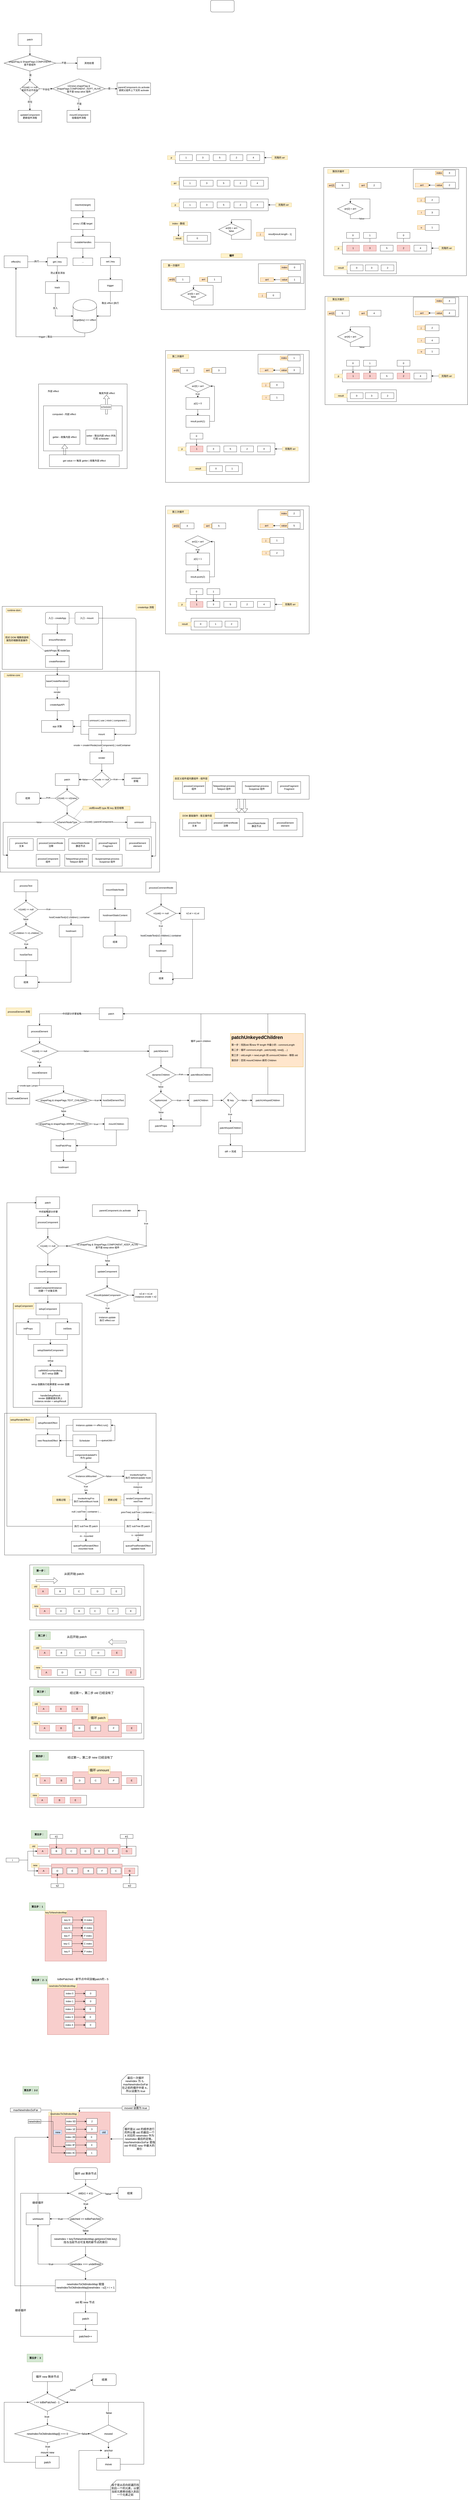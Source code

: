 <mxfile version="12.2.4" pages="4"><diagram id="5jdokOjETVjnTTVDQPIy" name="reactive"><mxGraphModel dx="915" dy="1831" grid="1" gridSize="10" guides="1" tooltips="1" connect="1" arrows="1" fold="1" page="1" pageScale="1" pageWidth="827" pageHeight="1169" math="0" shadow="0"><root><mxCell id="0"/><mxCell id="1" parent="0"/><mxCell id="1109" value="" style="rounded=0;whiteSpace=wrap;html=1;" parent="1" vertex="1"><mxGeometry x="1654" y="140" width="725" height="550" as="geometry"/></mxCell><mxCell id="933" value="" style="rounded=0;whiteSpace=wrap;html=1;" parent="1" vertex="1"><mxGeometry x="850" y="1860" width="730" height="650" as="geometry"/></mxCell><mxCell id="908" value="" style="rounded=0;whiteSpace=wrap;html=1;" parent="1" vertex="1"><mxGeometry x="828" y="610" width="732" height="252" as="geometry"/></mxCell><mxCell id="510" value="" style="rounded=0;whiteSpace=wrap;html=1;" parent="1" vertex="1"><mxGeometry x="183" y="8770" width="527" height="50" as="geometry"/></mxCell><mxCell id="524" value="" style="rounded=0;whiteSpace=wrap;html=1;fontSize=16;fillColor=#f8cecc;strokeColor=#b85450;" parent="1" vertex="1"><mxGeometry x="270" y="8760" width="360" height="70" as="geometry"/></mxCell><mxCell id="502" value="" style="rounded=0;whiteSpace=wrap;html=1;" parent="1" vertex="1"><mxGeometry x="178" y="8670" width="522" height="50" as="geometry"/></mxCell><mxCell id="523" value="" style="rounded=0;whiteSpace=wrap;html=1;fontSize=16;fillColor=#f8cecc;strokeColor=#b85450;" parent="1" vertex="1"><mxGeometry x="260" y="8660" width="360" height="70" as="geometry"/></mxCell><mxCell id="367" value="" style="rounded=0;whiteSpace=wrap;html=1;" parent="1" vertex="1"><mxGeometry x="922" y="3417" width="626" height="123" as="geometry"/></mxCell><mxCell id="328" value="" style="rounded=0;whiteSpace=wrap;html=1;" parent="1" vertex="1"><mxGeometry x="32" y="6470" width="770" height="720" as="geometry"/></mxCell><mxCell id="300" style="edgeStyle=orthogonalEdgeStyle;rounded=0;orthogonalLoop=1;jettySize=auto;html=1;" parent="1" source="282" target="276" edge="1"><mxGeometry relative="1" as="geometry"/></mxCell><mxCell id="282" value="" style="rounded=0;whiteSpace=wrap;html=1;" parent="1" vertex="1"><mxGeometry x="76" y="5910" width="350" height="530" as="geometry"/></mxCell><mxCell id="231" value="" style="rounded=0;whiteSpace=wrap;html=1;" parent="1" vertex="1"><mxGeometry x="10" y="2700" width="810" height="1020" as="geometry"/></mxCell><mxCell id="53" value="" style="rounded=0;whiteSpace=wrap;html=1;" parent="1" vertex="1"><mxGeometry x="20" y="2370" width="510" height="320" as="geometry"/></mxCell><mxCell id="32" style="edgeStyle=orthogonalEdgeStyle;rounded=0;orthogonalLoop=1;jettySize=auto;html=1;entryX=0;entryY=0.5;entryDx=0;entryDy=0;" parent="1" source="4" target="10" edge="1"><mxGeometry relative="1" as="geometry"/></mxCell><mxCell id="33" value="执行" style="text;html=1;resizable=0;points=[];align=center;verticalAlign=middle;labelBackgroundColor=#ffffff;" parent="32" vertex="1" connectable="0"><mxGeometry x="-0.098" y="2" relative="1" as="geometry"><mxPoint as="offset"/></mxGeometry></mxCell><mxCell id="4" value="effect(fn)" style="rounded=0;whiteSpace=wrap;html=1;" parent="1" vertex="1"><mxGeometry x="30" y="589" width="120" height="60" as="geometry"/></mxCell><mxCell id="39" style="edgeStyle=orthogonalEdgeStyle;rounded=0;orthogonalLoop=1;jettySize=auto;html=1;" parent="1" source="5" target="38" edge="1"><mxGeometry relative="1" as="geometry"/></mxCell><mxCell id="5" value="reactive(target)" style="rounded=0;whiteSpace=wrap;html=1;" parent="1" vertex="1"><mxGeometry x="370" y="300" width="120" height="60" as="geometry"/></mxCell><mxCell id="35" style="edgeStyle=orthogonalEdgeStyle;rounded=0;orthogonalLoop=1;jettySize=auto;html=1;" parent="1" source="6" target="4" edge="1"><mxGeometry relative="1" as="geometry"><Array as="points"><mxPoint x="440" y="1000"/><mxPoint x="90" y="1000"/></Array></mxGeometry></mxCell><mxCell id="36" value="trigger | 取出" style="text;html=1;resizable=0;points=[];align=center;verticalAlign=middle;labelBackgroundColor=#ffffff;" parent="35" vertex="1" connectable="0"><mxGeometry x="-0.39" relative="1" as="geometry"><mxPoint as="offset"/></mxGeometry></mxCell><mxCell id="6" value="target[key] &amp;lt;=&amp;gt; effect" style="shape=cylinder;whiteSpace=wrap;html=1;boundedLbl=1;backgroundOutline=1;" parent="1" vertex="1"><mxGeometry x="380" y="810" width="120" height="170" as="geometry"/></mxCell><mxCell id="14" style="edgeStyle=orthogonalEdgeStyle;rounded=0;orthogonalLoop=1;jettySize=auto;html=1;" parent="1" source="7" target="10" edge="1"><mxGeometry relative="1" as="geometry"/></mxCell><mxCell id="16" style="edgeStyle=orthogonalEdgeStyle;rounded=0;orthogonalLoop=1;jettySize=auto;html=1;entryX=0.5;entryY=0;entryDx=0;entryDy=0;" parent="1" source="7" target="9" edge="1"><mxGeometry relative="1" as="geometry"/></mxCell><mxCell id="18" style="edgeStyle=orthogonalEdgeStyle;rounded=0;orthogonalLoop=1;jettySize=auto;html=1;" parent="1" source="7" target="17" edge="1"><mxGeometry relative="1" as="geometry"/></mxCell><mxCell id="7" value="mutableHandles" style="rounded=0;whiteSpace=wrap;html=1;" parent="1" vertex="1"><mxGeometry x="370" y="490" width="120" height="60" as="geometry"/></mxCell><mxCell id="24" style="edgeStyle=orthogonalEdgeStyle;rounded=0;orthogonalLoop=1;jettySize=auto;html=1;" parent="1" source="9" target="23" edge="1"><mxGeometry relative="1" as="geometry"/></mxCell><mxCell id="9" value="set | key" style="rounded=0;whiteSpace=wrap;html=1;" parent="1" vertex="1"><mxGeometry x="520" y="598" width="100" height="40" as="geometry"/></mxCell><mxCell id="34" style="edgeStyle=orthogonalEdgeStyle;rounded=0;orthogonalLoop=1;jettySize=auto;html=1;" parent="1" source="10" target="19" edge="1"><mxGeometry relative="1" as="geometry"/></mxCell><mxCell id="42" value="防止重复添加" style="text;html=1;resizable=0;points=[];align=center;verticalAlign=middle;labelBackgroundColor=#ffffff;" parent="34" vertex="1" connectable="0"><mxGeometry x="-0.09" y="2" relative="1" as="geometry"><mxPoint as="offset"/></mxGeometry></mxCell><mxCell id="10" value="get | key" style="rounded=0;whiteSpace=wrap;html=1;" parent="1" vertex="1"><mxGeometry x="250" y="599" width="100" height="40" as="geometry"/></mxCell><mxCell id="17" value="..." style="rounded=0;whiteSpace=wrap;html=1;" parent="1" vertex="1"><mxGeometry x="380" y="600" width="100" height="38" as="geometry"/></mxCell><mxCell id="21" style="edgeStyle=orthogonalEdgeStyle;rounded=0;orthogonalLoop=1;jettySize=auto;html=1;entryX=0;entryY=0.5;entryDx=0;entryDy=0;" parent="1" source="19" target="6" edge="1"><mxGeometry relative="1" as="geometry"><Array as="points"><mxPoint x="290" y="895"/></Array></mxGeometry></mxCell><mxCell id="22" value="存入" style="text;html=1;resizable=0;points=[];align=center;verticalAlign=middle;labelBackgroundColor=#ffffff;" parent="21" vertex="1" connectable="0"><mxGeometry x="-0.271" relative="1" as="geometry"><mxPoint as="offset"/></mxGeometry></mxCell><mxCell id="19" value="track" style="rounded=0;whiteSpace=wrap;html=1;" parent="1" vertex="1"><mxGeometry x="240" y="720" width="120" height="60" as="geometry"/></mxCell><mxCell id="25" style="edgeStyle=orthogonalEdgeStyle;rounded=0;orthogonalLoop=1;jettySize=auto;html=1;entryX=1;entryY=0.5;entryDx=0;entryDy=0;" parent="1" source="23" target="6" edge="1"><mxGeometry relative="1" as="geometry"><Array as="points"><mxPoint x="570" y="895"/></Array></mxGeometry></mxCell><mxCell id="26" value="取出 effect |执行" style="text;html=1;resizable=0;points=[];align=center;verticalAlign=middle;labelBackgroundColor=#ffffff;" parent="25" vertex="1" connectable="0"><mxGeometry x="-0.398" y="-1" relative="1" as="geometry"><mxPoint as="offset"/></mxGeometry></mxCell><mxCell id="23" value="trigger" style="rounded=0;whiteSpace=wrap;html=1;" parent="1" vertex="1"><mxGeometry x="510" y="710" width="120" height="60" as="geometry"/></mxCell><mxCell id="40" style="edgeStyle=orthogonalEdgeStyle;rounded=0;orthogonalLoop=1;jettySize=auto;html=1;entryX=0.5;entryY=0;entryDx=0;entryDy=0;" parent="1" source="38" target="7" edge="1"><mxGeometry relative="1" as="geometry"/></mxCell><mxCell id="38" value="proxy | 拦截 target" style="rounded=0;whiteSpace=wrap;html=1;" parent="1" vertex="1"><mxGeometry x="370" y="395" width="120" height="60" as="geometry"/></mxCell><mxCell id="TxkNfRiJejBGlZnMCwki-53" value="" style="group" parent="1" vertex="1" connectable="0"><mxGeometry x="205" y="1240" width="450" height="430" as="geometry"/></mxCell><mxCell id="TxkNfRiJejBGlZnMCwki-42" value="" style="rounded=0;whiteSpace=wrap;html=1;" parent="TxkNfRiJejBGlZnMCwki-53" vertex="1"><mxGeometry width="450" height="430" as="geometry"/></mxCell><mxCell id="TxkNfRiJejBGlZnMCwki-43" value="外层 effect" style="text;html=1;strokeColor=none;fillColor=none;align=center;verticalAlign=middle;whiteSpace=wrap;rounded=0;" parent="TxkNfRiJejBGlZnMCwki-53" vertex="1"><mxGeometry x="30" y="24.571" width="90" height="24.571" as="geometry"/></mxCell><mxCell id="TxkNfRiJejBGlZnMCwki-44" value="" style="rounded=0;whiteSpace=wrap;html=1;" parent="TxkNfRiJejBGlZnMCwki-53" vertex="1"><mxGeometry x="25" y="111" width="400" height="229" as="geometry"/></mxCell><mxCell id="TxkNfRiJejBGlZnMCwki-45" value="computed - 内层 effect" style="text;html=1;strokeColor=none;fillColor=none;align=center;verticalAlign=middle;whiteSpace=wrap;rounded=0;" parent="TxkNfRiJejBGlZnMCwki-53" vertex="1"><mxGeometry x="60" y="135.143" width="140" height="36.857" as="geometry"/></mxCell><mxCell id="TxkNfRiJejBGlZnMCwki-49" value="" style="shape=flexArrow;endArrow=classic;html=1;" parent="TxkNfRiJejBGlZnMCwki-53" edge="1"><mxGeometry width="50" height="50" relative="1" as="geometry"><mxPoint x="345" y="153.571" as="sourcePoint"/><mxPoint x="345" y="55.286" as="targetPoint"/></mxGeometry></mxCell><mxCell id="TxkNfRiJejBGlZnMCwki-54" value="scheduler" style="text;html=1;align=center;verticalAlign=middle;whiteSpace=wrap;rounded=0;fillColor=#f5f5f5;strokeColor=#666666;fontColor=#333333;" parent="TxkNfRiJejBGlZnMCwki-53" vertex="1"><mxGeometry x="315" y="104.429" width="55" height="24.571" as="geometry"/></mxCell><mxCell id="TxkNfRiJejBGlZnMCwki-57" value="getter - 收集内层 effect" style="rounded=0;whiteSpace=wrap;html=1;" parent="TxkNfRiJejBGlZnMCwki-53" vertex="1"><mxGeometry x="55" y="233.429" width="155" height="73.714" as="geometry"/></mxCell><mxCell id="TxkNfRiJejBGlZnMCwki-58" value="setter - 取出内层 effect 并执行其 scheduler" style="rounded=0;whiteSpace=wrap;html=1;" parent="TxkNfRiJejBGlZnMCwki-53" vertex="1"><mxGeometry x="240" y="233.429" width="155" height="73.714" as="geometry"/></mxCell><mxCell id="TxkNfRiJejBGlZnMCwki-46" value="get value =&amp;gt; 触发 getter | 收集外层 effect" style="rounded=0;whiteSpace=wrap;html=1;" parent="TxkNfRiJejBGlZnMCwki-53" vertex="1"><mxGeometry x="55" y="360" width="355" height="60" as="geometry"/></mxCell><mxCell id="TxkNfRiJejBGlZnMCwki-51" value="" style="shape=flexArrow;endArrow=classic;html=1;entryX=0.5;entryY=1;entryDx=0;entryDy=0;" parent="TxkNfRiJejBGlZnMCwki-53" target="TxkNfRiJejBGlZnMCwki-57" edge="1"><mxGeometry width="50" height="50" relative="1" as="geometry"><mxPoint x="133" y="360" as="sourcePoint"/><mxPoint x="-125" y="450" as="targetPoint"/></mxGeometry></mxCell><mxCell id="TxkNfRiJejBGlZnMCwki-48" value="触发外层 effect" style="text;html=1;strokeColor=none;fillColor=none;align=center;verticalAlign=middle;whiteSpace=wrap;rounded=0;" parent="TxkNfRiJejBGlZnMCwki-53" vertex="1"><mxGeometry x="295" y="37" width="105" height="20" as="geometry"/></mxCell><mxCell id="45" style="edgeStyle=orthogonalEdgeStyle;rounded=0;orthogonalLoop=1;jettySize=auto;html=1;" parent="1" source="43" target="44" edge="1"><mxGeometry relative="1" as="geometry"/></mxCell><mxCell id="43" value="入口 - createApp" style="rounded=1;whiteSpace=wrap;html=1;" parent="1" vertex="1"><mxGeometry x="240" y="2400" width="120" height="60" as="geometry"/></mxCell><mxCell id="47" value="&lt;span style=&quot;font-size: 12px ; background-color: rgb(248 , 249 , 250)&quot;&gt;patchProps 和&amp;nbsp;&lt;/span&gt;&lt;span style=&quot;font-size: 12px ; background-color: rgb(248 , 249 , 250)&quot;&gt;nodeOps&lt;/span&gt;" style="edgeStyle=orthogonalEdgeStyle;rounded=0;orthogonalLoop=1;jettySize=auto;html=1;entryX=0.5;entryY=0;entryDx=0;entryDy=0;" parent="1" source="44" target="46" edge="1"><mxGeometry relative="1" as="geometry"/></mxCell><mxCell id="44" value="ensureRenderer" style="rounded=0;whiteSpace=wrap;html=1;" parent="1" vertex="1"><mxGeometry x="223.5" y="2510" width="153" height="60" as="geometry"/></mxCell><mxCell id="52" style="edgeStyle=orthogonalEdgeStyle;rounded=0;orthogonalLoop=1;jettySize=auto;html=1;entryX=0.5;entryY=0;entryDx=0;entryDy=0;" parent="1" source="46" target="51" edge="1"><mxGeometry relative="1" as="geometry"/></mxCell><mxCell id="46" value="createRenderer" style="rounded=0;whiteSpace=wrap;html=1;" parent="1" vertex="1"><mxGeometry x="240" y="2620" width="120" height="60" as="geometry"/></mxCell><mxCell id="48" value="将对 DOM 增删改查和属性的增删改查操作" style="text;html=1;strokeColor=#d6b656;fillColor=#fff2cc;align=center;verticalAlign=middle;whiteSpace=wrap;rounded=0;" parent="1" vertex="1"><mxGeometry x="30" y="2510" width="130" height="50" as="geometry"/></mxCell><mxCell id="50" value="" style="endArrow=none;dashed=1;html=1;entryX=1;entryY=0.5;entryDx=0;entryDy=0;" parent="1" target="48" edge="1"><mxGeometry width="50" height="50" relative="1" as="geometry"><mxPoint x="240" y="2600" as="sourcePoint"/><mxPoint x="-30" y="2700" as="targetPoint"/></mxGeometry></mxCell><mxCell id="56" style="edgeStyle=orthogonalEdgeStyle;rounded=0;orthogonalLoop=1;jettySize=auto;html=1;" parent="1" source="51" target="55" edge="1"><mxGeometry relative="1" as="geometry"/></mxCell><mxCell id="57" value="render" style="text;html=1;resizable=0;points=[];align=center;verticalAlign=middle;labelBackgroundColor=#ffffff;" parent="56" vertex="1" connectable="0"><mxGeometry x="-0.133" y="-1" relative="1" as="geometry"><mxPoint as="offset"/></mxGeometry></mxCell><mxCell id="51" value="baseCreateRenderer" style="rounded=0;whiteSpace=wrap;html=1;" parent="1" vertex="1"><mxGeometry x="240" y="2720" width="120" height="60" as="geometry"/></mxCell><mxCell id="54" value="runtime-dom" style="text;html=1;strokeColor=#d6b656;fillColor=#fff2cc;align=center;verticalAlign=middle;whiteSpace=wrap;rounded=0;" parent="1" vertex="1"><mxGeometry x="40" y="2380" width="80" height="20" as="geometry"/></mxCell><mxCell id="59" style="edgeStyle=orthogonalEdgeStyle;rounded=0;orthogonalLoop=1;jettySize=auto;html=1;entryX=0.5;entryY=0;entryDx=0;entryDy=0;" parent="1" source="55" target="58" edge="1"><mxGeometry relative="1" as="geometry"/></mxCell><mxCell id="55" value="createAppAPI" style="rounded=0;whiteSpace=wrap;html=1;" parent="1" vertex="1"><mxGeometry x="240" y="2840" width="120" height="60" as="geometry"/></mxCell><mxCell id="58" value="app 对象" style="rounded=0;whiteSpace=wrap;html=1;" parent="1" vertex="1"><mxGeometry x="220" y="2950" width="160" height="60" as="geometry"/></mxCell><mxCell id="62" style="edgeStyle=orthogonalEdgeStyle;rounded=0;orthogonalLoop=1;jettySize=auto;html=1;entryX=1;entryY=0.5;entryDx=0;entryDy=0;" parent="1" source="60" target="58" edge="1"><mxGeometry relative="1" as="geometry"/></mxCell><mxCell id="60" value="unmount | use | mixin | component | ..." style="rounded=0;whiteSpace=wrap;html=1;" parent="1" vertex="1"><mxGeometry x="460" y="2920" width="210" height="60" as="geometry"/></mxCell><mxCell id="65" style="edgeStyle=orthogonalEdgeStyle;rounded=0;orthogonalLoop=1;jettySize=auto;html=1;entryX=1;entryY=0.5;entryDx=0;entryDy=0;" parent="1" source="64" target="58" edge="1"><mxGeometry relative="1" as="geometry"/></mxCell><mxCell id="69" style="edgeStyle=orthogonalEdgeStyle;rounded=0;orthogonalLoop=1;jettySize=auto;html=1;" parent="1" source="64" target="74" edge="1"><mxGeometry relative="1" as="geometry"><mxPoint x="525" y="3090" as="targetPoint"/></mxGeometry></mxCell><mxCell id="76" value="vnode = createVNode(rootComponent) | rootContainer" style="text;html=1;resizable=0;points=[];align=center;verticalAlign=middle;labelBackgroundColor=#ffffff;" parent="69" vertex="1" connectable="0"><mxGeometry x="-0.147" y="2" relative="1" as="geometry"><mxPoint as="offset"/></mxGeometry></mxCell><mxCell id="64" value="mount" style="rounded=0;whiteSpace=wrap;html=1;" parent="1" vertex="1"><mxGeometry x="460" y="2990" width="130" height="60" as="geometry"/></mxCell><mxCell id="71" value="" style="edgeStyle=elbowEdgeStyle;elbow=horizontal;endArrow=classic;html=1;entryX=1;entryY=0.5;entryDx=0;entryDy=0;exitX=1;exitY=0.5;exitDx=0;exitDy=0;" parent="1" source="72" target="64" edge="1"><mxGeometry width="50" height="50" relative="1" as="geometry"><mxPoint x="-80" y="3220" as="sourcePoint"/><mxPoint x="-30" y="3170" as="targetPoint"/><Array as="points"><mxPoint x="700" y="2740"/></Array></mxGeometry></mxCell><mxCell id="72" value="入口 - mount" style="rounded=1;whiteSpace=wrap;html=1;" parent="1" vertex="1"><mxGeometry x="390" y="2400" width="120" height="60" as="geometry"/></mxCell><mxCell id="73" value="" style="endArrow=none;dashed=1;html=1;entryX=0;entryY=0.5;entryDx=0;entryDy=0;exitX=1;exitY=0.5;exitDx=0;exitDy=0;" parent="1" source="43" target="72" edge="1"><mxGeometry width="50" height="50" relative="1" as="geometry"><mxPoint x="340" y="2510" as="sourcePoint"/><mxPoint x="390" y="2460" as="targetPoint"/></mxGeometry></mxCell><mxCell id="84" style="edgeStyle=orthogonalEdgeStyle;rounded=0;orthogonalLoop=1;jettySize=auto;html=1;" parent="1" source="74" target="83" edge="1"><mxGeometry relative="1" as="geometry"/></mxCell><mxCell id="74" value="render" style="rounded=0;whiteSpace=wrap;html=1;" parent="1" vertex="1"><mxGeometry x="466" y="3110" width="120" height="60" as="geometry"/></mxCell><mxCell id="90" style="edgeStyle=orthogonalEdgeStyle;rounded=0;orthogonalLoop=1;jettySize=auto;html=1;entryX=0.5;entryY=0;entryDx=0;entryDy=0;" parent="1" source="77" target="89" edge="1"><mxGeometry relative="1" as="geometry"/></mxCell><mxCell id="77" value="patch" style="rounded=0;whiteSpace=wrap;html=1;" parent="1" vertex="1"><mxGeometry x="290" y="3220" width="120" height="60" as="geometry"/></mxCell><mxCell id="79" value="unmount&lt;br&gt;卸载" style="rounded=0;whiteSpace=wrap;html=1;" parent="1" vertex="1"><mxGeometry x="640" y="3220" width="120" height="60" as="geometry"/></mxCell><mxCell id="85" style="edgeStyle=orthogonalEdgeStyle;rounded=0;orthogonalLoop=1;jettySize=auto;html=1;" parent="1" source="83" target="79" edge="1"><mxGeometry relative="1" as="geometry"/></mxCell><mxCell id="86" value="true" style="text;html=1;resizable=0;points=[];align=center;verticalAlign=middle;labelBackgroundColor=#ffffff;" parent="85" vertex="1" connectable="0"><mxGeometry x="-0.321" relative="1" as="geometry"><mxPoint y="-1" as="offset"/></mxGeometry></mxCell><mxCell id="87" style="edgeStyle=orthogonalEdgeStyle;rounded=0;orthogonalLoop=1;jettySize=auto;html=1;" parent="1" source="83" target="77" edge="1"><mxGeometry relative="1" as="geometry"/></mxCell><mxCell id="88" value="false" style="text;html=1;resizable=0;points=[];align=center;verticalAlign=middle;labelBackgroundColor=#ffffff;" parent="87" vertex="1" connectable="0"><mxGeometry x="0.108" y="2" relative="1" as="geometry"><mxPoint y="-2" as="offset"/></mxGeometry></mxCell><mxCell id="83" value="vnode == null" style="rhombus;whiteSpace=wrap;html=1;" parent="1" vertex="1"><mxGeometry x="478.5" y="3210" width="95" height="80" as="geometry"/></mxCell><mxCell id="92" style="edgeStyle=orthogonalEdgeStyle;rounded=0;orthogonalLoop=1;jettySize=auto;html=1;" parent="1" source="89" target="91" edge="1"><mxGeometry relative="1" as="geometry"/></mxCell><mxCell id="94" value="true" style="text;html=1;resizable=0;points=[];align=center;verticalAlign=middle;labelBackgroundColor=#ffffff;" parent="92" vertex="1" connectable="0"><mxGeometry x="-0.102" y="-3" relative="1" as="geometry"><mxPoint as="offset"/></mxGeometry></mxCell><mxCell id="95" style="edgeStyle=orthogonalEdgeStyle;rounded=0;orthogonalLoop=1;jettySize=auto;html=1;entryX=0.5;entryY=0;entryDx=0;entryDy=0;" parent="1" source="89" target="96" edge="1"><mxGeometry relative="1" as="geometry"><mxPoint x="350" y="3420" as="targetPoint"/></mxGeometry></mxCell><mxCell id="89" value="n1(old) == n2(new)" style="rhombus;whiteSpace=wrap;html=1;" parent="1" vertex="1"><mxGeometry x="290" y="3305" width="120" height="80" as="geometry"/></mxCell><mxCell id="91" value="结束" style="rounded=1;whiteSpace=wrap;html=1;" parent="1" vertex="1"><mxGeometry x="90" y="3315" width="120" height="60" as="geometry"/></mxCell><mxCell id="101" style="edgeStyle=orthogonalEdgeStyle;rounded=0;orthogonalLoop=1;jettySize=auto;html=1;entryX=0;entryY=0.5;entryDx=0;entryDy=0;" parent="1" source="96" target="100" edge="1"><mxGeometry relative="1" as="geometry"/></mxCell><mxCell id="102" value="n1(old) | parentComponent" style="text;html=1;resizable=0;points=[];align=center;verticalAlign=middle;labelBackgroundColor=#ffffff;" parent="101" vertex="1" connectable="0"><mxGeometry x="-0.228" y="2" relative="1" as="geometry"><mxPoint as="offset"/></mxGeometry></mxCell><mxCell id="114" style="edgeStyle=orthogonalEdgeStyle;rounded=0;orthogonalLoop=1;jettySize=auto;html=1;entryX=0.002;entryY=0.589;entryDx=0;entryDy=0;entryPerimeter=0;" parent="1" source="96" target="99" edge="1"><mxGeometry relative="1" as="geometry"><Array as="points"><mxPoint x="25" y="3467"/><mxPoint x="25" y="3634"/></Array></mxGeometry></mxCell><mxCell id="115" value="false" style="text;html=1;resizable=0;points=[];align=center;verticalAlign=middle;labelBackgroundColor=#ffffff;" parent="114" vertex="1" connectable="0"><mxGeometry x="-0.67" relative="1" as="geometry"><mxPoint as="offset"/></mxGeometry></mxCell><mxCell id="96" value="isSameVNodeType" style="rhombus;whiteSpace=wrap;html=1;" parent="1" vertex="1"><mxGeometry x="280" y="3427" width="140" height="80" as="geometry"/></mxCell><mxCell id="97" value="old和new的 type 和 key 是否相等" style="text;html=1;strokeColor=#d6b656;fillColor=#fff2cc;align=center;verticalAlign=middle;whiteSpace=wrap;rounded=0;" parent="1" vertex="1"><mxGeometry x="430" y="3385" width="240" height="20" as="geometry"/></mxCell><mxCell id="98" value="" style="endArrow=none;dashed=1;html=1;entryX=0;entryY=0.5;entryDx=0;entryDy=0;exitX=1;exitY=0;exitDx=0;exitDy=0;" parent="1" source="96" target="97" edge="1"><mxGeometry width="50" height="50" relative="1" as="geometry"><mxPoint x="20" y="3580" as="sourcePoint"/><mxPoint x="70" y="3530" as="targetPoint"/></mxGeometry></mxCell><mxCell id="99" value="" style="rounded=0;whiteSpace=wrap;html=1;" parent="1" vertex="1"><mxGeometry x="48" y="3540" width="730" height="160" as="geometry"/></mxCell><mxCell id="116" style="edgeStyle=orthogonalEdgeStyle;rounded=0;orthogonalLoop=1;jettySize=auto;html=1;entryX=0.999;entryY=0.617;entryDx=0;entryDy=0;entryPerimeter=0;exitX=1;exitY=0.5;exitDx=0;exitDy=0;" parent="1" source="100" target="99" edge="1"><mxGeometry relative="1" as="geometry"><Array as="points"><mxPoint x="800" y="3467"/><mxPoint x="800" y="3639"/></Array></mxGeometry></mxCell><mxCell id="100" value="unmount" style="rounded=0;whiteSpace=wrap;html=1;" parent="1" vertex="1"><mxGeometry x="655" y="3437" width="120" height="60" as="geometry"/></mxCell><mxCell id="106" value="processText&lt;br&gt;文本" style="rounded=0;whiteSpace=wrap;html=1;" parent="1" vertex="1"><mxGeometry x="58" y="3550" width="120" height="60" as="geometry"/></mxCell><mxCell id="107" value="processCommentNode&lt;br&gt;注释" style="rounded=0;whiteSpace=wrap;html=1;" parent="1" vertex="1"><mxGeometry x="198" y="3550" width="140" height="60" as="geometry"/></mxCell><mxCell id="108" value="mountStaticNode&lt;br&gt;静态节点" style="rounded=0;whiteSpace=wrap;html=1;" parent="1" vertex="1"><mxGeometry x="358" y="3550" width="120" height="60" as="geometry"/></mxCell><mxCell id="109" value="processFragment&lt;br&gt;Fragment" style="rounded=0;whiteSpace=wrap;html=1;" parent="1" vertex="1"><mxGeometry x="496.5" y="3550" width="120" height="60" as="geometry"/></mxCell><mxCell id="110" value="processElement&lt;br&gt;element" style="rounded=0;whiteSpace=wrap;html=1;" parent="1" vertex="1"><mxGeometry x="648" y="3550" width="120" height="60" as="geometry"/></mxCell><mxCell id="111" value="processComponent&lt;br&gt;组件" style="rounded=0;whiteSpace=wrap;html=1;" parent="1" vertex="1"><mxGeometry x="193" y="3630" width="120" height="60" as="geometry"/></mxCell><mxCell id="112" value="TeleportImpl.process&lt;br&gt;Teleport 组件" style="rounded=0;whiteSpace=wrap;html=1;" parent="1" vertex="1"><mxGeometry x="338" y="3630" width="120" height="60" as="geometry"/></mxCell><mxCell id="113" value="SuspenseImpl.process&lt;br&gt;Suspense 组件" style="rounded=0;whiteSpace=wrap;html=1;" parent="1" vertex="1"><mxGeometry x="478" y="3630" width="152" height="60" as="geometry"/></mxCell><mxCell id="155" style="edgeStyle=orthogonalEdgeStyle;rounded=0;orthogonalLoop=1;jettySize=auto;html=1;" parent="1" source="152" target="154" edge="1"><mxGeometry relative="1" as="geometry"/></mxCell><mxCell id="152" value="&lt;span&gt;mountStaticNode&lt;/span&gt;" style="rounded=0;whiteSpace=wrap;html=1;" parent="1" vertex="1"><mxGeometry x="533" y="3780" width="120" height="60" as="geometry"/></mxCell><mxCell id="166" style="edgeStyle=orthogonalEdgeStyle;rounded=0;orthogonalLoop=1;jettySize=auto;html=1;entryX=0.5;entryY=0;entryDx=0;entryDy=0;" parent="1" source="154" target="165" edge="1"><mxGeometry relative="1" as="geometry"/></mxCell><mxCell id="154" value="hostInsertStaticContent" style="rounded=0;whiteSpace=wrap;html=1;" parent="1" vertex="1"><mxGeometry x="513.5" y="3910" width="160" height="60" as="geometry"/></mxCell><mxCell id="163" value="" style="group" parent="1" vertex="1" connectable="0"><mxGeometry x="56" y="3760" width="374" height="550" as="geometry"/></mxCell><mxCell id="117" value="processText" style="rounded=0;whiteSpace=wrap;html=1;" parent="163" vertex="1"><mxGeometry x="25" width="120" height="60" as="geometry"/></mxCell><mxCell id="119" value="n1(old) == null" style="rhombus;whiteSpace=wrap;html=1;" parent="163" vertex="1"><mxGeometry x="24" y="110" width="122" height="80" as="geometry"/></mxCell><mxCell id="120" style="edgeStyle=orthogonalEdgeStyle;rounded=0;orthogonalLoop=1;jettySize=auto;html=1;" parent="163" source="117" target="119" edge="1"><mxGeometry relative="1" as="geometry"/></mxCell><mxCell id="121" value="hostInsert" style="rounded=0;whiteSpace=wrap;html=1;" parent="163" vertex="1"><mxGeometry x="254" y="229.5" width="120" height="60" as="geometry"/></mxCell><mxCell id="122" style="edgeStyle=orthogonalEdgeStyle;rounded=0;orthogonalLoop=1;jettySize=auto;html=1;exitX=1;exitY=0.5;exitDx=0;exitDy=0;" parent="163" source="119" target="121" edge="1"><mxGeometry relative="1" as="geometry"><mxPoint x="314" y="150" as="sourcePoint"/></mxGeometry></mxCell><mxCell id="123" value="hostCreateText(n2.children) | container" style="text;html=1;resizable=0;points=[];align=center;verticalAlign=middle;labelBackgroundColor=#ffffff;" parent="122" vertex="1" connectable="0"><mxGeometry x="-0.367" y="-1" relative="1" as="geometry"><mxPoint x="80" y="39" as="offset"/></mxGeometry></mxCell><mxCell id="127" value="true" style="text;html=1;resizable=0;points=[];align=center;verticalAlign=middle;labelBackgroundColor=#ffffff;" parent="122" vertex="1" connectable="0"><mxGeometry x="-0.577" y="1" relative="1" as="geometry"><mxPoint as="offset"/></mxGeometry></mxCell><mxCell id="128" value="n2.children != n1.children" style="rhombus;whiteSpace=wrap;html=1;" parent="163" vertex="1"><mxGeometry y="230" width="170" height="80" as="geometry"/></mxCell><mxCell id="125" style="edgeStyle=orthogonalEdgeStyle;rounded=0;orthogonalLoop=1;jettySize=auto;html=1;entryX=0.5;entryY=0;entryDx=0;entryDy=0;" parent="163" source="119" target="128" edge="1"><mxGeometry relative="1" as="geometry"><mxPoint x="272" y="250" as="targetPoint"/></mxGeometry></mxCell><mxCell id="126" value="false" style="text;html=1;resizable=0;points=[];align=center;verticalAlign=middle;labelBackgroundColor=#ffffff;" parent="125" vertex="1" connectable="0"><mxGeometry x="-0.519" y="-1" relative="1" as="geometry"><mxPoint as="offset"/></mxGeometry></mxCell><mxCell id="129" value="hostSetText" style="rounded=0;whiteSpace=wrap;html=1;" parent="163" vertex="1"><mxGeometry x="25" y="350" width="120" height="60" as="geometry"/></mxCell><mxCell id="130" style="edgeStyle=orthogonalEdgeStyle;rounded=0;orthogonalLoop=1;jettySize=auto;html=1;" parent="163" source="128" target="129" edge="1"><mxGeometry relative="1" as="geometry"/></mxCell><mxCell id="131" value="true" style="text;html=1;resizable=0;points=[];align=center;verticalAlign=middle;labelBackgroundColor=#ffffff;" parent="130" vertex="1" connectable="0"><mxGeometry x="-0.225" y="1" relative="1" as="geometry"><mxPoint as="offset"/></mxGeometry></mxCell><mxCell id="157" value="结束" style="rounded=1;whiteSpace=wrap;html=1;" parent="163" vertex="1"><mxGeometry x="25" y="490" width="120" height="60" as="geometry"/></mxCell><mxCell id="159" style="edgeStyle=orthogonalEdgeStyle;rounded=0;orthogonalLoop=1;jettySize=auto;html=1;entryX=1;entryY=0.5;entryDx=0;entryDy=0;" parent="163" source="121" target="157" edge="1"><mxGeometry relative="1" as="geometry"><Array as="points"><mxPoint x="314" y="520"/></Array></mxGeometry></mxCell><mxCell id="158" style="edgeStyle=orthogonalEdgeStyle;rounded=0;orthogonalLoop=1;jettySize=auto;html=1;" parent="163" source="129" target="157" edge="1"><mxGeometry relative="1" as="geometry"/></mxCell><mxCell id="164" value="" style="group" parent="1" vertex="1" connectable="0"><mxGeometry x="750" y="3770" width="297.5" height="520" as="geometry"/></mxCell><mxCell id="136" value="processCommentNode" style="rounded=0;whiteSpace=wrap;html=1;" parent="164" vertex="1"><mxGeometry width="155" height="60" as="geometry"/></mxCell><mxCell id="137" value="&lt;span&gt;n1(old) == null&lt;/span&gt;" style="rhombus;whiteSpace=wrap;html=1;" parent="164" vertex="1"><mxGeometry x="1" y="120" width="153" height="80" as="geometry"/></mxCell><mxCell id="138" style="edgeStyle=orthogonalEdgeStyle;rounded=0;orthogonalLoop=1;jettySize=auto;html=1;" parent="164" source="136" target="137" edge="1"><mxGeometry relative="1" as="geometry"/></mxCell><mxCell id="139" value="hostInsert" style="rounded=0;whiteSpace=wrap;html=1;" parent="164" vertex="1"><mxGeometry x="17.5" y="320" width="120" height="60" as="geometry"/></mxCell><mxCell id="140" style="edgeStyle=orthogonalEdgeStyle;rounded=0;orthogonalLoop=1;jettySize=auto;html=1;" parent="164" source="137" target="139" edge="1"><mxGeometry relative="1" as="geometry"/></mxCell><mxCell id="143" value="&lt;span style=&quot;text-align: left ; background-color: rgb(248 , 249 , 250)&quot;&gt;hostCreateText(n2.children) | container&lt;/span&gt;" style="text;html=1;resizable=0;points=[];align=center;verticalAlign=middle;labelBackgroundColor=#ffffff;" parent="140" vertex="1" connectable="0"><mxGeometry x="0.212" y="-2" relative="1" as="geometry"><mxPoint as="offset"/></mxGeometry></mxCell><mxCell id="144" value="true" style="text;html=1;resizable=0;points=[];align=center;verticalAlign=middle;labelBackgroundColor=#ffffff;" parent="140" vertex="1" connectable="0"><mxGeometry x="-0.604" y="-2" relative="1" as="geometry"><mxPoint as="offset"/></mxGeometry></mxCell><mxCell id="149" value="n2.el = n1.el" style="rounded=0;whiteSpace=wrap;html=1;" parent="164" vertex="1"><mxGeometry x="177.5" y="130" width="120" height="60" as="geometry"/></mxCell><mxCell id="150" style="edgeStyle=orthogonalEdgeStyle;rounded=0;orthogonalLoop=1;jettySize=auto;html=1;" parent="164" source="137" target="149" edge="1"><mxGeometry relative="1" as="geometry"/></mxCell><mxCell id="160" value="结束" style="rounded=1;whiteSpace=wrap;html=1;" parent="164" vertex="1"><mxGeometry x="17.5" y="460" width="120" height="60" as="geometry"/></mxCell><mxCell id="161" style="edgeStyle=orthogonalEdgeStyle;rounded=0;orthogonalLoop=1;jettySize=auto;html=1;entryX=0.5;entryY=0;entryDx=0;entryDy=0;" parent="164" source="139" target="160" edge="1"><mxGeometry relative="1" as="geometry"/></mxCell><mxCell id="162" style="edgeStyle=orthogonalEdgeStyle;rounded=0;orthogonalLoop=1;jettySize=auto;html=1;entryX=1;entryY=0.5;entryDx=0;entryDy=0;" parent="164" source="149" target="160" edge="1"><mxGeometry relative="1" as="geometry"><Array as="points"><mxPoint x="237.5" y="491"/></Array></mxGeometry></mxCell><mxCell id="165" value="结束" style="rounded=1;whiteSpace=wrap;html=1;" parent="1" vertex="1"><mxGeometry x="533.5" y="4045" width="120" height="60" as="geometry"/></mxCell><mxCell id="229" value="" style="group" parent="1" vertex="1" connectable="0"><mxGeometry x="40" y="4410" width="1520" height="1020" as="geometry"/></mxCell><mxCell id="168" value="processElement" style="rounded=0;whiteSpace=wrap;html=1;" parent="229" vertex="1"><mxGeometry x="110" y="90" width="120" height="60" as="geometry"/></mxCell><mxCell id="169" value="n1(old) == null" style="rhombus;whiteSpace=wrap;html=1;" parent="229" vertex="1"><mxGeometry x="75" y="180" width="190" height="80" as="geometry"/></mxCell><mxCell id="170" style="edgeStyle=orthogonalEdgeStyle;rounded=0;orthogonalLoop=1;jettySize=auto;html=1;" parent="229" source="168" target="169" edge="1"><mxGeometry relative="1" as="geometry"/></mxCell><mxCell id="171" value="mountElement" style="rounded=0;whiteSpace=wrap;html=1;" parent="229" vertex="1"><mxGeometry x="110" y="300" width="120" height="60" as="geometry"/></mxCell><mxCell id="192" style="edgeStyle=orthogonalEdgeStyle;rounded=0;orthogonalLoop=1;jettySize=auto;html=1;" parent="229" source="169" target="171" edge="1"><mxGeometry relative="1" as="geometry"/></mxCell><mxCell id="194" value="true" style="text;html=1;resizable=0;points=[];align=center;verticalAlign=middle;labelBackgroundColor=#ffffff;" parent="192" vertex="1" connectable="0"><mxGeometry x="-0.233" y="-1" relative="1" as="geometry"><mxPoint as="offset"/></mxGeometry></mxCell><mxCell id="172" value="patchElement" style="rounded=0;whiteSpace=wrap;html=1;" parent="229" vertex="1"><mxGeometry x="727" y="190" width="120" height="60" as="geometry"/></mxCell><mxCell id="193" style="edgeStyle=orthogonalEdgeStyle;rounded=0;orthogonalLoop=1;jettySize=auto;html=1;entryX=0;entryY=0.5;entryDx=0;entryDy=0;" parent="229" source="169" target="172" edge="1"><mxGeometry relative="1" as="geometry"/></mxCell><mxCell id="195" value="false" style="text;html=1;resizable=0;points=[];align=center;verticalAlign=middle;labelBackgroundColor=#ffffff;" parent="193" vertex="1" connectable="0"><mxGeometry x="-0.431" y="-2" relative="1" as="geometry"><mxPoint x="10" y="-2" as="offset"/></mxGeometry></mxCell><mxCell id="173" value="hostCreateElement" style="rounded=0;whiteSpace=wrap;html=1;" parent="229" vertex="1"><mxGeometry y="430" width="120" height="60" as="geometry"/></mxCell><mxCell id="174" value="vnode.type | props" style="edgeStyle=orthogonalEdgeStyle;rounded=0;orthogonalLoop=1;jettySize=auto;html=1;entryX=0.5;entryY=0;entryDx=0;entryDy=0;" parent="229" source="171" target="173" edge="1"><mxGeometry relative="1" as="geometry"/></mxCell><mxCell id="175" value="hostSetElementText" style="rounded=0;whiteSpace=wrap;html=1;" parent="229" vertex="1"><mxGeometry x="485" y="440" width="120" height="60" as="geometry"/></mxCell><mxCell id="178" style="edgeStyle=orthogonalEdgeStyle;rounded=0;orthogonalLoop=1;jettySize=auto;html=1;" parent="229" source="176" target="175" edge="1"><mxGeometry relative="1" as="geometry"/></mxCell><mxCell id="179" value="true" style="text;html=1;resizable=0;points=[];align=center;verticalAlign=middle;labelBackgroundColor=#ffffff;" parent="178" vertex="1" connectable="0"><mxGeometry x="0.01" relative="1" as="geometry"><mxPoint as="offset"/></mxGeometry></mxCell><mxCell id="176" value="shapeFlag &amp;amp; shapeFlags.TEXT_CHILDREN" style="rhombus;whiteSpace=wrap;html=1;" parent="229" vertex="1"><mxGeometry x="150" y="430" width="284" height="80" as="geometry"/></mxCell><mxCell id="177" style="edgeStyle=orthogonalEdgeStyle;rounded=0;orthogonalLoop=1;jettySize=auto;html=1;" parent="229" source="171" target="176" edge="1"><mxGeometry relative="1" as="geometry"/></mxCell><mxCell id="181" value="shapeFlag &amp;amp; shapeFlags.ARRAY_CHILDREN" style="rhombus;whiteSpace=wrap;html=1;" parent="229" vertex="1"><mxGeometry x="150" y="550" width="284" height="80" as="geometry"/></mxCell><mxCell id="182" style="edgeStyle=orthogonalEdgeStyle;rounded=0;orthogonalLoop=1;jettySize=auto;html=1;" parent="229" source="176" target="181" edge="1"><mxGeometry relative="1" as="geometry"/></mxCell><mxCell id="183" value="false" style="text;html=1;resizable=0;points=[];align=center;verticalAlign=middle;labelBackgroundColor=#ffffff;" parent="182" vertex="1" connectable="0"><mxGeometry x="-0.241" relative="1" as="geometry"><mxPoint as="offset"/></mxGeometry></mxCell><mxCell id="184" value="mountChildren" style="rounded=0;whiteSpace=wrap;html=1;" parent="229" vertex="1"><mxGeometry x="500" y="560" width="120" height="60" as="geometry"/></mxCell><mxCell id="185" style="edgeStyle=orthogonalEdgeStyle;rounded=0;orthogonalLoop=1;jettySize=auto;html=1;entryX=0;entryY=0.5;entryDx=0;entryDy=0;" parent="229" source="181" target="184" edge="1"><mxGeometry relative="1" as="geometry"/></mxCell><mxCell id="187" value="true" style="text;html=1;resizable=0;points=[];align=center;verticalAlign=middle;labelBackgroundColor=#ffffff;" parent="185" vertex="1" connectable="0"><mxGeometry x="-0.31" y="-1" relative="1" as="geometry"><mxPoint as="offset"/></mxGeometry></mxCell><mxCell id="186" value="hostPatchProp" style="rounded=0;whiteSpace=wrap;html=1;" parent="229" vertex="1"><mxGeometry x="228" y="670" width="127" height="60" as="geometry"/></mxCell><mxCell id="189" style="edgeStyle=orthogonalEdgeStyle;rounded=0;orthogonalLoop=1;jettySize=auto;html=1;" parent="229" source="181" target="186" edge="1"><mxGeometry relative="1" as="geometry"/></mxCell><mxCell id="191" style="edgeStyle=orthogonalEdgeStyle;rounded=0;orthogonalLoop=1;jettySize=auto;html=1;entryX=1;entryY=0.5;entryDx=0;entryDy=0;" parent="229" source="184" target="186" edge="1"><mxGeometry relative="1" as="geometry"><Array as="points"><mxPoint x="560" y="700"/></Array></mxGeometry></mxCell><mxCell id="188" value="hostInsert" style="rounded=0;whiteSpace=wrap;html=1;" parent="229" vertex="1"><mxGeometry x="228" y="780" width="127" height="60" as="geometry"/></mxCell><mxCell id="190" style="edgeStyle=orthogonalEdgeStyle;rounded=0;orthogonalLoop=1;jettySize=auto;html=1;" parent="229" source="186" target="188" edge="1"><mxGeometry relative="1" as="geometry"/></mxCell><mxCell id="196" value="dynamicChildren" style="rhombus;whiteSpace=wrap;html=1;" parent="229" vertex="1"><mxGeometry x="712" y="300" width="150" height="80" as="geometry"/></mxCell><mxCell id="197" style="edgeStyle=orthogonalEdgeStyle;rounded=0;orthogonalLoop=1;jettySize=auto;html=1;entryX=0.5;entryY=0;entryDx=0;entryDy=0;" parent="229" source="172" target="196" edge="1"><mxGeometry relative="1" as="geometry"/></mxCell><mxCell id="198" value="!optiomized" style="rhombus;whiteSpace=wrap;html=1;" parent="229" vertex="1"><mxGeometry x="729" y="430" width="115" height="80" as="geometry"/></mxCell><mxCell id="199" style="edgeStyle=orthogonalEdgeStyle;rounded=0;orthogonalLoop=1;jettySize=auto;html=1;" parent="229" source="196" target="198" edge="1"><mxGeometry relative="1" as="geometry"/></mxCell><mxCell id="204" value="false" style="text;html=1;resizable=0;points=[];align=center;verticalAlign=middle;labelBackgroundColor=#ffffff;" parent="199" vertex="1" connectable="0"><mxGeometry x="-0.189" y="-1" relative="1" as="geometry"><mxPoint as="offset"/></mxGeometry></mxCell><mxCell id="200" value="patchBlockChildren" style="rounded=0;whiteSpace=wrap;html=1;" parent="229" vertex="1"><mxGeometry x="930" y="305" width="120" height="70" as="geometry"/></mxCell><mxCell id="201" style="edgeStyle=orthogonalEdgeStyle;rounded=0;orthogonalLoop=1;jettySize=auto;html=1;" parent="229" source="196" target="200" edge="1"><mxGeometry relative="1" as="geometry"/></mxCell><mxCell id="203" value="true" style="text;html=1;resizable=0;points=[];align=center;verticalAlign=middle;labelBackgroundColor=#ffffff;" parent="201" vertex="1" connectable="0"><mxGeometry x="-0.243" y="2" relative="1" as="geometry"><mxPoint as="offset"/></mxGeometry></mxCell><mxCell id="202" value="patchChildren" style="rounded=0;whiteSpace=wrap;html=1;" parent="229" vertex="1"><mxGeometry x="930" y="440" width="120" height="60" as="geometry"/></mxCell><mxCell id="205" style="edgeStyle=orthogonalEdgeStyle;rounded=0;orthogonalLoop=1;jettySize=auto;html=1;entryX=0;entryY=0.5;entryDx=0;entryDy=0;" parent="229" source="198" target="202" edge="1"><mxGeometry relative="1" as="geometry"/></mxCell><mxCell id="206" value="true" style="text;html=1;resizable=0;points=[];align=center;verticalAlign=middle;labelBackgroundColor=#ffffff;" parent="205" vertex="1" connectable="0"><mxGeometry x="-0.215" relative="1" as="geometry"><mxPoint as="offset"/></mxGeometry></mxCell><mxCell id="207" value="patchProps" style="rounded=0;whiteSpace=wrap;html=1;" parent="229" vertex="1"><mxGeometry x="727" y="570" width="120" height="60" as="geometry"/></mxCell><mxCell id="208" style="edgeStyle=orthogonalEdgeStyle;rounded=0;orthogonalLoop=1;jettySize=auto;html=1;" parent="229" source="198" target="207" edge="1"><mxGeometry relative="1" as="geometry"/></mxCell><mxCell id="209" value="false" style="text;html=1;resizable=0;points=[];align=center;verticalAlign=middle;labelBackgroundColor=#ffffff;" parent="208" vertex="1" connectable="0"><mxGeometry x="0.006" y="-10" relative="1" as="geometry"><mxPoint x="10" y="-9" as="offset"/></mxGeometry></mxCell><mxCell id="210" style="edgeStyle=orthogonalEdgeStyle;rounded=0;orthogonalLoop=1;jettySize=auto;html=1;entryX=1;entryY=0.5;entryDx=0;entryDy=0;" parent="229" source="202" target="207" edge="1"><mxGeometry relative="1" as="geometry"><Array as="points"><mxPoint x="990" y="600"/></Array></mxGeometry></mxCell><mxCell id="213" style="edgeStyle=orthogonalEdgeStyle;rounded=0;orthogonalLoop=1;jettySize=auto;html=1;" parent="229" source="211" target="168" edge="1"><mxGeometry relative="1" as="geometry"/></mxCell><mxCell id="214" value="中间部分步骤省略" style="text;html=1;resizable=0;points=[];align=center;verticalAlign=middle;labelBackgroundColor=#ffffff;" parent="213" vertex="1" connectable="0"><mxGeometry x="-0.232" relative="1" as="geometry"><mxPoint as="offset"/></mxGeometry></mxCell><mxCell id="211" value="patch" style="rounded=0;whiteSpace=wrap;html=1;" parent="229" vertex="1"><mxGeometry x="473.5" width="120" height="60" as="geometry"/></mxCell><mxCell id="212" style="edgeStyle=orthogonalEdgeStyle;rounded=0;orthogonalLoop=1;jettySize=auto;html=1;" parent="229" source="200" target="211" edge="1"><mxGeometry relative="1" as="geometry"><Array as="points"><mxPoint x="990" y="30"/></Array></mxGeometry></mxCell><mxCell id="215" value="循环 patch children" style="text;html=1;resizable=0;points=[];align=center;verticalAlign=middle;labelBackgroundColor=#ffffff;" parent="212" vertex="1" connectable="0"><mxGeometry x="-0.593" y="1" relative="1" as="geometry"><mxPoint as="offset"/></mxGeometry></mxCell><mxCell id="216" value="patchKeyedChildren" style="rounded=0;whiteSpace=wrap;html=1;" parent="229" vertex="1"><mxGeometry x="1080" y="580" width="120" height="60" as="geometry"/></mxCell><mxCell id="228" style="edgeStyle=orthogonalEdgeStyle;rounded=0;orthogonalLoop=1;jettySize=auto;html=1;entryX=1;entryY=0.5;entryDx=0;entryDy=0;" parent="229" source="217" target="211" edge="1"><mxGeometry relative="1" as="geometry"><Array as="points"><mxPoint x="1330" y="30"/></Array></mxGeometry></mxCell><mxCell id="217" value="patchUnKeyedChildren" style="rounded=0;whiteSpace=wrap;html=1;" parent="229" vertex="1"><mxGeometry x="1250" y="440" width="160" height="60" as="geometry"/></mxCell><mxCell id="221" style="edgeStyle=orthogonalEdgeStyle;rounded=0;orthogonalLoop=1;jettySize=auto;html=1;" parent="229" source="219" target="216" edge="1"><mxGeometry relative="1" as="geometry"/></mxCell><mxCell id="224" value="true" style="text;html=1;resizable=0;points=[];align=center;verticalAlign=middle;labelBackgroundColor=#ffffff;" parent="221" vertex="1" connectable="0"><mxGeometry x="-0.129" y="-2" relative="1" as="geometry"><mxPoint as="offset"/></mxGeometry></mxCell><mxCell id="222" style="edgeStyle=orthogonalEdgeStyle;rounded=0;orthogonalLoop=1;jettySize=auto;html=1;" parent="229" source="219" target="217" edge="1"><mxGeometry relative="1" as="geometry"/></mxCell><mxCell id="223" value="false" style="text;html=1;resizable=0;points=[];align=center;verticalAlign=middle;labelBackgroundColor=#ffffff;" parent="222" vertex="1" connectable="0"><mxGeometry x="-0.162" relative="1" as="geometry"><mxPoint as="offset"/></mxGeometry></mxCell><mxCell id="219" value="有 key" style="rhombus;whiteSpace=wrap;html=1;" parent="229" vertex="1"><mxGeometry x="1100" y="430" width="80" height="80" as="geometry"/></mxCell><mxCell id="220" style="edgeStyle=orthogonalEdgeStyle;rounded=0;orthogonalLoop=1;jettySize=auto;html=1;" parent="229" source="202" target="219" edge="1"><mxGeometry relative="1" as="geometry"/></mxCell><mxCell id="227" style="edgeStyle=orthogonalEdgeStyle;rounded=0;orthogonalLoop=1;jettySize=auto;html=1;entryX=1;entryY=0.5;entryDx=0;entryDy=0;" parent="229" source="225" target="211" edge="1"><mxGeometry relative="1" as="geometry"><Array as="points"><mxPoint x="1520" y="730"/><mxPoint x="1520" y="30"/></Array></mxGeometry></mxCell><mxCell id="225" value="diff -&amp;gt; 完成" style="rounded=0;whiteSpace=wrap;html=1;" parent="229" vertex="1"><mxGeometry x="1080" y="700" width="120" height="60" as="geometry"/></mxCell><mxCell id="226" style="edgeStyle=orthogonalEdgeStyle;rounded=0;orthogonalLoop=1;jettySize=auto;html=1;" parent="229" source="216" target="225" edge="1"><mxGeometry relative="1" as="geometry"/></mxCell><mxCell id="230" value="processElement 流程" style="text;html=1;strokeColor=#d6b656;fillColor=#fff2cc;align=center;verticalAlign=middle;whiteSpace=wrap;rounded=0;" parent="229" vertex="1"><mxGeometry width="130" height="40" as="geometry"/></mxCell><mxCell id="332" value="&lt;h1&gt;patchUnkeyedChildren&lt;/h1&gt;&lt;p&gt;第一步：找到old 和new 中 length 中最小的 - commonLength&lt;/p&gt;&lt;p&gt;第二步：循环 commonLength , patch(old[i], new[i], ...)&lt;/p&gt;&lt;p&gt;第三步：oldLength &amp;gt; newLength 则 unmountChildren - 移除 old&lt;/p&gt;&lt;p&gt;第四步：否则 mountChildren 新的 Children&lt;/p&gt;" style="text;html=1;strokeColor=#d79b00;fillColor=#ffe6cc;spacing=5;spacingTop=-20;whiteSpace=wrap;overflow=hidden;rounded=0;" parent="229" vertex="1"><mxGeometry x="1140" y="130" width="370" height="170" as="geometry"/></mxCell><mxCell id="232" value="runtime-core" style="text;html=1;strokeColor=#d6b656;fillColor=#fff2cc;align=center;verticalAlign=middle;whiteSpace=wrap;rounded=0;" parent="1" vertex="1"><mxGeometry x="30" y="2710" width="95" height="20" as="geometry"/></mxCell><mxCell id="233" value="createApp 流程" style="text;html=1;strokeColor=#d6b656;fillColor=#fff2cc;align=center;verticalAlign=middle;whiteSpace=wrap;rounded=0;" parent="1" vertex="1"><mxGeometry x="700" y="2360" width="100" height="30" as="geometry"/></mxCell><mxCell id="256" style="edgeStyle=orthogonalEdgeStyle;rounded=0;orthogonalLoop=1;jettySize=auto;html=1;" parent="1" source="234" target="235" edge="1"><mxGeometry relative="1" as="geometry"/></mxCell><mxCell id="257" value="中间省略部分步骤" style="text;html=1;resizable=0;points=[];align=center;verticalAlign=middle;labelBackgroundColor=#ffffff;" parent="256" vertex="1" connectable="0"><mxGeometry x="-0.208" y="2" relative="1" as="geometry"><mxPoint as="offset"/></mxGeometry></mxCell><mxCell id="234" value="patch" style="rounded=0;whiteSpace=wrap;html=1;" parent="1" vertex="1"><mxGeometry x="192" y="5370" width="120" height="60" as="geometry"/></mxCell><mxCell id="239" style="edgeStyle=orthogonalEdgeStyle;rounded=0;orthogonalLoop=1;jettySize=auto;html=1;" parent="1" source="235" target="237" edge="1"><mxGeometry relative="1" as="geometry"/></mxCell><mxCell id="235" value="processComponent" style="rounded=0;whiteSpace=wrap;html=1;" parent="1" vertex="1"><mxGeometry x="192" y="5470" width="120" height="60" as="geometry"/></mxCell><mxCell id="252" style="edgeStyle=orthogonalEdgeStyle;rounded=0;orthogonalLoop=1;jettySize=auto;html=1;" parent="1" source="236" target="249" edge="1"><mxGeometry relative="1" as="geometry"/></mxCell><mxCell id="236" value="mountComponent" style="rounded=0;whiteSpace=wrap;html=1;" parent="1" vertex="1"><mxGeometry x="192" y="5720" width="120" height="60" as="geometry"/></mxCell><mxCell id="243" style="edgeStyle=orthogonalEdgeStyle;rounded=0;orthogonalLoop=1;jettySize=auto;html=1;entryX=0;entryY=0.5;entryDx=0;entryDy=0;" parent="1" source="237" target="238" edge="1"><mxGeometry relative="1" as="geometry"/></mxCell><mxCell id="245" style="edgeStyle=orthogonalEdgeStyle;rounded=0;orthogonalLoop=1;jettySize=auto;html=1;" parent="1" source="237" target="236" edge="1"><mxGeometry relative="1" as="geometry"/></mxCell><mxCell id="237" value="n1(old) == null" style="rhombus;whiteSpace=wrap;html=1;" parent="1" vertex="1"><mxGeometry x="197" y="5580" width="110" height="80" as="geometry"/></mxCell><mxCell id="242" style="edgeStyle=orthogonalEdgeStyle;rounded=0;orthogonalLoop=1;jettySize=auto;html=1;exitX=1;exitY=0.5;exitDx=0;exitDy=0;" parent="1" source="238" target="241" edge="1"><mxGeometry relative="1" as="geometry"><Array as="points"><mxPoint x="752" y="5620"/><mxPoint x="752" y="5440"/></Array></mxGeometry></mxCell><mxCell id="244" value="true" style="text;html=1;resizable=0;points=[];align=center;verticalAlign=middle;labelBackgroundColor=#ffffff;" parent="242" vertex="1" connectable="0"><mxGeometry x="-0.292" y="-2" relative="1" as="geometry"><mxPoint x="-3" y="-37.5" as="offset"/></mxGeometry></mxCell><mxCell id="247" style="edgeStyle=orthogonalEdgeStyle;rounded=0;orthogonalLoop=1;jettySize=auto;html=1;" parent="1" source="238" target="246" edge="1"><mxGeometry relative="1" as="geometry"/></mxCell><mxCell id="248" value="false" style="text;html=1;resizable=0;points=[];align=center;verticalAlign=middle;labelBackgroundColor=#ffffff;" parent="247" vertex="1" connectable="0"><mxGeometry x="0.003" y="1" relative="1" as="geometry"><mxPoint as="offset"/></mxGeometry></mxCell><mxCell id="238" value="n2.shapeFlag &amp;amp; ShapeFlags.COMPONENT_KEEP_ALIVE&lt;br&gt;是不是 keep-alive 组件" style="rhombus;whiteSpace=wrap;html=1;" parent="1" vertex="1"><mxGeometry x="355" y="5572.5" width="400" height="95" as="geometry"/></mxCell><mxCell id="241" value="parentComponent.ctx.activate" style="rounded=0;whiteSpace=wrap;html=1;" parent="1" vertex="1"><mxGeometry x="478.5" y="5410" width="230" height="60" as="geometry"/></mxCell><mxCell id="259" style="edgeStyle=orthogonalEdgeStyle;rounded=0;orthogonalLoop=1;jettySize=auto;html=1;entryX=0.5;entryY=0;entryDx=0;entryDy=0;" parent="1" source="246" target="260" edge="1"><mxGeometry relative="1" as="geometry"><mxPoint x="554" y="5840" as="targetPoint"/></mxGeometry></mxCell><mxCell id="246" value="updateComponent" style="rounded=0;whiteSpace=wrap;html=1;" parent="1" vertex="1"><mxGeometry x="493.5" y="5720" width="120" height="60" as="geometry"/></mxCell><mxCell id="253" style="edgeStyle=orthogonalEdgeStyle;rounded=0;orthogonalLoop=1;jettySize=auto;html=1;" parent="1" source="249" target="251" edge="1"><mxGeometry relative="1" as="geometry"><mxPoint x="252" y="5910" as="targetPoint"/></mxGeometry></mxCell><mxCell id="249" value="createComponentInstance&lt;br&gt;创建一个对象实例" style="rounded=0;whiteSpace=wrap;html=1;" parent="1" vertex="1"><mxGeometry x="158" y="5810" width="188" height="60" as="geometry"/></mxCell><mxCell id="269" style="edgeStyle=orthogonalEdgeStyle;rounded=0;orthogonalLoop=1;jettySize=auto;html=1;" parent="1" source="251" target="267" edge="1"><mxGeometry relative="1" as="geometry"/></mxCell><mxCell id="270" style="edgeStyle=orthogonalEdgeStyle;rounded=0;orthogonalLoop=1;jettySize=auto;html=1;" parent="1" source="251" target="268" edge="1"><mxGeometry relative="1" as="geometry"/></mxCell><mxCell id="251" value="setupComponent" style="rounded=0;whiteSpace=wrap;html=1;" parent="1" vertex="1"><mxGeometry x="192" y="5910" width="120" height="60" as="geometry"/></mxCell><mxCell id="262" style="edgeStyle=orthogonalEdgeStyle;rounded=0;orthogonalLoop=1;jettySize=auto;html=1;" parent="1" source="260" target="261" edge="1"><mxGeometry relative="1" as="geometry"/></mxCell><mxCell id="263" value="true" style="text;html=1;resizable=0;points=[];align=center;verticalAlign=middle;labelBackgroundColor=#ffffff;" parent="262" vertex="1" connectable="0"><mxGeometry x="0.027" y="1" relative="1" as="geometry"><mxPoint as="offset"/></mxGeometry></mxCell><mxCell id="265" style="edgeStyle=orthogonalEdgeStyle;rounded=0;orthogonalLoop=1;jettySize=auto;html=1;" parent="1" source="260" target="264" edge="1"><mxGeometry relative="1" as="geometry"/></mxCell><mxCell id="260" value="shouldUpdateComponent" style="rhombus;whiteSpace=wrap;html=1;" parent="1" vertex="1"><mxGeometry x="446" y="5830" width="215" height="80" as="geometry"/></mxCell><mxCell id="261" value="instance.update&lt;br&gt;执行 effect.run" style="rounded=0;whiteSpace=wrap;html=1;" parent="1" vertex="1"><mxGeometry x="493.5" y="5960" width="120" height="60" as="geometry"/></mxCell><mxCell id="264" value="n2.el = n1.el&lt;br&gt;instance.vnode = n2" style="rounded=0;whiteSpace=wrap;html=1;" parent="1" vertex="1"><mxGeometry x="690" y="5840" width="120" height="60" as="geometry"/></mxCell><mxCell id="274" style="edgeStyle=orthogonalEdgeStyle;rounded=0;orthogonalLoop=1;jettySize=auto;html=1;" parent="1" source="266" target="273" edge="1"><mxGeometry relative="1" as="geometry"/></mxCell><mxCell id="275" value="setup" style="text;html=1;resizable=0;points=[];align=center;verticalAlign=middle;labelBackgroundColor=#ffffff;" parent="274" vertex="1" connectable="0"><mxGeometry x="-0.103" relative="1" as="geometry"><mxPoint as="offset"/></mxGeometry></mxCell><mxCell id="266" value="setupStatefulComponent" style="rounded=0;whiteSpace=wrap;html=1;" parent="1" vertex="1"><mxGeometry x="180" y="6120" width="170" height="60" as="geometry"/></mxCell><mxCell id="271" style="edgeStyle=orthogonalEdgeStyle;rounded=0;orthogonalLoop=1;jettySize=auto;html=1;entryX=0.5;entryY=0;entryDx=0;entryDy=0;" parent="1" source="267" target="266" edge="1"><mxGeometry relative="1" as="geometry"/></mxCell><mxCell id="267" value="initProps" style="rounded=0;whiteSpace=wrap;html=1;" parent="1" vertex="1"><mxGeometry x="92" y="6010" width="120" height="60" as="geometry"/></mxCell><mxCell id="272" style="edgeStyle=orthogonalEdgeStyle;rounded=0;orthogonalLoop=1;jettySize=auto;html=1;entryX=0.5;entryY=0;entryDx=0;entryDy=0;" parent="1" source="268" target="266" edge="1"><mxGeometry relative="1" as="geometry"/></mxCell><mxCell id="268" value="initSlots" style="rounded=0;whiteSpace=wrap;html=1;" parent="1" vertex="1"><mxGeometry x="292" y="6010" width="120" height="60" as="geometry"/></mxCell><mxCell id="278" style="edgeStyle=orthogonalEdgeStyle;rounded=0;orthogonalLoop=1;jettySize=auto;html=1;" parent="1" source="273" target="277" edge="1"><mxGeometry relative="1" as="geometry"/></mxCell><mxCell id="281" value="setup 函数执行结果便是 render 函数" style="text;html=1;resizable=0;points=[];align=center;verticalAlign=middle;labelBackgroundColor=#ffffff;" parent="278" vertex="1" connectable="0"><mxGeometry x="-0.064" relative="1" as="geometry"><mxPoint as="offset"/></mxGeometry></mxCell><mxCell id="273" value="callWithErrorHandleing&lt;br&gt;执行 setup 函数" style="rounded=0;whiteSpace=wrap;html=1;" parent="1" vertex="1"><mxGeometry x="187" y="6230" width="156" height="60" as="geometry"/></mxCell><mxCell id="285" style="edgeStyle=orthogonalEdgeStyle;rounded=0;orthogonalLoop=1;jettySize=auto;html=1;" parent="1" source="276" target="284" edge="1"><mxGeometry relative="1" as="geometry"/></mxCell><mxCell id="276" value="setupRenderEffect" style="rounded=0;whiteSpace=wrap;html=1;" parent="1" vertex="1"><mxGeometry x="191" y="6489" width="120" height="60" as="geometry"/></mxCell><mxCell id="277" value="handleSetupResult&lt;br&gt;render 函数赋值实例上&lt;br&gt;instance.render = setupResult" style="rounded=0;whiteSpace=wrap;html=1;" parent="1" vertex="1"><mxGeometry x="175" y="6359" width="180" height="70" as="geometry"/></mxCell><mxCell id="283" value="setupComponent" style="text;html=1;strokeColor=#d6b656;fillColor=#fff2cc;align=center;verticalAlign=middle;whiteSpace=wrap;rounded=0;" parent="1" vertex="1"><mxGeometry x="77" y="5910" width="105" height="30" as="geometry"/></mxCell><mxCell id="284" value="new ReactiveEffect" style="rounded=0;whiteSpace=wrap;html=1;" parent="1" vertex="1"><mxGeometry x="191" y="6579" width="120" height="60" as="geometry"/></mxCell><mxCell id="291" style="edgeStyle=orthogonalEdgeStyle;rounded=0;orthogonalLoop=1;jettySize=auto;html=1;entryX=1;entryY=0.5;entryDx=0;entryDy=0;" parent="1" source="286" target="284" edge="1"><mxGeometry relative="1" as="geometry"/></mxCell><mxCell id="296" style="edgeStyle=orthogonalEdgeStyle;rounded=0;orthogonalLoop=1;jettySize=auto;html=1;entryX=0.5;entryY=0;entryDx=0;entryDy=0;" parent="1" source="286" target="295" edge="1"><mxGeometry relative="1" as="geometry"/></mxCell><mxCell id="286" value="componentUpdateFn&lt;br&gt;作为 getter" style="rounded=0;whiteSpace=wrap;html=1;" parent="1" vertex="1"><mxGeometry x="381" y="6659" width="130" height="60" as="geometry"/></mxCell><mxCell id="288" style="edgeStyle=orthogonalEdgeStyle;rounded=0;orthogonalLoop=1;jettySize=auto;html=1;entryX=1;entryY=0.5;entryDx=0;entryDy=0;" parent="1" source="287" target="284" edge="1"><mxGeometry relative="1" as="geometry"/></mxCell><mxCell id="287" value="instance.update =&amp;gt; effect.run()" style="rounded=0;whiteSpace=wrap;html=1;" parent="1" vertex="1"><mxGeometry x="380" y="6501" width="193" height="60" as="geometry"/></mxCell><mxCell id="290" style="edgeStyle=orthogonalEdgeStyle;rounded=0;orthogonalLoop=1;jettySize=auto;html=1;entryX=1;entryY=0.5;entryDx=0;entryDy=0;" parent="1" source="289" target="284" edge="1"><mxGeometry relative="1" as="geometry"/></mxCell><mxCell id="293" style="edgeStyle=orthogonalEdgeStyle;rounded=0;orthogonalLoop=1;jettySize=auto;html=1;entryX=1;entryY=0.5;entryDx=0;entryDy=0;exitX=1;exitY=0.5;exitDx=0;exitDy=0;" parent="1" source="289" target="287" edge="1"><mxGeometry relative="1" as="geometry"/></mxCell><mxCell id="294" value="queueJob" style="text;html=1;resizable=0;points=[];align=center;verticalAlign=middle;labelBackgroundColor=#ffffff;" parent="293" vertex="1" connectable="0"><mxGeometry x="-0.457" y="-2" relative="1" as="geometry"><mxPoint y="-3" as="offset"/></mxGeometry></mxCell><mxCell id="289" value="Scheduler" style="rounded=0;whiteSpace=wrap;html=1;" parent="1" vertex="1"><mxGeometry x="379" y="6579" width="120" height="60" as="geometry"/></mxCell><mxCell id="298" style="edgeStyle=orthogonalEdgeStyle;rounded=0;orthogonalLoop=1;jettySize=auto;html=1;" parent="1" source="295" target="297" edge="1"><mxGeometry relative="1" as="geometry"/></mxCell><mxCell id="305" value="bm" style="text;html=1;resizable=0;points=[];align=center;verticalAlign=middle;labelBackgroundColor=#ffffff;" parent="298" vertex="1" connectable="0"><mxGeometry x="-0.05" relative="1" as="geometry"><mxPoint y="7" as="offset"/></mxGeometry></mxCell><mxCell id="310" value="true" style="text;html=1;resizable=0;points=[];align=center;verticalAlign=middle;labelBackgroundColor=#ffffff;" parent="298" vertex="1" connectable="0"><mxGeometry x="0.004" y="-14" relative="1" as="geometry"><mxPoint x="13" y="-13" as="offset"/></mxGeometry></mxCell><mxCell id="312" style="edgeStyle=orthogonalEdgeStyle;rounded=0;orthogonalLoop=1;jettySize=auto;html=1;" parent="1" source="295" target="311" edge="1"><mxGeometry relative="1" as="geometry"/></mxCell><mxCell id="313" value="false" style="text;html=1;resizable=0;points=[];align=center;verticalAlign=middle;labelBackgroundColor=#ffffff;" parent="312" vertex="1" connectable="0"><mxGeometry x="-0.467" y="4" relative="1" as="geometry"><mxPoint x="-4" y="4" as="offset"/></mxGeometry></mxCell><mxCell id="295" value="!instance.isMounted" style="rhombus;whiteSpace=wrap;html=1;" parent="1" vertex="1"><mxGeometry x="353.5" y="6750" width="184" height="80" as="geometry"/></mxCell><mxCell id="304" style="edgeStyle=orthogonalEdgeStyle;rounded=0;orthogonalLoop=1;jettySize=auto;html=1;" parent="1" source="297" target="303" edge="1"><mxGeometry relative="1" as="geometry"/></mxCell><mxCell id="306" value="null | subTree | container | ..." style="text;html=1;resizable=0;points=[];align=center;verticalAlign=middle;labelBackgroundColor=#ffffff;" parent="304" vertex="1" connectable="0"><mxGeometry y="7" relative="1" as="geometry"><mxPoint x="-5" y="-7" as="offset"/></mxGeometry></mxCell><mxCell id="297" value="invokeArrayFns&lt;br&gt;执行 beforeMount hook" style="rounded=0;whiteSpace=wrap;html=1;" parent="1" vertex="1"><mxGeometry x="377.5" y="6880" width="137" height="60" as="geometry"/></mxCell><mxCell id="299" value="挂载过程" style="text;html=1;strokeColor=#d6b656;fillColor=#fff2cc;align=center;verticalAlign=middle;whiteSpace=wrap;rounded=0;" parent="1" vertex="1"><mxGeometry x="276" y="6890" width="86" height="40" as="geometry"/></mxCell><mxCell id="302" value="setupRenderEffect" style="text;html=1;fillColor=#fff2cc;strokeColor=#d6b656;" parent="1" vertex="1"><mxGeometry x="59.5" y="6489" width="120" height="30" as="geometry"/></mxCell><mxCell id="308" style="edgeStyle=orthogonalEdgeStyle;rounded=0;orthogonalLoop=1;jettySize=auto;html=1;" parent="1" source="303" target="307" edge="1"><mxGeometry relative="1" as="geometry"/></mxCell><mxCell id="309" value="m - mounted" style="text;html=1;resizable=0;points=[];align=center;verticalAlign=middle;labelBackgroundColor=#ffffff;" parent="308" vertex="1" connectable="0"><mxGeometry y="4" relative="1" as="geometry"><mxPoint x="-2" y="-3" as="offset"/></mxGeometry></mxCell><mxCell id="327" style="edgeStyle=orthogonalEdgeStyle;rounded=0;orthogonalLoop=1;jettySize=auto;html=1;entryX=0;entryY=0.5;entryDx=0;entryDy=0;" parent="1" edge="1"><mxGeometry relative="1" as="geometry"><mxPoint x="379.5" y="7044" as="sourcePoint"/><mxPoint x="194" y="5400" as="targetPoint"/><Array as="points"><mxPoint x="44" y="7044"/><mxPoint x="44" y="5400"/></Array></mxGeometry></mxCell><mxCell id="303" value="执行 subTree 的 patch" style="rounded=0;whiteSpace=wrap;html=1;" parent="1" vertex="1"><mxGeometry x="377.5" y="7014" width="137" height="60" as="geometry"/></mxCell><mxCell id="307" value="queuePostRenderEffect&lt;br&gt;mounted hook" style="rounded=0;whiteSpace=wrap;html=1;" parent="1" vertex="1"><mxGeometry x="372" y="7120" width="147" height="60" as="geometry"/></mxCell><mxCell id="315" style="edgeStyle=orthogonalEdgeStyle;rounded=0;orthogonalLoop=1;jettySize=auto;html=1;" parent="1" source="311" target="314" edge="1"><mxGeometry relative="1" as="geometry"/></mxCell><mxCell id="316" value="instance" style="text;html=1;resizable=0;points=[];align=center;verticalAlign=middle;labelBackgroundColor=#ffffff;" parent="315" vertex="1" connectable="0"><mxGeometry y="-6" relative="1" as="geometry"><mxPoint x="4" y="-5" as="offset"/></mxGeometry></mxCell><mxCell id="311" value="&lt;span&gt;invokeArrayFns&lt;/span&gt;&lt;br&gt;&lt;span&gt;执行 beforeUpdate hook&lt;/span&gt;" style="rounded=0;whiteSpace=wrap;html=1;" parent="1" vertex="1"><mxGeometry x="640" y="6760" width="142" height="60" as="geometry"/></mxCell><mxCell id="320" style="edgeStyle=orthogonalEdgeStyle;rounded=0;orthogonalLoop=1;jettySize=auto;html=1;" parent="1" source="314" target="319" edge="1"><mxGeometry relative="1" as="geometry"/></mxCell><mxCell id="321" value="prevTree| subTree | container | ..." style="text;html=1;resizable=0;points=[];align=center;verticalAlign=middle;labelBackgroundColor=#ffffff;" parent="320" vertex="1" connectable="0"><mxGeometry y="4" relative="1" as="geometry"><mxPoint x="-3" y="-4" as="offset"/></mxGeometry></mxCell><mxCell id="314" value="renderComponentRoot&lt;br&gt;nextTree" style="rounded=0;whiteSpace=wrap;html=1;" parent="1" vertex="1"><mxGeometry x="639" y="6880" width="143" height="60" as="geometry"/></mxCell><mxCell id="324" style="edgeStyle=orthogonalEdgeStyle;rounded=0;orthogonalLoop=1;jettySize=auto;html=1;" parent="1" source="319" target="323" edge="1"><mxGeometry relative="1" as="geometry"/></mxCell><mxCell id="325" value="u - updated" style="text;html=1;resizable=0;points=[];align=center;verticalAlign=middle;labelBackgroundColor=#ffffff;" parent="324" vertex="1" connectable="0"><mxGeometry y="-9" relative="1" as="geometry"><mxPoint x="5" y="-8" as="offset"/></mxGeometry></mxCell><mxCell id="319" value="执行 subTree 的 patch" style="rounded=0;whiteSpace=wrap;html=1;" parent="1" vertex="1"><mxGeometry x="642.5" y="7014" width="137" height="60" as="geometry"/></mxCell><mxCell id="323" value="queuePostRenderEffect&lt;br&gt;updated hook" style="rounded=0;whiteSpace=wrap;html=1;" parent="1" vertex="1"><mxGeometry x="637" y="7120" width="147" height="60" as="geometry"/></mxCell><mxCell id="326" value="" style="endArrow=none;dashed=1;html=1;entryX=0;entryY=0.5;entryDx=0;entryDy=0;exitX=1;exitY=0.5;exitDx=0;exitDy=0;" parent="1" source="303" target="319" edge="1"><mxGeometry width="50" height="50" relative="1" as="geometry"><mxPoint x="-8" y="7250" as="sourcePoint"/><mxPoint x="42" y="7200" as="targetPoint"/></mxGeometry></mxCell><mxCell id="329" value="更新过程" style="text;html=1;strokeColor=#d6b656;fillColor=#fff2cc;align=center;verticalAlign=middle;whiteSpace=wrap;rounded=0;" parent="1" vertex="1"><mxGeometry x="537.5" y="6890" width="86" height="40" as="geometry"/></mxCell><mxCell id="330" value="" style="endArrow=none;dashed=1;html=1;entryX=0;entryY=0.5;entryDx=0;entryDy=0;exitX=1;exitY=0.5;exitDx=0;exitDy=0;" parent="1" source="299" target="297" edge="1"><mxGeometry width="50" height="50" relative="1" as="geometry"><mxPoint x="-8" y="7260" as="sourcePoint"/><mxPoint x="42" y="7210" as="targetPoint"/></mxGeometry></mxCell><mxCell id="331" value="" style="endArrow=none;dashed=1;html=1;entryX=0;entryY=0.5;entryDx=0;entryDy=0;exitX=1;exitY=0.5;exitDx=0;exitDy=0;" parent="1" source="329" target="314" edge="1"><mxGeometry width="50" height="50" relative="1" as="geometry"><mxPoint x="-8" y="7260" as="sourcePoint"/><mxPoint x="42" y="7210" as="targetPoint"/></mxGeometry></mxCell><mxCell id="356" value="processText&lt;br&gt;文本" style="rounded=0;whiteSpace=wrap;html=1;" parent="1" vertex="1"><mxGeometry x="937" y="3447" width="120" height="60" as="geometry"/></mxCell><mxCell id="357" value="processCommentNode&lt;br&gt;注释" style="rounded=0;whiteSpace=wrap;html=1;" parent="1" vertex="1"><mxGeometry x="1085.5" y="3447" width="140" height="60" as="geometry"/></mxCell><mxCell id="358" value="mountStaticNode&lt;br&gt;静态节点" style="rounded=0;whiteSpace=wrap;html=1;" parent="1" vertex="1"><mxGeometry x="1252" y="3448.5" width="120" height="60" as="geometry"/></mxCell><mxCell id="359" value="processElement&lt;br&gt;element" style="rounded=0;whiteSpace=wrap;html=1;" parent="1" vertex="1"><mxGeometry x="1398" y="3447" width="120" height="60" as="geometry"/></mxCell><mxCell id="364" value="" style="group" parent="1" vertex="1" connectable="0"><mxGeometry x="890" y="3230" width="690" height="120" as="geometry"/></mxCell><mxCell id="355" value="" style="rounded=0;whiteSpace=wrap;html=1;" parent="364" vertex="1"><mxGeometry width="690" height="120" as="geometry"/></mxCell><mxCell id="360" value="processComponent&lt;br&gt;组件" style="rounded=0;whiteSpace=wrap;html=1;" parent="364" vertex="1"><mxGeometry x="46.162" y="30" width="116.62" height="60" as="geometry"/></mxCell><mxCell id="361" value="TeleportImpl.process&lt;br&gt;Teleport 组件" style="rounded=0;whiteSpace=wrap;html=1;" parent="364" vertex="1"><mxGeometry x="198.148" y="30" width="116.62" height="60" as="geometry"/></mxCell><mxCell id="362" value="SuspenseImpl.process&lt;br&gt;Suspense 组件" style="rounded=0;whiteSpace=wrap;html=1;" parent="364" vertex="1"><mxGeometry x="350.134" y="30" width="147.718" height="60" as="geometry"/></mxCell><mxCell id="363" value="processFragment&lt;br&gt;Fragment" style="rounded=0;whiteSpace=wrap;html=1;" parent="364" vertex="1"><mxGeometry x="530.134" y="30" width="116.62" height="60" as="geometry"/></mxCell><mxCell id="365" value="自定义组件或内置组件 - 组件层" style="text;html=1;strokeColor=#d6b656;fillColor=#fff2cc;align=center;verticalAlign=middle;whiteSpace=wrap;rounded=0;" parent="364" vertex="1"><mxGeometry width="180" height="30" as="geometry"/></mxCell><mxCell id="375" value="DOM 基础操作 - 宿主操作层" style="text;html=1;strokeColor=#d6b656;fillColor=#fff2cc;align=center;verticalAlign=middle;whiteSpace=wrap;rounded=0;" parent="1" vertex="1"><mxGeometry x="922" y="3417" width="178" height="33" as="geometry"/></mxCell><mxCell id="376" value="" style="shape=flexArrow;endArrow=classic;html=1;exitX=0.483;exitY=0.993;exitDx=0;exitDy=0;exitPerimeter=0;" parent="1" edge="1"><mxGeometry width="50" height="50" relative="1" as="geometry"><mxPoint x="1221.27" y="3349.16" as="sourcePoint"/><mxPoint x="1223" y="3418" as="targetPoint"/></mxGeometry></mxCell><mxCell id="378" value="" style="shape=flexArrow;endArrow=classic;html=1;exitX=0.483;exitY=0.993;exitDx=0;exitDy=0;exitPerimeter=0;" parent="1" edge="1"><mxGeometry width="50" height="50" relative="1" as="geometry"><mxPoint x="1251.27" y="3349.16" as="sourcePoint"/><mxPoint x="1253" y="3418" as="targetPoint"/></mxGeometry></mxCell><mxCell id="494" value="" style="group" parent="1" vertex="1" connectable="0"><mxGeometry x="160" y="7240" width="580" height="280" as="geometry"/></mxCell><mxCell id="492" value="" style="rounded=0;whiteSpace=wrap;html=1;fontSize=16;" parent="494" vertex="1"><mxGeometry width="580" height="280" as="geometry"/></mxCell><mxCell id="353" value="" style="group" parent="494" vertex="1" connectable="0"><mxGeometry x="33" y="210" width="530" height="50" as="geometry"/></mxCell><mxCell id="350" value="" style="group;fillColor=#f8cecc;strokeColor=#b85450;" parent="353" vertex="1" connectable="0"><mxGeometry width="530" height="50" as="geometry"/></mxCell><mxCell id="338" value="" style="rounded=0;whiteSpace=wrap;html=1;" parent="350" vertex="1"><mxGeometry width="530" height="50" as="geometry"/></mxCell><mxCell id="342" value="A" style="rounded=0;whiteSpace=wrap;html=1;fillColor=#f8cecc;strokeColor=#b85450;" parent="350" vertex="1"><mxGeometry x="17" y="10" width="52" height="30" as="geometry"/></mxCell><mxCell id="343" value="D" style="rounded=0;whiteSpace=wrap;html=1;" parent="350" vertex="1"><mxGeometry x="100" y="10" width="52" height="30" as="geometry"/></mxCell><mxCell id="344" value="E" style="rounded=0;whiteSpace=wrap;html=1;" parent="350" vertex="1"><mxGeometry x="455" y="10" width="52" height="30" as="geometry"/></mxCell><mxCell id="345" value="B" style="rounded=0;whiteSpace=wrap;html=1;" parent="350" vertex="1"><mxGeometry x="192" y="10" width="52" height="30" as="geometry"/></mxCell><mxCell id="346" value="C" style="rounded=0;whiteSpace=wrap;html=1;" parent="350" vertex="1"><mxGeometry x="273" y="10" width="52" height="30" as="geometry"/></mxCell><mxCell id="347" value="F" style="rounded=0;whiteSpace=wrap;html=1;" parent="350" vertex="1"><mxGeometry x="364" y="10" width="52" height="30" as="geometry"/></mxCell><mxCell id="352" value="new" style="text;html=1;strokeColor=#d6b656;fillColor=#fff2cc;align=center;verticalAlign=middle;whiteSpace=wrap;rounded=0;" parent="350" vertex="1"><mxGeometry x="-20" y="-10" width="40" height="20" as="geometry"/></mxCell><mxCell id="354" value="" style="group" parent="494" vertex="1" connectable="0"><mxGeometry x="10" y="100" width="473" height="60" as="geometry"/></mxCell><mxCell id="348" value="" style="group" parent="354" vertex="1" connectable="0"><mxGeometry x="21" y="10" width="452" height="50" as="geometry"/></mxCell><mxCell id="335" value="" style="rounded=0;whiteSpace=wrap;html=1;" parent="348" vertex="1"><mxGeometry width="452" height="50" as="geometry"/></mxCell><mxCell id="334" value="A" style="rounded=0;whiteSpace=wrap;html=1;fillColor=#f8cecc;strokeColor=#b85450;" parent="348" vertex="1"><mxGeometry x="8.909" y="10" width="54.66" height="30" as="geometry"/></mxCell><mxCell id="336" value="B" style="rounded=0;whiteSpace=wrap;html=1;" parent="348" vertex="1"><mxGeometry x="95.656" y="10" width="54.66" height="30" as="geometry"/></mxCell><mxCell id="337" value="E" style="rounded=0;whiteSpace=wrap;html=1;" parent="348" vertex="1"><mxGeometry x="381.958" y="10" width="54.66" height="30" as="geometry"/></mxCell><mxCell id="339" value="C" style="rounded=0;whiteSpace=wrap;html=1;" parent="348" vertex="1"><mxGeometry x="192.363" y="10" width="54.66" height="30" as="geometry"/></mxCell><mxCell id="340" value="D" style="rounded=0;whiteSpace=wrap;html=1;" parent="348" vertex="1"><mxGeometry x="280" y="10" width="67" height="30" as="geometry"/></mxCell><mxCell id="351" value="old" style="text;html=1;strokeColor=#d6b656;fillColor=#fff2cc;align=center;verticalAlign=middle;whiteSpace=wrap;rounded=0;" parent="354" vertex="1"><mxGeometry width="40" height="20" as="geometry"/></mxCell><mxCell id="380" value="" style="shape=flexArrow;endArrow=classic;html=1;" parent="494" edge="1"><mxGeometry width="50" height="50" relative="1" as="geometry"><mxPoint x="32" y="80" as="sourcePoint"/><mxPoint x="142" y="80" as="targetPoint"/></mxGeometry></mxCell><mxCell id="381" value="第一步：" style="text;html=1;strokeColor=#82b366;fillColor=#d5e8d4;align=center;verticalAlign=middle;whiteSpace=wrap;rounded=0;fontStyle=1" parent="494" vertex="1"><mxGeometry x="18" y="10" width="80" height="40" as="geometry"/></mxCell><mxCell id="496" value="从前开始 patch" style="text;strokeColor=none;fillColor=none;html=1;fontSize=15;fontStyle=0;verticalAlign=middle;align=center;" parent="494" vertex="1"><mxGeometry x="150" y="20" width="150" height="50" as="geometry"/></mxCell><mxCell id="495" value="" style="group" parent="1" vertex="1" connectable="0"><mxGeometry x="160" y="7570" width="580" height="252" as="geometry"/></mxCell><mxCell id="493" value="" style="rounded=0;whiteSpace=wrap;html=1;fontSize=16;" parent="495" vertex="1"><mxGeometry width="580" height="252" as="geometry"/></mxCell><mxCell id="403" value="" style="group" parent="495" vertex="1" connectable="0"><mxGeometry x="42.271" y="192" width="521.017" height="50" as="geometry"/></mxCell><mxCell id="404" value="" style="group;fillColor=#f8cecc;strokeColor=#b85450;" parent="403" vertex="1" connectable="0"><mxGeometry width="521.017" height="50" as="geometry"/></mxCell><mxCell id="405" value="" style="rounded=0;whiteSpace=wrap;html=1;" parent="404" vertex="1"><mxGeometry width="521.017" height="50" as="geometry"/></mxCell><mxCell id="406" value="A" style="rounded=0;whiteSpace=wrap;html=1;fillColor=#f8cecc;strokeColor=#b85450;" parent="404" vertex="1"><mxGeometry x="16.712" y="10" width="51.119" height="30" as="geometry"/></mxCell><mxCell id="407" value="D" style="rounded=0;whiteSpace=wrap;html=1;" parent="404" vertex="1"><mxGeometry x="98.305" y="10" width="51.119" height="30" as="geometry"/></mxCell><mxCell id="408" value="E" style="rounded=0;whiteSpace=wrap;html=1;fillColor=#f8cecc;strokeColor=#b85450;" parent="404" vertex="1"><mxGeometry x="447.288" y="10" width="51.119" height="30" as="geometry"/></mxCell><mxCell id="409" value="B" style="rounded=0;whiteSpace=wrap;html=1;" parent="404" vertex="1"><mxGeometry x="188.746" y="10" width="51.119" height="30" as="geometry"/></mxCell><mxCell id="410" value="C" style="rounded=0;whiteSpace=wrap;html=1;" parent="404" vertex="1"><mxGeometry x="268.373" y="10" width="51.119" height="30" as="geometry"/></mxCell><mxCell id="411" value="F" style="rounded=0;whiteSpace=wrap;html=1;" parent="404" vertex="1"><mxGeometry x="357.831" y="10" width="51.119" height="30" as="geometry"/></mxCell><mxCell id="412" value="new" style="text;html=1;strokeColor=#d6b656;fillColor=#fff2cc;align=center;verticalAlign=middle;whiteSpace=wrap;rounded=0;" parent="404" vertex="1"><mxGeometry x="-19.661" y="-10" width="39.322" height="20" as="geometry"/></mxCell><mxCell id="413" value="" style="group" parent="495" vertex="1" connectable="0"><mxGeometry x="19.661" y="82" width="464.983" height="60" as="geometry"/></mxCell><mxCell id="414" value="" style="group" parent="413" vertex="1" connectable="0"><mxGeometry x="20.644" y="10" width="444.339" height="50" as="geometry"/></mxCell><mxCell id="415" value="" style="rounded=0;whiteSpace=wrap;html=1;" parent="414" vertex="1"><mxGeometry width="444.339" height="50" as="geometry"/></mxCell><mxCell id="416" value="A" style="rounded=0;whiteSpace=wrap;html=1;fillColor=#f8cecc;strokeColor=#b85450;" parent="414" vertex="1"><mxGeometry x="8.267" y="10" width="53.734" height="30" as="geometry"/></mxCell><mxCell id="417" value="B" style="rounded=0;whiteSpace=wrap;html=1;" parent="414" vertex="1"><mxGeometry x="94.035" y="10" width="53.734" height="30" as="geometry"/></mxCell><mxCell id="418" value="E" style="rounded=0;whiteSpace=wrap;html=1;fillColor=#f8cecc;strokeColor=#b85450;" parent="414" vertex="1"><mxGeometry x="375.484" y="10" width="53.734" height="30" as="geometry"/></mxCell><mxCell id="419" value="C" style="rounded=0;whiteSpace=wrap;html=1;" parent="414" vertex="1"><mxGeometry x="189.102" y="10" width="53.734" height="30" as="geometry"/></mxCell><mxCell id="420" value="D" style="rounded=0;whiteSpace=wrap;html=1;" parent="414" vertex="1"><mxGeometry x="275.254" y="10" width="65.864" height="30" as="geometry"/></mxCell><mxCell id="421" value="old" style="text;html=1;strokeColor=#d6b656;fillColor=#fff2cc;align=center;verticalAlign=middle;whiteSpace=wrap;rounded=0;" parent="413" vertex="1"><mxGeometry width="39.322" height="20" as="geometry"/></mxCell><mxCell id="422" value="" style="shape=flexArrow;endArrow=classic;html=1;" parent="495" edge="1"><mxGeometry width="50" height="50" relative="1" as="geometry"><mxPoint x="492.017" y="62" as="sourcePoint"/><mxPoint x="400.102" y="62" as="targetPoint"/></mxGeometry></mxCell><mxCell id="423" value="第二步：" style="text;html=1;strokeColor=#82b366;fillColor=#d5e8d4;align=center;verticalAlign=middle;whiteSpace=wrap;rounded=0;fontStyle=1" parent="495" vertex="1"><mxGeometry x="26.542" y="10" width="78.644" height="40" as="geometry"/></mxCell><mxCell id="497" value="从后开始 patch" style="text;strokeColor=none;fillColor=none;html=1;fontSize=15;fontStyle=0;verticalAlign=middle;align=center;" parent="495" vertex="1"><mxGeometry x="165.153" y="10" width="147.458" height="50" as="geometry"/></mxCell><mxCell id="499" value="" style="group" parent="1" vertex="1" connectable="0"><mxGeometry x="160" y="7860" width="580" height="265" as="geometry"/></mxCell><mxCell id="498" value="" style="rounded=0;whiteSpace=wrap;html=1;fontSize=16;" parent="499" vertex="1"><mxGeometry width="580.0" height="265" as="geometry"/></mxCell><mxCell id="424" value="" style="group;" parent="499" vertex="1" connectable="0"><mxGeometry x="31.379" y="185" width="536.475" height="70" as="geometry"/></mxCell><mxCell id="425" value="" style="group;" parent="424" vertex="1" connectable="0"><mxGeometry width="536.475" height="70" as="geometry"/></mxCell><mxCell id="426" value="" style="rounded=0;whiteSpace=wrap;html=1;" parent="425" vertex="1"><mxGeometry width="536.475" height="50" as="geometry"/></mxCell><mxCell id="446" value="" style="rounded=0;whiteSpace=wrap;html=1;fillColor=#f8cecc;strokeColor=#b85450;" parent="425" vertex="1"><mxGeometry x="185.236" y="-20" width="250.017" height="90" as="geometry"/></mxCell><mxCell id="427" value="A" style="rounded=0;whiteSpace=wrap;html=1;fillColor=#f8cecc;strokeColor=#b85450;" parent="425" vertex="1"><mxGeometry x="17.208" y="10" width="52.635" height="30" as="geometry"/></mxCell><mxCell id="428" value="B" style="rounded=0;whiteSpace=wrap;html=1;fillColor=#f8cecc;strokeColor=#b85450;" parent="425" vertex="1"><mxGeometry x="101.222" y="10" width="52.635" height="30" as="geometry"/></mxCell><mxCell id="429" value="E" style="rounded=0;whiteSpace=wrap;html=1;fillColor=#f8cecc;strokeColor=#b85450;" parent="425" vertex="1"><mxGeometry x="460.558" y="10" width="52.635" height="30" as="geometry"/></mxCell><mxCell id="430" value="D" style="rounded=0;whiteSpace=wrap;html=1;" parent="425" vertex="1"><mxGeometry x="194.346" y="10" width="52.635" height="30" as="geometry"/></mxCell><mxCell id="431" value="C" style="rounded=0;whiteSpace=wrap;html=1;" parent="425" vertex="1"><mxGeometry x="276.335" y="10" width="52.635" height="30" as="geometry"/></mxCell><mxCell id="432" value="F" style="rounded=0;whiteSpace=wrap;html=1;" parent="425" vertex="1"><mxGeometry x="368.447" y="10" width="52.635" height="30" as="geometry"/></mxCell><mxCell id="433" value="new" style="text;html=1;strokeColor=#d6b656;fillColor=#fff2cc;align=center;verticalAlign=middle;whiteSpace=wrap;rounded=0;" parent="425" vertex="1"><mxGeometry x="-20.244" y="-10" width="40.489" height="20" as="geometry"/></mxCell><mxCell id="434" value="" style="group" parent="499" vertex="1" connectable="0"><mxGeometry x="13.159" y="77" width="478.778" height="60" as="geometry"/></mxCell><mxCell id="435" value="" style="group" parent="434" vertex="1" connectable="0"><mxGeometry x="21.257" y="10" width="457.522" height="50" as="geometry"/></mxCell><mxCell id="436" value="" style="rounded=0;whiteSpace=wrap;html=1;" parent="435" vertex="1"><mxGeometry width="263.176" height="50" as="geometry"/></mxCell><mxCell id="437" value="A" style="rounded=0;whiteSpace=wrap;html=1;fillColor=#f8cecc;strokeColor=#b85450;" parent="435" vertex="1"><mxGeometry x="8.512" y="10" width="55.328" height="30" as="geometry"/></mxCell><mxCell id="438" value="B" style="rounded=0;whiteSpace=wrap;html=1;fillColor=#f8cecc;strokeColor=#b85450;" parent="435" vertex="1"><mxGeometry x="96.824" y="10" width="55.328" height="30" as="geometry"/></mxCell><mxCell id="439" value="E" style="rounded=0;whiteSpace=wrap;html=1;fillColor=#f8cecc;strokeColor=#b85450;" parent="435" vertex="1"><mxGeometry x="179.12" y="10" width="55.328" height="30" as="geometry"/></mxCell><mxCell id="442" value="old" style="text;html=1;strokeColor=#d6b656;fillColor=#fff2cc;align=center;verticalAlign=middle;whiteSpace=wrap;rounded=0;" parent="434" vertex="1"><mxGeometry width="40.489" height="20" as="geometry"/></mxCell><mxCell id="444" value="第三步：" style="text;html=1;strokeColor=#82b366;fillColor=#d5e8d4;align=center;verticalAlign=middle;whiteSpace=wrap;rounded=0;fontStyle=1" parent="499" vertex="1"><mxGeometry x="20.244" y="5" width="80.977" height="40" as="geometry"/></mxCell><mxCell id="448" value="经过第一，第二步 old 已经没有了" style="text;strokeColor=none;fillColor=none;html=1;fontSize=15;fontStyle=0;verticalAlign=middle;align=center;" parent="499" vertex="1"><mxGeometry x="187.26" y="5" width="255.079" height="50" as="geometry"/></mxCell><mxCell id="449" value="循环 patch" style="text;strokeColor=#d6b656;fillColor=#fff2cc;html=1;fontSize=16;fontStyle=0;verticalAlign=middle;align=center;" parent="499" vertex="1"><mxGeometry x="296.579" y="137" width="101.222" height="40" as="geometry"/></mxCell><mxCell id="501" value="" style="group" parent="1" vertex="1" connectable="0"><mxGeometry x="160" y="8183" width="580" height="290" as="geometry"/></mxCell><mxCell id="500" value="" style="rounded=0;whiteSpace=wrap;html=1;fontSize=16;" parent="501" vertex="1"><mxGeometry width="580" height="290" as="geometry"/></mxCell><mxCell id="471" value="" style="group;" parent="501" vertex="1" connectable="0"><mxGeometry x="34.236" y="128" width="533.681" height="70" as="geometry"/></mxCell><mxCell id="472" value="" style="group;" parent="471" vertex="1" connectable="0"><mxGeometry width="533.681" height="70" as="geometry"/></mxCell><mxCell id="474" value="" style="rounded=0;whiteSpace=wrap;html=1;" parent="472" vertex="1"><mxGeometry width="533.681" height="50" as="geometry"/></mxCell><mxCell id="473" value="" style="rounded=0;whiteSpace=wrap;html=1;fillColor=#f8cecc;strokeColor=#b85450;" parent="472" vertex="1"><mxGeometry x="184.271" y="-20" width="248.715" height="90" as="geometry"/></mxCell><mxCell id="475" value="A" style="rounded=0;whiteSpace=wrap;html=1;fillColor=#f8cecc;strokeColor=#b85450;" parent="472" vertex="1"><mxGeometry x="17.118" y="10" width="52.361" height="30" as="geometry"/></mxCell><mxCell id="476" value="B" style="rounded=0;whiteSpace=wrap;html=1;fillColor=#f8cecc;strokeColor=#b85450;" parent="472" vertex="1"><mxGeometry x="100.694" y="10" width="52.361" height="30" as="geometry"/></mxCell><mxCell id="477" value="E" style="rounded=0;whiteSpace=wrap;html=1;fillColor=#f8cecc;strokeColor=#b85450;" parent="472" vertex="1"><mxGeometry x="458.16" y="10" width="52.361" height="30" as="geometry"/></mxCell><mxCell id="478" value="D" style="rounded=0;whiteSpace=wrap;html=1;" parent="472" vertex="1"><mxGeometry x="193.333" y="10" width="52.361" height="30" as="geometry"/></mxCell><mxCell id="479" value="C" style="rounded=0;whiteSpace=wrap;html=1;" parent="472" vertex="1"><mxGeometry x="274.896" y="10" width="52.361" height="30" as="geometry"/></mxCell><mxCell id="480" value="F" style="rounded=0;whiteSpace=wrap;html=1;" parent="472" vertex="1"><mxGeometry x="366.528" y="10" width="52.361" height="30" as="geometry"/></mxCell><mxCell id="481" value="old" style="text;html=1;strokeColor=#d6b656;fillColor=#fff2cc;align=center;verticalAlign=middle;whiteSpace=wrap;rounded=0;" parent="472" vertex="1"><mxGeometry x="-20.139" y="-10" width="40.278" height="20" as="geometry"/></mxCell><mxCell id="489" value="第四步：" style="text;html=1;strokeColor=#82b366;fillColor=#d5e8d4;align=center;verticalAlign=middle;whiteSpace=wrap;rounded=0;fontStyle=1" parent="501" vertex="1"><mxGeometry x="14.097" y="10" width="80.556" height="40" as="geometry"/></mxCell><mxCell id="490" value="经过第一，第二步 new 已经没有了" style="text;strokeColor=none;fillColor=none;html=1;fontSize=15;fontStyle=0;verticalAlign=middle;align=center;" parent="501" vertex="1"><mxGeometry x="180.243" y="10" width="253.75" height="50" as="geometry"/></mxCell><mxCell id="491" value="循环 unmount" style="text;strokeColor=#d6b656;fillColor=#fff2cc;html=1;fontSize=16;fontStyle=0;verticalAlign=middle;align=center;" parent="501" vertex="1"><mxGeometry x="298.056" y="80" width="110.764" height="40" as="geometry"/></mxCell><mxCell id="484" value="" style="rounded=0;whiteSpace=wrap;html=1;" parent="501" vertex="1"><mxGeometry x="27.188" y="228" width="261.806" height="50" as="geometry"/></mxCell><mxCell id="485" value="A" style="rounded=0;whiteSpace=wrap;html=1;fillColor=#f8cecc;strokeColor=#b85450;" parent="501" vertex="1"><mxGeometry x="35.655" y="238" width="55.04" height="30" as="geometry"/></mxCell><mxCell id="486" value="B" style="rounded=0;whiteSpace=wrap;html=1;fillColor=#f8cecc;strokeColor=#b85450;" parent="501" vertex="1"><mxGeometry x="123.508" y="238" width="55.04" height="30" as="geometry"/></mxCell><mxCell id="487" value="E" style="rounded=0;whiteSpace=wrap;html=1;fillColor=#f8cecc;strokeColor=#b85450;" parent="501" vertex="1"><mxGeometry x="205.375" y="238" width="55.04" height="30" as="geometry"/></mxCell><mxCell id="488" value="new" style="text;html=1;strokeColor=#d6b656;fillColor=#fff2cc;align=center;verticalAlign=middle;whiteSpace=wrap;rounded=0;" parent="501" vertex="1"><mxGeometry x="6.042" y="218" width="40.278" height="20" as="geometry"/></mxCell><mxCell id="503" value="A" style="rounded=0;whiteSpace=wrap;html=1;fillColor=#f8cecc;strokeColor=#b85450;" parent="1" vertex="1"><mxGeometry x="198.155" y="8680" width="55.04" height="30" as="geometry"/></mxCell><mxCell id="504" value="B&lt;span style=&quot;color: rgba(0 , 0 , 0 , 0) ; font-family: monospace ; font-size: 0px&quot;&gt;%3CmxGraphModel%3E%3Croot%3E%3CmxCell%20id%3D%220%22%2F%3E%3CmxCell%20id%3D%221%22%20parent%3D%220%22%2F%3E%3CmxCell%20id%3D%222%22%20value%3D%22A%22%20style%3D%22rounded%3D0%3BwhiteSpace%3Dwrap%3Bhtml%3D1%3BfillColor%3D%23f8cecc%3BstrokeColor%3D%23b85450%3B%22%20vertex%3D%221%22%20parent%3D%221%22%3E%3CmxGeometry%20x%3D%22235.155%22%20y%3D%228690%22%20width%3D%2255.04%22%20height%3D%2230%22%20as%3D%22geometry%22%2F%3E%3C%2FmxCell%3E%3C%2Froot%3E%3C%2FmxGraphModel%3E&lt;/span&gt;" style="rounded=0;whiteSpace=wrap;html=1;" parent="1" vertex="1"><mxGeometry x="268.155" y="8680" width="55.04" height="30" as="geometry"/></mxCell><mxCell id="505" value="C" style="rounded=0;whiteSpace=wrap;html=1;" parent="1" vertex="1"><mxGeometry x="344.155" y="8680" width="55.04" height="30" as="geometry"/></mxCell><mxCell id="506" value="D" style="rounded=0;whiteSpace=wrap;html=1;" parent="1" vertex="1"><mxGeometry x="417.132" y="8680" width="52.361" height="30" as="geometry"/></mxCell><mxCell id="507" value="E" style="rounded=0;whiteSpace=wrap;html=1;" parent="1" vertex="1"><mxGeometry x="487.132" y="8680" width="52.361" height="30" as="geometry"/></mxCell><mxCell id="508" value="F" style="rounded=0;whiteSpace=wrap;html=1;" parent="1" vertex="1"><mxGeometry x="557.132" y="8680" width="52.361" height="30" as="geometry"/></mxCell><mxCell id="509" value="G" style="rounded=0;whiteSpace=wrap;html=1;fillColor=#f8cecc;strokeColor=#b85450;" parent="1" vertex="1"><mxGeometry x="627.132" y="8680" width="52.361" height="30" as="geometry"/></mxCell><mxCell id="511" value="A" style="rounded=0;whiteSpace=wrap;html=1;fillColor=#f8cecc;strokeColor=#b85450;" parent="1" vertex="1"><mxGeometry x="203.155" y="8780" width="55.04" height="30" as="geometry"/></mxCell><mxCell id="512" value="D" style="rounded=0;whiteSpace=wrap;html=1;" parent="1" vertex="1"><mxGeometry x="273.155" y="8780" width="55.04" height="30" as="geometry"/></mxCell><mxCell id="513" value="E" style="rounded=0;whiteSpace=wrap;html=1;" parent="1" vertex="1"><mxGeometry x="349.155" y="8780" width="55.04" height="30" as="geometry"/></mxCell><mxCell id="514" value="B" style="rounded=0;whiteSpace=wrap;html=1;" parent="1" vertex="1"><mxGeometry x="431.632" y="8780" width="52.361" height="30" as="geometry"/></mxCell><mxCell id="515" value="F" style="rounded=0;whiteSpace=wrap;html=1;" parent="1" vertex="1"><mxGeometry x="501.632" y="8780" width="52.361" height="30" as="geometry"/></mxCell><mxCell id="516" value="C" style="rounded=0;whiteSpace=wrap;html=1;" parent="1" vertex="1"><mxGeometry x="571.632" y="8780" width="52.361" height="30" as="geometry"/></mxCell><mxCell id="517" value="G" style="rounded=0;whiteSpace=wrap;html=1;fillColor=#f8cecc;strokeColor=#b85450;" parent="1" vertex="1"><mxGeometry x="641.632" y="8780" width="52.361" height="30" as="geometry"/></mxCell><mxCell id="519" value="old" style="text;html=1;strokeColor=#d6b656;fillColor=#fff2cc;align=center;verticalAlign=middle;whiteSpace=wrap;rounded=0;" parent="1" vertex="1"><mxGeometry x="160.097" y="8660" width="40.278" height="20" as="geometry"/></mxCell><mxCell id="520" value="new" style="text;html=1;strokeColor=#d6b656;fillColor=#fff2cc;align=center;verticalAlign=middle;whiteSpace=wrap;rounded=0;" parent="1" vertex="1"><mxGeometry x="168.097" y="8757" width="40.278" height="20" as="geometry"/></mxCell><mxCell id="521" value="第五步：" style="text;html=1;strokeColor=#82b366;fillColor=#d5e8d4;align=center;verticalAlign=middle;whiteSpace=wrap;rounded=0;fontStyle=1" parent="1" vertex="1"><mxGeometry x="168.097" y="8590" width="80.556" height="40" as="geometry"/></mxCell><mxCell id="550" value="" style="group" parent="1" vertex="1" connectable="0"><mxGeometry x="238" y="8996.5" width="312" height="257" as="geometry"/></mxCell><mxCell id="526" value="" style="rounded=0;whiteSpace=wrap;html=1;fontSize=16;fillColor=#f8cecc;strokeColor=#b85450;" parent="550" vertex="1"><mxGeometry width="312" height="257" as="geometry"/></mxCell><mxCell id="528" value="D index" style="rounded=0;whiteSpace=wrap;html=1;" parent="550" vertex="1"><mxGeometry x="192.155" y="33" width="55.04" height="30" as="geometry"/></mxCell><mxCell id="529" value="E index" style="rounded=0;whiteSpace=wrap;html=1;" parent="550" vertex="1"><mxGeometry x="191.655" y="73" width="55.04" height="30" as="geometry"/></mxCell><mxCell id="530" value="F index" style="rounded=0;whiteSpace=wrap;html=1;" parent="550" vertex="1"><mxGeometry x="191.632" y="113" width="52.361" height="30" as="geometry"/></mxCell><mxCell id="531" value="C index" style="rounded=0;whiteSpace=wrap;html=1;" parent="550" vertex="1"><mxGeometry x="192.132" y="153" width="52.361" height="30" as="geometry"/></mxCell><mxCell id="532" value="F index" style="rounded=0;whiteSpace=wrap;html=1;" parent="550" vertex="1"><mxGeometry x="192.632" y="193" width="52.361" height="30" as="geometry"/></mxCell><mxCell id="534" value="keyToNewIndexMap" style="text;html=1;strokeColor=#d6b656;fillColor=#fff2cc;align=center;verticalAlign=middle;whiteSpace=wrap;rounded=0;" parent="550" vertex="1"><mxGeometry x="-1" width="113" height="20" as="geometry"/></mxCell><mxCell id="545" style="edgeStyle=orthogonalEdgeStyle;rounded=0;orthogonalLoop=1;jettySize=auto;html=1;fontSize=16;" parent="550" source="540" target="528" edge="1"><mxGeometry relative="1" as="geometry"/></mxCell><mxCell id="540" value="key D" style="rounded=0;whiteSpace=wrap;html=1;" parent="550" vertex="1"><mxGeometry x="85.155" y="33" width="55.04" height="30" as="geometry"/></mxCell><mxCell id="546" style="edgeStyle=orthogonalEdgeStyle;rounded=0;orthogonalLoop=1;jettySize=auto;html=1;entryX=0;entryY=0.5;entryDx=0;entryDy=0;fontSize=16;" parent="550" source="541" target="529" edge="1"><mxGeometry relative="1" as="geometry"/></mxCell><mxCell id="541" value="key E" style="rounded=0;whiteSpace=wrap;html=1;" parent="550" vertex="1"><mxGeometry x="84.655" y="73" width="55.04" height="30" as="geometry"/></mxCell><mxCell id="547" style="edgeStyle=orthogonalEdgeStyle;rounded=0;orthogonalLoop=1;jettySize=auto;html=1;fontSize=16;" parent="550" source="542" target="530" edge="1"><mxGeometry relative="1" as="geometry"/></mxCell><mxCell id="542" value="key F" style="rounded=0;whiteSpace=wrap;html=1;" parent="550" vertex="1"><mxGeometry x="84.632" y="113" width="52.361" height="30" as="geometry"/></mxCell><mxCell id="548" style="edgeStyle=orthogonalEdgeStyle;rounded=0;orthogonalLoop=1;jettySize=auto;html=1;fontSize=16;" parent="550" source="543" target="531" edge="1"><mxGeometry relative="1" as="geometry"/></mxCell><mxCell id="543" value="key C" style="rounded=0;whiteSpace=wrap;html=1;" parent="550" vertex="1"><mxGeometry x="84.132" y="153" width="52.361" height="30" as="geometry"/></mxCell><mxCell id="549" style="edgeStyle=orthogonalEdgeStyle;rounded=0;orthogonalLoop=1;jettySize=auto;html=1;fontSize=16;" parent="550" source="544" target="532" edge="1"><mxGeometry relative="1" as="geometry"/></mxCell><mxCell id="544" value="key F" style="rounded=0;whiteSpace=wrap;html=1;" parent="550" vertex="1"><mxGeometry x="85.632" y="193" width="52.361" height="30" as="geometry"/></mxCell><mxCell id="551" value="第五步： 1" style="text;html=1;strokeColor=#82b366;fillColor=#d5e8d4;align=center;verticalAlign=middle;whiteSpace=wrap;rounded=0;fontStyle=1" parent="1" vertex="1"><mxGeometry x="158.097" y="8956.5" width="80.556" height="40" as="geometry"/></mxCell><mxCell id="572" value="" style="group" parent="1" vertex="1" connectable="0"><mxGeometry x="250" y="9370" width="312" height="257" as="geometry"/></mxCell><mxCell id="573" value="" style="rounded=0;whiteSpace=wrap;html=1;fontSize=16;fillColor=#f8cecc;strokeColor=#b85450;" parent="572" vertex="1"><mxGeometry width="312" height="257" as="geometry"/></mxCell><mxCell id="574" value="0" style="rounded=0;whiteSpace=wrap;html=1;" parent="572" vertex="1"><mxGeometry x="192.155" y="33" width="55.04" height="30" as="geometry"/></mxCell><mxCell id="575" value="0" style="rounded=0;whiteSpace=wrap;html=1;" parent="572" vertex="1"><mxGeometry x="191.655" y="73" width="55.04" height="30" as="geometry"/></mxCell><mxCell id="576" value="0" style="rounded=0;whiteSpace=wrap;html=1;" parent="572" vertex="1"><mxGeometry x="191.632" y="113" width="52.361" height="30" as="geometry"/></mxCell><mxCell id="577" value="0" style="rounded=0;whiteSpace=wrap;html=1;" parent="572" vertex="1"><mxGeometry x="192.132" y="153" width="52.361" height="30" as="geometry"/></mxCell><mxCell id="578" value="0" style="rounded=0;whiteSpace=wrap;html=1;" parent="572" vertex="1"><mxGeometry x="192.632" y="193" width="52.361" height="30" as="geometry"/></mxCell><mxCell id="579" value="newIndexToOldIndexMap" style="text;html=1;strokeColor=#d6b656;fillColor=#fff2cc;align=center;verticalAlign=middle;whiteSpace=wrap;rounded=0;" parent="572" vertex="1"><mxGeometry width="150" height="20" as="geometry"/></mxCell><mxCell id="580" style="edgeStyle=orthogonalEdgeStyle;rounded=0;orthogonalLoop=1;jettySize=auto;html=1;fontSize=16;" parent="572" source="581" target="574" edge="1"><mxGeometry relative="1" as="geometry"/></mxCell><mxCell id="581" value="index 0" style="rounded=0;whiteSpace=wrap;html=1;" parent="572" vertex="1"><mxGeometry x="85.155" y="33" width="55.04" height="30" as="geometry"/></mxCell><mxCell id="582" style="edgeStyle=orthogonalEdgeStyle;rounded=0;orthogonalLoop=1;jettySize=auto;html=1;entryX=0;entryY=0.5;entryDx=0;entryDy=0;fontSize=16;" parent="572" source="583" target="575" edge="1"><mxGeometry relative="1" as="geometry"/></mxCell><mxCell id="583" value="index 1" style="rounded=0;whiteSpace=wrap;html=1;" parent="572" vertex="1"><mxGeometry x="84.655" y="73" width="55.04" height="30" as="geometry"/></mxCell><mxCell id="584" style="edgeStyle=orthogonalEdgeStyle;rounded=0;orthogonalLoop=1;jettySize=auto;html=1;fontSize=16;" parent="572" source="585" target="576" edge="1"><mxGeometry relative="1" as="geometry"/></mxCell><mxCell id="585" value="index 2" style="rounded=0;whiteSpace=wrap;html=1;" parent="572" vertex="1"><mxGeometry x="84.632" y="113" width="52.361" height="30" as="geometry"/></mxCell><mxCell id="586" style="edgeStyle=orthogonalEdgeStyle;rounded=0;orthogonalLoop=1;jettySize=auto;html=1;fontSize=16;" parent="572" source="587" target="577" edge="1"><mxGeometry relative="1" as="geometry"/></mxCell><mxCell id="587" value="index 3" style="rounded=0;whiteSpace=wrap;html=1;" parent="572" vertex="1"><mxGeometry x="84.132" y="153" width="52.361" height="30" as="geometry"/></mxCell><mxCell id="588" style="edgeStyle=orthogonalEdgeStyle;rounded=0;orthogonalLoop=1;jettySize=auto;html=1;fontSize=16;" parent="572" source="589" target="578" edge="1"><mxGeometry relative="1" as="geometry"/></mxCell><mxCell id="589" value="index 4" style="rounded=0;whiteSpace=wrap;html=1;" parent="572" vertex="1"><mxGeometry x="84.632" y="193" width="52.361" height="30" as="geometry"/></mxCell><mxCell id="590" value="第五步： 2 - 1" style="text;html=1;strokeColor=#82b366;fillColor=#d5e8d4;align=center;verticalAlign=middle;whiteSpace=wrap;rounded=0;fontStyle=1" parent="1" vertex="1"><mxGeometry x="170.097" y="9330" width="80.556" height="40" as="geometry"/></mxCell><mxCell id="591" value="toBePatched - 新节点中间没被patch的 - 5" style="text;html=1;strokeColor=none;fillColor=none;align=center;verticalAlign=middle;whiteSpace=wrap;rounded=0;fontSize=14;" parent="1" vertex="1"><mxGeometry x="289" y="9330" width="282" height="30" as="geometry"/></mxCell><mxCell id="635" style="edgeStyle=orthogonalEdgeStyle;rounded=0;orthogonalLoop=1;jettySize=auto;html=1;entryX=0.5;entryY=0;entryDx=0;entryDy=0;fontSize=14;exitX=0.5;exitY=1;exitDx=0;exitDy=0;" parent="1" source="638" target="630" edge="1"><mxGeometry relative="1" as="geometry"><mxPoint x="444" y="10463" as="sourcePoint"/></mxGeometry></mxCell><mxCell id="669" value="true" style="text;html=1;resizable=0;points=[];align=center;verticalAlign=middle;labelBackgroundColor=#ffffff;fontSize=14;" parent="635" vertex="1" connectable="0"><mxGeometry x="-0.325" y="1" relative="1" as="geometry"><mxPoint as="offset"/></mxGeometry></mxCell><mxCell id="619" style="edgeStyle=orthogonalEdgeStyle;rounded=0;orthogonalLoop=1;jettySize=auto;html=1;fontSize=14;" parent="1" source="613" target="509" edge="1"><mxGeometry relative="1" as="geometry"/></mxCell><mxCell id="613" value="e1" style="rounded=0;whiteSpace=wrap;html=1;fontSize=14;" parent="1" vertex="1"><mxGeometry x="620" y="8610" width="65" height="20" as="geometry"/></mxCell><mxCell id="621" style="edgeStyle=orthogonalEdgeStyle;rounded=0;orthogonalLoop=1;jettySize=auto;html=1;entryX=0.5;entryY=1;entryDx=0;entryDy=0;fontSize=14;exitX=0.5;exitY=0;exitDx=0;exitDy=0;" parent="1" source="615" target="517" edge="1"><mxGeometry relative="1" as="geometry"><mxPoint x="668" y="8890" as="sourcePoint"/></mxGeometry></mxCell><mxCell id="615" value="e2" style="rounded=0;whiteSpace=wrap;html=1;fontSize=14;" parent="1" vertex="1"><mxGeometry x="635" y="8860" width="65" height="20" as="geometry"/></mxCell><mxCell id="626" style="edgeStyle=orthogonalEdgeStyle;rounded=0;orthogonalLoop=1;jettySize=auto;html=1;fontSize=14;" parent="1" source="616" target="504" edge="1"><mxGeometry relative="1" as="geometry"/></mxCell><mxCell id="616" value="s1" style="rounded=0;whiteSpace=wrap;html=1;fontSize=14;" parent="1" vertex="1"><mxGeometry x="263" y="8610" width="65" height="20" as="geometry"/></mxCell><mxCell id="628" style="edgeStyle=orthogonalEdgeStyle;rounded=0;orthogonalLoop=1;jettySize=auto;html=1;entryX=0.5;entryY=1;entryDx=0;entryDy=0;fontSize=14;" parent="1" source="617" target="512" edge="1"><mxGeometry relative="1" as="geometry"/></mxCell><mxCell id="617" value="s2" style="rounded=0;whiteSpace=wrap;html=1;fontSize=14;" parent="1" vertex="1"><mxGeometry x="268" y="8860" width="65" height="20" as="geometry"/></mxCell><mxCell id="624" style="edgeStyle=orthogonalEdgeStyle;rounded=0;orthogonalLoop=1;jettySize=auto;html=1;entryX=0;entryY=0.5;entryDx=0;entryDy=0;fontSize=14;" parent="1" source="623" target="503" edge="1"><mxGeometry relative="1" as="geometry"><Array as="points"><mxPoint x="150" y="8740"/><mxPoint x="150" y="8695"/></Array></mxGeometry></mxCell><mxCell id="625" style="edgeStyle=orthogonalEdgeStyle;rounded=0;orthogonalLoop=1;jettySize=auto;html=1;entryX=0;entryY=0.5;entryDx=0;entryDy=0;fontSize=14;" parent="1" source="623" target="511" edge="1"><mxGeometry relative="1" as="geometry"><Array as="points"><mxPoint x="150" y="8740"/><mxPoint x="150" y="8795"/></Array></mxGeometry></mxCell><mxCell id="623" value="i" style="rounded=0;whiteSpace=wrap;html=1;fontSize=14;" parent="1" vertex="1"><mxGeometry x="40" y="8730" width="65" height="20" as="geometry"/></mxCell><mxCell id="632" style="edgeStyle=orthogonalEdgeStyle;rounded=0;orthogonalLoop=1;jettySize=auto;html=1;fontSize=14;" parent="1" source="630" target="631" edge="1"><mxGeometry relative="1" as="geometry"/></mxCell><mxCell id="634" value="true" style="text;html=1;resizable=0;points=[];align=center;verticalAlign=middle;labelBackgroundColor=#ffffff;fontSize=14;" parent="632" vertex="1" connectable="0"><mxGeometry x="-0.18" relative="1" as="geometry"><mxPoint as="offset"/></mxGeometry></mxCell><mxCell id="650" style="edgeStyle=orthogonalEdgeStyle;rounded=0;orthogonalLoop=1;jettySize=auto;html=1;fontSize=14;" parent="1" source="630" target="649" edge="1"><mxGeometry relative="1" as="geometry"/></mxCell><mxCell id="670" value="false" style="text;html=1;resizable=0;points=[];align=center;verticalAlign=middle;labelBackgroundColor=#ffffff;fontSize=14;" parent="650" vertex="1" connectable="0"><mxGeometry x="0.204" relative="1" as="geometry"><mxPoint as="offset"/></mxGeometry></mxCell><mxCell id="630" value="patched &amp;gt;= toBePatched" style="rhombus;whiteSpace=wrap;html=1;fontSize=14;" parent="1" vertex="1"><mxGeometry x="353" y="10513" width="181" height="100" as="geometry"/></mxCell><mxCell id="646" style="edgeStyle=orthogonalEdgeStyle;rounded=0;orthogonalLoop=1;jettySize=auto;html=1;entryX=0;entryY=0.5;entryDx=0;entryDy=0;fontSize=14;" parent="1" source="631" target="638" edge="1"><mxGeometry relative="1" as="geometry"><Array as="points"><mxPoint x="202" y="10433"/></Array></mxGeometry></mxCell><mxCell id="647" value="继续循环" style="text;html=1;resizable=0;points=[];align=center;verticalAlign=middle;labelBackgroundColor=#ffffff;fontSize=14;" parent="646" vertex="1" connectable="0"><mxGeometry x="-0.385" y="-2" relative="1" as="geometry"><mxPoint x="-3" y="27" as="offset"/></mxGeometry></mxCell><mxCell id="631" value="unmount" style="rounded=0;whiteSpace=wrap;html=1;fontSize=14;" parent="1" vertex="1"><mxGeometry x="142" y="10533" width="120" height="60" as="geometry"/></mxCell><mxCell id="645" style="edgeStyle=orthogonalEdgeStyle;rounded=0;orthogonalLoop=1;jettySize=auto;html=1;fontSize=14;" parent="1" source="638" target="644" edge="1"><mxGeometry relative="1" as="geometry"/></mxCell><mxCell id="668" value="false" style="text;html=1;resizable=0;points=[];align=center;verticalAlign=middle;labelBackgroundColor=#ffffff;fontSize=14;" parent="645" vertex="1" connectable="0"><mxGeometry x="-0.214" y="-3" relative="1" as="geometry"><mxPoint as="offset"/></mxGeometry></mxCell><mxCell id="638" value="&lt;span&gt;old(s1 &amp;lt; e1)&lt;/span&gt;" style="rhombus;whiteSpace=wrap;html=1;fontSize=14;" parent="1" vertex="1"><mxGeometry x="360.5" y="10393" width="166" height="80" as="geometry"/></mxCell><mxCell id="644" value="结束" style="rounded=1;whiteSpace=wrap;html=1;fontSize=14;" parent="1" vertex="1"><mxGeometry x="609" y="10403" width="120" height="60" as="geometry"/></mxCell><mxCell id="652" style="edgeStyle=orthogonalEdgeStyle;rounded=0;orthogonalLoop=1;jettySize=auto;html=1;entryX=0.5;entryY=0;entryDx=0;entryDy=0;fontSize=14;" parent="1" source="649" target="651" edge="1"><mxGeometry relative="1" as="geometry"/></mxCell><mxCell id="649" value="newIndex = keyToNewIndexMap.get(prevChild.key)&lt;br&gt;找与当前节点可复用的新节点的索引" style="rounded=0;whiteSpace=wrap;html=1;fontSize=14;" parent="1" vertex="1"><mxGeometry x="268.5" y="10643" width="350" height="60" as="geometry"/></mxCell><mxCell id="653" style="edgeStyle=orthogonalEdgeStyle;rounded=0;orthogonalLoop=1;jettySize=auto;html=1;entryX=0.5;entryY=1;entryDx=0;entryDy=0;fontSize=14;" parent="1" source="651" target="631" edge="1"><mxGeometry relative="1" as="geometry"/></mxCell><mxCell id="654" value="true" style="text;html=1;resizable=0;points=[];align=center;verticalAlign=middle;labelBackgroundColor=#ffffff;fontSize=14;" parent="653" vertex="1" connectable="0"><mxGeometry x="-0.51" relative="1" as="geometry"><mxPoint as="offset"/></mxGeometry></mxCell><mxCell id="656" style="edgeStyle=orthogonalEdgeStyle;rounded=0;orthogonalLoop=1;jettySize=auto;html=1;fontSize=14;" parent="1" source="651" target="655" edge="1"><mxGeometry relative="1" as="geometry"/></mxCell><mxCell id="651" value="newIndex === undefined" style="rhombus;whiteSpace=wrap;html=1;fontSize=14;" parent="1" vertex="1"><mxGeometry x="354" y="10753" width="179" height="80" as="geometry"/></mxCell><mxCell id="657" style="edgeStyle=orthogonalEdgeStyle;rounded=0;orthogonalLoop=1;jettySize=auto;html=1;entryX=0;entryY=0.5;entryDx=0;entryDy=0;fontSize=14;" parent="1" source="655" target="695" edge="1"><mxGeometry relative="1" as="geometry"><mxPoint x="840" y="10260" as="targetPoint"/><Array as="points"><mxPoint x="84.5" y="10903"/><mxPoint x="84.5" y="10149"/></Array></mxGeometry></mxCell><mxCell id="660" style="edgeStyle=orthogonalEdgeStyle;rounded=0;orthogonalLoop=1;jettySize=auto;html=1;fontSize=14;" parent="1" source="655" target="659" edge="1"><mxGeometry relative="1" as="geometry"/></mxCell><mxCell id="774" value="old 和 new 节点" style="text;html=1;resizable=0;points=[];align=center;verticalAlign=middle;labelBackgroundColor=#ffffff;fontSize=14;" parent="660" vertex="1" connectable="0"><mxGeometry x="-0.307" y="-1" relative="1" as="geometry"><mxPoint x="-2.5" y="16.5" as="offset"/></mxGeometry></mxCell><mxCell id="655" value="newIndexToOldIndexMap 赋值&lt;br&gt;newIndexToOldIndexMap[newIndex - s2] = i + 1" style="rounded=0;whiteSpace=wrap;html=1;fontSize=14;" parent="1" vertex="1"><mxGeometry x="290" y="10873" width="307" height="60" as="geometry"/></mxCell><mxCell id="662" style="edgeStyle=orthogonalEdgeStyle;rounded=0;orthogonalLoop=1;jettySize=auto;html=1;fontSize=14;" parent="1" source="659" target="661" edge="1"><mxGeometry relative="1" as="geometry"/></mxCell><mxCell id="659" value="patch" style="rounded=0;whiteSpace=wrap;html=1;fontSize=14;" parent="1" vertex="1"><mxGeometry x="383.5" y="11040" width="120" height="60" as="geometry"/></mxCell><mxCell id="663" style="edgeStyle=orthogonalEdgeStyle;rounded=0;orthogonalLoop=1;jettySize=auto;html=1;entryX=0;entryY=0.5;entryDx=0;entryDy=0;fontSize=14;" parent="1" source="661" target="638" edge="1"><mxGeometry relative="1" as="geometry"><Array as="points"><mxPoint x="114" y="11160"/><mxPoint x="114" y="10433"/></Array></mxGeometry></mxCell><mxCell id="664" value="继续循环" style="text;html=1;resizable=0;points=[];align=center;verticalAlign=middle;labelBackgroundColor=#ffffff;fontSize=14;" parent="663" vertex="1" connectable="0"><mxGeometry x="-0.545" y="-119" relative="1" as="geometry"><mxPoint x="-120" y="-119" as="offset"/></mxGeometry></mxCell><mxCell id="661" value="patched++" style="rounded=0;whiteSpace=wrap;html=1;fontSize=14;" parent="1" vertex="1"><mxGeometry x="383.5" y="11130" width="120" height="60" as="geometry"/></mxCell><mxCell id="666" style="edgeStyle=orthogonalEdgeStyle;rounded=0;orthogonalLoop=1;jettySize=auto;html=1;fontSize=14;" parent="1" source="665" target="638" edge="1"><mxGeometry relative="1" as="geometry"/></mxCell><mxCell id="665" value="循环 old 剩余节点" style="rounded=1;whiteSpace=wrap;html=1;fontSize=14;" parent="1" vertex="1"><mxGeometry x="384" y="10303" width="120" height="60" as="geometry"/></mxCell><mxCell id="694" value="" style="group;fillColor=#e1d5e7;strokeColor=#9673a6;" parent="1" vertex="1" connectable="0"><mxGeometry x="256.5" y="10020" width="312" height="257" as="geometry"/></mxCell><mxCell id="695" value="" style="rounded=0;whiteSpace=wrap;html=1;fontSize=16;fillColor=#f8cecc;strokeColor=#b85450;" parent="694" vertex="1"><mxGeometry width="312" height="257" as="geometry"/></mxCell><mxCell id="696" value="2" style="rounded=0;whiteSpace=wrap;html=1;" parent="694" vertex="1"><mxGeometry x="192.155" y="33" width="55.04" height="30" as="geometry"/></mxCell><mxCell id="697" value="3" style="rounded=0;whiteSpace=wrap;html=1;" parent="694" vertex="1"><mxGeometry x="191.655" y="73" width="55.04" height="30" as="geometry"/></mxCell><mxCell id="698" value="0" style="rounded=0;whiteSpace=wrap;html=1;" parent="694" vertex="1"><mxGeometry x="191.632" y="113" width="52.361" height="30" as="geometry"/></mxCell><mxCell id="699" value="4" style="rounded=0;whiteSpace=wrap;html=1;" parent="694" vertex="1"><mxGeometry x="192.132" y="153" width="52.361" height="30" as="geometry"/></mxCell><mxCell id="700" value="1" style="rounded=0;whiteSpace=wrap;html=1;" parent="694" vertex="1"><mxGeometry x="192.632" y="193" width="52.361" height="30" as="geometry"/></mxCell><mxCell id="701" value="newIndexToOldIndexMap" style="text;html=1;strokeColor=#d6b656;fillColor=#fff2cc;align=center;verticalAlign=middle;whiteSpace=wrap;rounded=0;" parent="694" vertex="1"><mxGeometry width="150" height="20" as="geometry"/></mxCell><mxCell id="702" style="edgeStyle=orthogonalEdgeStyle;rounded=0;orthogonalLoop=1;jettySize=auto;html=1;fontSize=16;" parent="694" source="703" target="696" edge="1"><mxGeometry relative="1" as="geometry"/></mxCell><mxCell id="703" value="index 0D" style="rounded=0;whiteSpace=wrap;html=1;" parent="694" vertex="1"><mxGeometry x="85.155" y="33" width="55.04" height="30" as="geometry"/></mxCell><mxCell id="704" style="edgeStyle=orthogonalEdgeStyle;rounded=0;orthogonalLoop=1;jettySize=auto;html=1;entryX=0;entryY=0.5;entryDx=0;entryDy=0;fontSize=16;" parent="694" source="705" target="697" edge="1"><mxGeometry relative="1" as="geometry"/></mxCell><mxCell id="705" value="index 1E" style="rounded=0;whiteSpace=wrap;html=1;" parent="694" vertex="1"><mxGeometry x="84.655" y="73" width="55.04" height="30" as="geometry"/></mxCell><mxCell id="706" style="edgeStyle=orthogonalEdgeStyle;rounded=0;orthogonalLoop=1;jettySize=auto;html=1;fontSize=16;" parent="694" source="707" target="698" edge="1"><mxGeometry relative="1" as="geometry"/></mxCell><mxCell id="707" value="index 2B" style="rounded=0;whiteSpace=wrap;html=1;" parent="694" vertex="1"><mxGeometry x="84.632" y="113" width="52.361" height="30" as="geometry"/></mxCell><mxCell id="708" style="edgeStyle=orthogonalEdgeStyle;rounded=0;orthogonalLoop=1;jettySize=auto;html=1;fontSize=16;" parent="694" source="709" target="699" edge="1"><mxGeometry relative="1" as="geometry"/></mxCell><mxCell id="709" value="index 3F" style="rounded=0;whiteSpace=wrap;html=1;" parent="694" vertex="1"><mxGeometry x="84.132" y="153" width="52.361" height="30" as="geometry"/></mxCell><mxCell id="710" style="edgeStyle=orthogonalEdgeStyle;rounded=0;orthogonalLoop=1;jettySize=auto;html=1;fontSize=16;" parent="694" source="711" target="700" edge="1"><mxGeometry relative="1" as="geometry"/></mxCell><mxCell id="711" value="index 4C" style="rounded=0;whiteSpace=wrap;html=1;" parent="694" vertex="1"><mxGeometry x="85.632" y="193" width="52.361" height="30" as="geometry"/></mxCell><mxCell id="718" value="new" style="text;html=1;strokeColor=#6c8ebf;fillColor=#dae8fc;align=center;verticalAlign=middle;whiteSpace=wrap;rounded=0;fontSize=14;" parent="694" vertex="1"><mxGeometry x="26" y="93" width="40" height="20" as="geometry"/></mxCell><mxCell id="719" value="old" style="text;html=1;strokeColor=#6c8ebf;fillColor=#dae8fc;align=center;verticalAlign=middle;whiteSpace=wrap;rounded=0;fontSize=14;" parent="694" vertex="1"><mxGeometry x="260" y="93" width="40" height="20" as="geometry"/></mxCell><mxCell id="720" style="edgeStyle=orthogonalEdgeStyle;rounded=0;orthogonalLoop=1;jettySize=auto;html=1;entryX=0;entryY=0.75;entryDx=0;entryDy=0;fontSize=14;" parent="1" source="712" target="709" edge="1"><mxGeometry relative="1" as="geometry"><Array as="points"><mxPoint x="278.5" y="10068"/><mxPoint x="278.5" y="10196"/></Array></mxGeometry></mxCell><mxCell id="712" value="newIndex" style="rounded=0;whiteSpace=wrap;html=1;fontSize=14;" parent="1" vertex="1"><mxGeometry x="152" y="10058" width="65" height="20" as="geometry"/></mxCell><mxCell id="762" style="edgeStyle=orthogonalEdgeStyle;rounded=0;orthogonalLoop=1;jettySize=auto;html=1;fontSize=14;entryX=0;entryY=0.5;entryDx=0;entryDy=0;" parent="1" target="711" edge="1"><mxGeometry relative="1" as="geometry"><mxPoint x="218.5" y="10010" as="sourcePoint"/><mxPoint x="336.5" y="10228" as="targetPoint"/><Array as="points"><mxPoint x="270" y="10010"/><mxPoint x="270" y="10228"/></Array></mxGeometry></mxCell><mxCell id="714" value="maxNewIndexSoFar" style="rounded=0;whiteSpace=wrap;html=1;fontSize=14;" parent="1" vertex="1"><mxGeometry x="61.5" y="10000" width="155" height="20" as="geometry"/></mxCell><mxCell id="764" style="edgeStyle=orthogonalEdgeStyle;rounded=0;orthogonalLoop=1;jettySize=auto;html=1;entryX=1.003;entryY=0.534;entryDx=0;entryDy=0;entryPerimeter=0;fontSize=14;" parent="1" source="763" target="695" edge="1"><mxGeometry relative="1" as="geometry"/></mxCell><mxCell id="763" value="循环是以 old 的顺序进行的所以看 old 的最后一个 4 对应的 newIndex 作为 newIndex 最后的定格，maxNewIndexSoFar 是指 old 中对应 new 中最大的索引" style="shape=card;whiteSpace=wrap;html=1;fontSize=14;" parent="1" vertex="1"><mxGeometry x="635.5" y="10071" width="163" height="172" as="geometry"/></mxCell><mxCell id="767" style="edgeStyle=orthogonalEdgeStyle;rounded=0;orthogonalLoop=1;jettySize=auto;html=1;fontSize=14;" parent="1" source="766" target="695" edge="1"><mxGeometry relative="1" as="geometry"/></mxCell><mxCell id="766" value="moved 设置为 true" style="rounded=0;whiteSpace=wrap;html=1;fontSize=14;" parent="1" vertex="1"><mxGeometry x="629.5" y="9990" width="137" height="20" as="geometry"/></mxCell><mxCell id="771" style="edgeStyle=orthogonalEdgeStyle;rounded=0;orthogonalLoop=1;jettySize=auto;html=1;fontSize=14;" parent="1" source="769" target="766" edge="1"><mxGeometry relative="1" as="geometry"/></mxCell><mxCell id="769" value="&lt;span&gt;最后一次循环 newIndex 为 3，maxNewIndexSoFar 在之前的循环中是 4，所以设置为 true&lt;/span&gt;" style="shape=card;whiteSpace=wrap;html=1;fontSize=14;" parent="1" vertex="1"><mxGeometry x="626" y="9830" width="144" height="100" as="geometry"/></mxCell><mxCell id="772" value="第五步： 2-2" style="text;html=1;strokeColor=#82b366;fillColor=#d5e8d4;align=center;verticalAlign=middle;whiteSpace=wrap;rounded=0;fontStyle=1" parent="1" vertex="1"><mxGeometry x="125.097" y="9890" width="80.556" height="40" as="geometry"/></mxCell><mxCell id="773" value="第五步： 3" style="text;html=1;strokeColor=#82b366;fillColor=#d5e8d4;align=center;verticalAlign=middle;whiteSpace=wrap;rounded=0;fontStyle=1" parent="1" vertex="1"><mxGeometry x="146.597" y="11250" width="80.556" height="40" as="geometry"/></mxCell><mxCell id="777" style="edgeStyle=orthogonalEdgeStyle;rounded=0;orthogonalLoop=1;jettySize=auto;html=1;fontSize=14;" parent="1" source="775" target="776" edge="1"><mxGeometry relative="1" as="geometry"/></mxCell><mxCell id="775" value="&lt;span&gt;循环 new 剩余节点&lt;/span&gt;" style="rounded=1;whiteSpace=wrap;html=1;fontSize=14;" parent="1" vertex="1"><mxGeometry x="173.5" y="11340" width="153" height="50" as="geometry"/></mxCell><mxCell id="780" style="edgeStyle=orthogonalEdgeStyle;rounded=0;orthogonalLoop=1;jettySize=auto;html=1;fontSize=14;" parent="1" source="776" target="779" edge="1"><mxGeometry relative="1" as="geometry"/></mxCell><mxCell id="796" value="true" style="text;html=1;resizable=0;points=[];align=center;verticalAlign=middle;labelBackgroundColor=#ffffff;fontSize=14;" parent="780" vertex="1" connectable="0"><mxGeometry x="-0.202" y="-3" relative="1" as="geometry"><mxPoint as="offset"/></mxGeometry></mxCell><mxCell id="776" value="i &amp;lt;= toBePatched - 1&amp;nbsp;" style="rhombus;whiteSpace=wrap;html=1;fontSize=14;" parent="1" vertex="1"><mxGeometry x="155" y="11450" width="190" height="90" as="geometry"/></mxCell><mxCell id="784" style="edgeStyle=orthogonalEdgeStyle;rounded=0;orthogonalLoop=1;jettySize=auto;html=1;fontSize=14;" parent="1" source="779" target="781" edge="1"><mxGeometry relative="1" as="geometry"/></mxCell><mxCell id="786" value="false" style="text;html=1;resizable=0;points=[];align=center;verticalAlign=middle;labelBackgroundColor=#ffffff;fontSize=14;" parent="784" vertex="1" connectable="0"><mxGeometry x="-0.09" relative="1" as="geometry"><mxPoint as="offset"/></mxGeometry></mxCell><mxCell id="787" style="edgeStyle=orthogonalEdgeStyle;rounded=0;orthogonalLoop=1;jettySize=auto;html=1;fontSize=14;" parent="1" source="779" target="785" edge="1"><mxGeometry relative="1" as="geometry"/></mxCell><mxCell id="788" value="mount new" style="text;html=1;resizable=0;points=[];align=center;verticalAlign=middle;labelBackgroundColor=#ffffff;fontSize=14;" parent="787" vertex="1" connectable="0"><mxGeometry y="-6" relative="1" as="geometry"><mxPoint x="6" y="15" as="offset"/></mxGeometry></mxCell><mxCell id="790" value="true" style="text;html=1;resizable=0;points=[];align=center;verticalAlign=middle;labelBackgroundColor=#ffffff;fontSize=14;" parent="787" vertex="1" connectable="0"><mxGeometry y="15" relative="1" as="geometry"><mxPoint x="-14" y="-15" as="offset"/></mxGeometry></mxCell><mxCell id="779" value="newIndexToOldIndexMap[i] === 0" style="rhombus;whiteSpace=wrap;html=1;fontSize=14;" parent="1" vertex="1"><mxGeometry x="83" y="11610" width="334" height="90" as="geometry"/></mxCell><mxCell id="791" style="edgeStyle=orthogonalEdgeStyle;rounded=0;orthogonalLoop=1;jettySize=auto;html=1;entryX=1;entryY=0.5;entryDx=0;entryDy=0;fontSize=14;" parent="1" source="781" target="776" edge="1"><mxGeometry relative="1" as="geometry"><Array as="points"><mxPoint x="560" y="11495"/></Array></mxGeometry></mxCell><mxCell id="792" value="false" style="text;html=1;resizable=0;points=[];align=center;verticalAlign=middle;labelBackgroundColor=#ffffff;fontSize=14;" parent="791" vertex="1" connectable="0"><mxGeometry x="-0.626" y="-2" relative="1" as="geometry"><mxPoint as="offset"/></mxGeometry></mxCell><mxCell id="794" style="edgeStyle=orthogonalEdgeStyle;rounded=0;orthogonalLoop=1;jettySize=auto;html=1;fontSize=14;" parent="1" source="804" target="793" edge="1"><mxGeometry relative="1" as="geometry"/></mxCell><mxCell id="781" value="moved" style="rhombus;whiteSpace=wrap;html=1;fontSize=14;" parent="1" vertex="1"><mxGeometry x="465" y="11610" width="190" height="90" as="geometry"/></mxCell><mxCell id="789" style="edgeStyle=orthogonalEdgeStyle;rounded=0;orthogonalLoop=1;jettySize=auto;html=1;entryX=0;entryY=0.5;entryDx=0;entryDy=0;fontSize=14;" parent="1" source="785" target="776" edge="1"><mxGeometry relative="1" as="geometry"><Array as="points"><mxPoint x="30" y="11800"/><mxPoint x="30" y="11495"/></Array></mxGeometry></mxCell><mxCell id="785" value="patch" style="rounded=0;whiteSpace=wrap;html=1;fontSize=14;" parent="1" vertex="1"><mxGeometry x="189.5" y="11770" width="120" height="60" as="geometry"/></mxCell><mxCell id="795" style="edgeStyle=orthogonalEdgeStyle;rounded=0;orthogonalLoop=1;jettySize=auto;html=1;entryX=1;entryY=0.5;entryDx=0;entryDy=0;fontSize=14;" parent="1" source="793" target="776" edge="1"><mxGeometry relative="1" as="geometry"><Array as="points"><mxPoint x="740" y="11810"/><mxPoint x="740" y="11495"/></Array></mxGeometry></mxCell><mxCell id="793" value="move" style="rounded=0;whiteSpace=wrap;html=1;fontSize=14;" parent="1" vertex="1"><mxGeometry x="500" y="11780" width="120" height="60" as="geometry"/></mxCell><mxCell id="797" value="结束" style="rounded=1;whiteSpace=wrap;html=1;fontSize=14;" parent="1" vertex="1"><mxGeometry x="479.5" y="11350" width="120" height="60" as="geometry"/></mxCell><mxCell id="799" value="" style="endArrow=classic;html=1;fontSize=14;exitX=1;exitY=0;exitDx=0;exitDy=0;entryX=0;entryY=0.5;entryDx=0;entryDy=0;" parent="1" source="776" target="797" edge="1"><mxGeometry width="50" height="50" relative="1" as="geometry"><mxPoint x="350" y="11470" as="sourcePoint"/><mxPoint x="400" y="11420" as="targetPoint"/></mxGeometry></mxCell><mxCell id="800" value="false" style="text;html=1;resizable=0;points=[];align=center;verticalAlign=middle;labelBackgroundColor=#ffffff;fontSize=14;" parent="799" vertex="1" connectable="0"><mxGeometry x="-0.11" y="-1" relative="1" as="geometry"><mxPoint as="offset"/></mxGeometry></mxCell><mxCell id="803" style="edgeStyle=orthogonalEdgeStyle;rounded=0;orthogonalLoop=1;jettySize=auto;html=1;fontSize=14;entryX=0;entryY=0.5;entryDx=0;entryDy=0;" parent="1" source="801" target="804" edge="1"><mxGeometry relative="1" as="geometry"><mxPoint x="420" y="11740" as="targetPoint"/><Array as="points"><mxPoint x="410" y="11940"/><mxPoint x="410" y="11740"/></Array></mxGeometry></mxCell><mxCell id="801" value="由于是从后向前遍历找到后一个的元素，以便当前元素移动插入到后一个元素之前" style="shape=card;whiteSpace=wrap;html=1;fontSize=14;" parent="1" vertex="1"><mxGeometry x="571.5" y="11890" width="147" height="100" as="geometry"/></mxCell><mxCell id="804" value="anchor" style="text;html=1;strokeColor=none;fillColor=none;align=center;verticalAlign=middle;whiteSpace=wrap;rounded=0;fontSize=14;" parent="1" vertex="1"><mxGeometry x="527.5" y="11730" width="65" height="20" as="geometry"/></mxCell><mxCell id="806" style="edgeStyle=orthogonalEdgeStyle;rounded=0;orthogonalLoop=1;jettySize=auto;html=1;fontSize=14;" parent="1" source="781" target="804" edge="1"><mxGeometry relative="1" as="geometry"><mxPoint x="560" y="11700" as="sourcePoint"/><mxPoint x="560" y="11780" as="targetPoint"/></mxGeometry></mxCell><mxCell id="827" value="" style="group" parent="1" vertex="1" connectable="0"><mxGeometry x="880" y="300" width="610" height="60" as="geometry"/></mxCell><mxCell id="814" value="" style="group" parent="827" vertex="1" connectable="0"><mxGeometry x="40" width="452" height="60" as="geometry"/></mxCell><mxCell id="815" value="" style="rounded=0;whiteSpace=wrap;html=1;" parent="814" vertex="1"><mxGeometry width="452" height="60" as="geometry"/></mxCell><mxCell id="816" value="1" style="rounded=0;whiteSpace=wrap;html=1;" parent="814" vertex="1"><mxGeometry x="21.5" y="15" width="65" height="30" as="geometry"/></mxCell><mxCell id="817" value="3" style="rounded=0;whiteSpace=wrap;html=1;" parent="814" vertex="1"><mxGeometry x="107" y="15" width="65" height="30" as="geometry"/></mxCell><mxCell id="818" value="5" style="rounded=0;whiteSpace=wrap;html=1;" parent="814" vertex="1"><mxGeometry x="192.5" y="15" width="65" height="30" as="geometry"/></mxCell><mxCell id="819" value="2" style="rounded=0;whiteSpace=wrap;html=1;" parent="814" vertex="1"><mxGeometry x="278" y="15" width="65" height="30" as="geometry"/></mxCell><mxCell id="820" value="4" style="rounded=0;whiteSpace=wrap;html=1;" parent="814" vertex="1"><mxGeometry x="363.5" y="15" width="65" height="30" as="geometry"/></mxCell><mxCell id="822" value="p" style="text;html=1;strokeColor=#d6b656;fillColor=#fff2cc;align=center;verticalAlign=middle;whiteSpace=wrap;rounded=0;" parent="827" vertex="1"><mxGeometry y="20" width="40" height="20" as="geometry"/></mxCell><mxCell id="826" style="edgeStyle=orthogonalEdgeStyle;rounded=0;orthogonalLoop=1;jettySize=auto;html=1;entryX=1;entryY=0.5;entryDx=0;entryDy=0;" parent="827" source="823" target="815" edge="1"><mxGeometry relative="1" as="geometry"/></mxCell><mxCell id="823" value="克隆的 arr" style="text;html=1;strokeColor=#d6b656;fillColor=#fff2cc;align=center;verticalAlign=middle;whiteSpace=wrap;rounded=0;" parent="827" vertex="1"><mxGeometry x="530" y="20" width="80" height="20" as="geometry"/></mxCell><mxCell id="828" value="" style="group" parent="1" vertex="1" connectable="0"><mxGeometry x="879" y="190" width="493" height="60" as="geometry"/></mxCell><mxCell id="813" value="" style="group" parent="828" vertex="1" connectable="0"><mxGeometry x="41" width="452" height="60" as="geometry"/></mxCell><mxCell id="812" value="" style="rounded=0;whiteSpace=wrap;html=1;" parent="813" vertex="1"><mxGeometry width="452" height="60" as="geometry"/></mxCell><mxCell id="807" value="1" style="rounded=0;whiteSpace=wrap;html=1;" parent="813" vertex="1"><mxGeometry x="21.5" y="15" width="65" height="30" as="geometry"/></mxCell><mxCell id="808" value="3" style="rounded=0;whiteSpace=wrap;html=1;" parent="813" vertex="1"><mxGeometry x="107" y="15" width="65" height="30" as="geometry"/></mxCell><mxCell id="809" value="5" style="rounded=0;whiteSpace=wrap;html=1;" parent="813" vertex="1"><mxGeometry x="192.5" y="15" width="65" height="30" as="geometry"/></mxCell><mxCell id="810" value="2" style="rounded=0;whiteSpace=wrap;html=1;" parent="813" vertex="1"><mxGeometry x="278" y="15" width="65" height="30" as="geometry"/></mxCell><mxCell id="811" value="4" style="rounded=0;whiteSpace=wrap;html=1;" parent="813" vertex="1"><mxGeometry x="363.5" y="15" width="65" height="30" as="geometry"/></mxCell><mxCell id="821" value="arr" style="text;html=1;strokeColor=#d6b656;fillColor=#fff2cc;align=center;verticalAlign=middle;whiteSpace=wrap;rounded=0;" parent="828" vertex="1"><mxGeometry y="20" width="40" height="20" as="geometry"/></mxCell><mxCell id="829" value="第一次循环" style="text;html=1;strokeColor=#d6b656;fillColor=#fff2cc;align=center;verticalAlign=middle;whiteSpace=wrap;rounded=0;" parent="1" vertex="1"><mxGeometry x="838" y="628" width="108" height="20" as="geometry"/></mxCell><mxCell id="830" value="循环" style="text;html=1;strokeColor=#d6b656;fillColor=#fff2cc;align=center;verticalAlign=middle;whiteSpace=wrap;rounded=0;fontStyle=1" parent="1" vertex="1"><mxGeometry x="1132" y="578" width="108" height="20" as="geometry"/></mxCell><mxCell id="832" value="" style="group" parent="1" vertex="1" connectable="0"><mxGeometry x="930" y="470" width="150" height="60" as="geometry"/></mxCell><mxCell id="833" value="" style="group" parent="832" vertex="1" connectable="0"><mxGeometry x="12.475" width="137.525" height="60" as="geometry"/></mxCell><mxCell id="834" value="" style="rounded=0;whiteSpace=wrap;html=1;" parent="833" vertex="1"><mxGeometry width="137.525" height="60" as="geometry"/></mxCell><mxCell id="835" value="0" style="rounded=0;whiteSpace=wrap;html=1;" parent="833" vertex="1"><mxGeometry x="17.5" y="15" width="103" height="30" as="geometry"/></mxCell><mxCell id="840" value="result" style="text;html=1;strokeColor=#d6b656;fillColor=#fff2cc;align=center;verticalAlign=middle;whiteSpace=wrap;rounded=0;" parent="832" vertex="1"><mxGeometry x="-40" y="20" width="52" height="20" as="geometry"/></mxCell><mxCell id="845" style="edgeStyle=orthogonalEdgeStyle;rounded=0;orthogonalLoop=1;jettySize=auto;html=1;entryX=0.5;entryY=0;entryDx=0;entryDy=0;" parent="1" source="844" target="840" edge="1"><mxGeometry relative="1" as="geometry"/></mxCell><mxCell id="844" value="index - 数组" style="text;html=1;strokeColor=#d6b656;fillColor=#fff2cc;align=center;verticalAlign=middle;whiteSpace=wrap;rounded=0;" parent="1" vertex="1"><mxGeometry x="870" y="415" width="92" height="20" as="geometry"/></mxCell><mxCell id="854" value="" style="group" parent="1" vertex="1" connectable="0"><mxGeometry x="1322" y="630" width="231" height="100" as="geometry"/></mxCell><mxCell id="852" value="" style="rounded=0;whiteSpace=wrap;html=1;" parent="854" vertex="1"><mxGeometry y="-1" width="231" height="100" as="geometry"/></mxCell><mxCell id="831" value="0" style="rounded=0;whiteSpace=wrap;html=1;" parent="854" vertex="1"><mxGeometry x="151.594" y="3" width="62.563" height="30" as="geometry"/></mxCell><mxCell id="846" value="1" style="rounded=0;whiteSpace=wrap;html=1;" parent="854" vertex="1"><mxGeometry x="151.594" y="65" width="62.563" height="30" as="geometry"/></mxCell><mxCell id="847" value="index" style="text;html=1;strokeColor=#d79b00;fillColor=#ffe6cc;align=center;verticalAlign=middle;whiteSpace=wrap;rounded=0;" parent="854" vertex="1"><mxGeometry x="112.612" y="8" width="38.5" height="20" as="geometry"/></mxCell><mxCell id="857" style="edgeStyle=orthogonalEdgeStyle;rounded=0;orthogonalLoop=1;jettySize=auto;html=1;" parent="854" source="848" target="849" edge="1"><mxGeometry relative="1" as="geometry"/></mxCell><mxCell id="848" value="value" style="text;html=1;strokeColor=#d79b00;fillColor=#ffe6cc;align=center;verticalAlign=middle;whiteSpace=wrap;rounded=0;" parent="854" vertex="1"><mxGeometry x="112.612" y="70" width="38.5" height="20" as="geometry"/></mxCell><mxCell id="849" value="arrI" style="text;html=1;strokeColor=#d79b00;fillColor=#ffe6cc;align=center;verticalAlign=middle;whiteSpace=wrap;rounded=0;" parent="854" vertex="1"><mxGeometry x="9.625" y="70" width="67.375" height="20" as="geometry"/></mxCell><mxCell id="858" value="arr[0] &amp;lt; arrI&lt;br&gt;false" style="rhombus;whiteSpace=wrap;html=1;" parent="1" vertex="1"><mxGeometry x="927" y="759" width="130" height="60" as="geometry"/></mxCell><mxCell id="861" value="" style="group" parent="1" vertex="1" connectable="0"><mxGeometry x="1312" y="449" width="199" height="60" as="geometry"/></mxCell><mxCell id="859" value="result[result.length - 1]" style="rounded=0;whiteSpace=wrap;html=1;" parent="861" vertex="1"><mxGeometry x="40" width="159" height="60" as="geometry"/></mxCell><mxCell id="860" value="j" style="text;html=1;strokeColor=#d79b00;fillColor=#ffe6cc;align=center;verticalAlign=middle;whiteSpace=wrap;rounded=0;" parent="861" vertex="1"><mxGeometry y="20" width="40" height="20" as="geometry"/></mxCell><mxCell id="881" value="" style="group" parent="1" vertex="1" connectable="0"><mxGeometry x="1322" y="774.5" width="111" height="30" as="geometry"/></mxCell><mxCell id="879" value="0" style="rounded=0;whiteSpace=wrap;html=1;" parent="881" vertex="1"><mxGeometry x="41" width="70" height="30" as="geometry"/></mxCell><mxCell id="880" value="j" style="text;html=1;strokeColor=#d79b00;fillColor=#ffe6cc;align=center;verticalAlign=middle;whiteSpace=wrap;rounded=0;" parent="881" vertex="1"><mxGeometry y="5" width="40" height="20" as="geometry"/></mxCell><mxCell id="884" value="" style="group" parent="1" vertex="1" connectable="0"><mxGeometry x="863" y="694" width="110" height="30" as="geometry"/></mxCell><mxCell id="882" value="arr[0]" style="text;html=1;strokeColor=#d79b00;fillColor=#ffe6cc;align=center;verticalAlign=middle;whiteSpace=wrap;rounded=0;" parent="884" vertex="1"><mxGeometry y="5" width="40" height="20" as="geometry"/></mxCell><mxCell id="883" value="1" style="rounded=0;whiteSpace=wrap;html=1;" parent="884" vertex="1"><mxGeometry x="40" width="70" height="30" as="geometry"/></mxCell><mxCell id="885" value="" style="group" parent="1" vertex="1" connectable="0"><mxGeometry x="1023" y="694" width="111" height="30" as="geometry"/></mxCell><mxCell id="886" value="1" style="rounded=0;whiteSpace=wrap;html=1;" parent="885" vertex="1"><mxGeometry x="41" width="70" height="30" as="geometry"/></mxCell><mxCell id="887" value="arrI" style="text;html=1;strokeColor=#d79b00;fillColor=#ffe6cc;align=center;verticalAlign=middle;whiteSpace=wrap;rounded=0;" parent="885" vertex="1"><mxGeometry y="5" width="40" height="20" as="geometry"/></mxCell><mxCell id="912" style="edgeStyle=orthogonalEdgeStyle;rounded=0;orthogonalLoop=1;jettySize=auto;html=1;entryX=0.5;entryY=0;entryDx=0;entryDy=0;" parent="1" target="858" edge="1"><mxGeometry relative="1" as="geometry"><mxPoint x="992" y="819" as="sourcePoint"/><Array as="points"><mxPoint x="992" y="839"/><mxPoint x="1092" y="839"/><mxPoint x="1092" y="739"/><mxPoint x="992" y="739"/></Array></mxGeometry></mxCell><mxCell id="866" value="" style="rounded=0;whiteSpace=wrap;html=1;" parent="1" vertex="1"><mxGeometry x="900" y="60" width="452" height="60" as="geometry"/></mxCell><mxCell id="867" value="1" style="rounded=0;whiteSpace=wrap;html=1;" parent="1" vertex="1"><mxGeometry x="921.5" y="75" width="65" height="30" as="geometry"/></mxCell><mxCell id="868" value="3" style="rounded=0;whiteSpace=wrap;html=1;" parent="1" vertex="1"><mxGeometry x="1007" y="75" width="65" height="30" as="geometry"/></mxCell><mxCell id="869" value="5" style="rounded=0;whiteSpace=wrap;html=1;" parent="1" vertex="1"><mxGeometry x="1092.5" y="75" width="65" height="30" as="geometry"/></mxCell><mxCell id="870" value="2" style="rounded=0;whiteSpace=wrap;html=1;" parent="1" vertex="1"><mxGeometry x="1178" y="75" width="65" height="30" as="geometry"/></mxCell><mxCell id="871" value="4" style="rounded=0;whiteSpace=wrap;html=1;" parent="1" vertex="1"><mxGeometry x="1263.5" y="75" width="65" height="30" as="geometry"/></mxCell><mxCell id="872" value="p" style="text;html=1;strokeColor=#d6b656;fillColor=#fff2cc;align=center;verticalAlign=middle;whiteSpace=wrap;rounded=0;" parent="1" vertex="1"><mxGeometry x="860" y="80" width="40" height="20" as="geometry"/></mxCell><mxCell id="873" style="edgeStyle=orthogonalEdgeStyle;rounded=0;orthogonalLoop=1;jettySize=auto;html=1;entryX=1;entryY=0.5;entryDx=0;entryDy=0;" parent="1" source="874" target="866" edge="1"><mxGeometry relative="1" as="geometry"/></mxCell><mxCell id="874" value="克隆的 arr" style="text;html=1;strokeColor=#d6b656;fillColor=#fff2cc;align=center;verticalAlign=middle;whiteSpace=wrap;rounded=0;" parent="1" vertex="1"><mxGeometry x="1390" y="80" width="80" height="20" as="geometry"/></mxCell><mxCell id="997" value="" style="group" parent="1" vertex="1" connectable="0"><mxGeometry x="850" y="1070" width="730" height="670" as="geometry"/></mxCell><mxCell id="909" value="" style="rounded=0;whiteSpace=wrap;html=1;" parent="997" vertex="1"><mxGeometry width="730" height="670" as="geometry"/></mxCell><mxCell id="878" value="0" style="rounded=0;whiteSpace=wrap;html=1;" parent="997" vertex="1"><mxGeometry x="125" y="420" width="65" height="30" as="geometry"/></mxCell><mxCell id="889" value="第二次循环" style="text;html=1;strokeColor=#d6b656;fillColor=#fff2cc;align=center;verticalAlign=middle;whiteSpace=wrap;rounded=0;" parent="997" vertex="1"><mxGeometry x="10" y="20" width="108" height="20" as="geometry"/></mxCell><mxCell id="890" value="" style="group" parent="997" vertex="1" connectable="0"><mxGeometry x="470" y="20" width="231" height="100" as="geometry"/></mxCell><mxCell id="891" value="" style="rounded=0;whiteSpace=wrap;html=1;" parent="890" vertex="1"><mxGeometry y="-1" width="231" height="100" as="geometry"/></mxCell><mxCell id="892" value="1" style="rounded=0;whiteSpace=wrap;html=1;" parent="890" vertex="1"><mxGeometry x="151.594" y="3" width="62.563" height="30" as="geometry"/></mxCell><mxCell id="893" value="3" style="rounded=0;whiteSpace=wrap;html=1;" parent="890" vertex="1"><mxGeometry x="151.594" y="65" width="62.563" height="30" as="geometry"/></mxCell><mxCell id="894" value="index" style="text;html=1;strokeColor=#d79b00;fillColor=#ffe6cc;align=center;verticalAlign=middle;whiteSpace=wrap;rounded=0;" parent="890" vertex="1"><mxGeometry x="112.612" y="8" width="38.5" height="20" as="geometry"/></mxCell><mxCell id="895" style="edgeStyle=orthogonalEdgeStyle;rounded=0;orthogonalLoop=1;jettySize=auto;html=1;" parent="890" source="896" target="897" edge="1"><mxGeometry relative="1" as="geometry"/></mxCell><mxCell id="896" value="value" style="text;html=1;strokeColor=#d79b00;fillColor=#ffe6cc;align=center;verticalAlign=middle;whiteSpace=wrap;rounded=0;" parent="890" vertex="1"><mxGeometry x="112.612" y="70" width="38.5" height="20" as="geometry"/></mxCell><mxCell id="897" value="arrI" style="text;html=1;strokeColor=#d79b00;fillColor=#ffe6cc;align=center;verticalAlign=middle;whiteSpace=wrap;rounded=0;" parent="890" vertex="1"><mxGeometry x="9.625" y="70" width="67.375" height="20" as="geometry"/></mxCell><mxCell id="898" value="arr[0] &amp;lt; arrI" style="rhombus;whiteSpace=wrap;html=1;" parent="997" vertex="1"><mxGeometry x="99" y="151" width="130" height="60" as="geometry"/></mxCell><mxCell id="899" value="" style="group" parent="997" vertex="1" connectable="0"><mxGeometry x="490" y="160" width="111" height="30" as="geometry"/></mxCell><mxCell id="900" value="0" style="rounded=0;whiteSpace=wrap;html=1;" parent="899" vertex="1"><mxGeometry x="41" width="70" height="30" as="geometry"/></mxCell><mxCell id="901" value="j" style="text;html=1;strokeColor=#d79b00;fillColor=#ffe6cc;align=center;verticalAlign=middle;whiteSpace=wrap;rounded=0;" parent="899" vertex="1"><mxGeometry y="5" width="40" height="20" as="geometry"/></mxCell><mxCell id="902" value="" style="group" parent="997" vertex="1" connectable="0"><mxGeometry x="35" y="86" width="110" height="30" as="geometry"/></mxCell><mxCell id="903" value="arr[0]" style="text;html=1;strokeColor=#d79b00;fillColor=#ffe6cc;align=center;verticalAlign=middle;whiteSpace=wrap;rounded=0;" parent="902" vertex="1"><mxGeometry y="5" width="40" height="20" as="geometry"/></mxCell><mxCell id="904" value="0" style="rounded=0;whiteSpace=wrap;html=1;" parent="902" vertex="1"><mxGeometry x="40" width="70" height="30" as="geometry"/></mxCell><mxCell id="905" value="" style="group" parent="997" vertex="1" connectable="0"><mxGeometry x="195" y="86" width="111" height="30" as="geometry"/></mxCell><mxCell id="906" value="3" style="rounded=0;whiteSpace=wrap;html=1;" parent="905" vertex="1"><mxGeometry x="41" width="70" height="30" as="geometry"/></mxCell><mxCell id="907" value="arrI" style="text;html=1;strokeColor=#d79b00;fillColor=#ffe6cc;align=center;verticalAlign=middle;whiteSpace=wrap;rounded=0;" parent="905" vertex="1"><mxGeometry y="5" width="40" height="20" as="geometry"/></mxCell><mxCell id="910" value="p[1] = 0" style="rounded=0;whiteSpace=wrap;html=1;" parent="997" vertex="1"><mxGeometry x="104" y="239" width="120" height="60" as="geometry"/></mxCell><mxCell id="911" style="edgeStyle=orthogonalEdgeStyle;rounded=0;orthogonalLoop=1;jettySize=auto;html=1;" parent="997" source="898" target="910" edge="1"><mxGeometry relative="1" as="geometry"/></mxCell><mxCell id="1044" value="true" style="text;html=1;resizable=0;points=[];align=center;verticalAlign=middle;labelBackgroundColor=#ffffff;" parent="911" vertex="1" connectable="0"><mxGeometry x="0.311" y="-1" relative="1" as="geometry"><mxPoint as="offset"/></mxGeometry></mxCell><mxCell id="918" style="edgeStyle=orthogonalEdgeStyle;rounded=0;orthogonalLoop=1;jettySize=auto;html=1;entryX=1;entryY=0.5;entryDx=0;entryDy=0;" parent="997" source="913" target="898" edge="1"><mxGeometry relative="1" as="geometry"><Array as="points"><mxPoint x="249" y="360"/><mxPoint x="249" y="181"/></Array></mxGeometry></mxCell><mxCell id="913" value="result.push(1)" style="rounded=0;whiteSpace=wrap;html=1;" parent="997" vertex="1"><mxGeometry x="104" y="330" width="120" height="60" as="geometry"/></mxCell><mxCell id="917" style="edgeStyle=orthogonalEdgeStyle;rounded=0;orthogonalLoop=1;jettySize=auto;html=1;" parent="997" source="910" target="913" edge="1"><mxGeometry relative="1" as="geometry"/></mxCell><mxCell id="914" value="" style="group" parent="997" vertex="1" connectable="0"><mxGeometry x="491" y="224" width="110" height="30" as="geometry"/></mxCell><mxCell id="915" value="i" style="text;html=1;strokeColor=#d79b00;fillColor=#ffe6cc;align=center;verticalAlign=middle;whiteSpace=wrap;rounded=0;" parent="914" vertex="1"><mxGeometry y="5" width="40" height="20" as="geometry"/></mxCell><mxCell id="916" value="1" style="rounded=0;whiteSpace=wrap;html=1;" parent="914" vertex="1"><mxGeometry x="40" width="70" height="30" as="geometry"/></mxCell><mxCell id="919" value="" style="group" parent="997" vertex="1" connectable="0"><mxGeometry x="64" y="470" width="610" height="60" as="geometry"/></mxCell><mxCell id="920" value="" style="group" parent="919" vertex="1" connectable="0"><mxGeometry x="40" width="452" height="60" as="geometry"/></mxCell><mxCell id="921" value="" style="rounded=0;whiteSpace=wrap;html=1;" parent="920" vertex="1"><mxGeometry width="452" height="60" as="geometry"/></mxCell><mxCell id="922" value="1" style="rounded=0;whiteSpace=wrap;html=1;fillColor=#f8cecc;strokeColor=#b85450;" parent="920" vertex="1"><mxGeometry x="21.5" y="15" width="65" height="30" as="geometry"/></mxCell><mxCell id="923" value="3" style="rounded=0;whiteSpace=wrap;html=1;" parent="920" vertex="1"><mxGeometry x="107" y="15" width="65" height="30" as="geometry"/></mxCell><mxCell id="924" value="5" style="rounded=0;whiteSpace=wrap;html=1;" parent="920" vertex="1"><mxGeometry x="192.5" y="15" width="65" height="30" as="geometry"/></mxCell><mxCell id="925" value="2" style="rounded=0;whiteSpace=wrap;html=1;" parent="920" vertex="1"><mxGeometry x="278" y="15" width="65" height="30" as="geometry"/></mxCell><mxCell id="926" value="4" style="rounded=0;whiteSpace=wrap;html=1;" parent="920" vertex="1"><mxGeometry x="363.5" y="15" width="65" height="30" as="geometry"/></mxCell><mxCell id="927" value="p" style="text;html=1;strokeColor=#d6b656;fillColor=#fff2cc;align=center;verticalAlign=middle;whiteSpace=wrap;rounded=0;" parent="919" vertex="1"><mxGeometry y="20" width="40" height="20" as="geometry"/></mxCell><mxCell id="928" style="edgeStyle=orthogonalEdgeStyle;rounded=0;orthogonalLoop=1;jettySize=auto;html=1;entryX=1;entryY=0.5;entryDx=0;entryDy=0;" parent="919" source="929" target="921" edge="1"><mxGeometry relative="1" as="geometry"/></mxCell><mxCell id="929" value="克隆的 arr" style="text;html=1;strokeColor=#d6b656;fillColor=#fff2cc;align=center;verticalAlign=middle;whiteSpace=wrap;rounded=0;" parent="919" vertex="1"><mxGeometry x="530" y="20" width="80" height="20" as="geometry"/></mxCell><mxCell id="932" style="edgeStyle=orthogonalEdgeStyle;rounded=0;orthogonalLoop=1;jettySize=auto;html=1;entryX=0.5;entryY=0;entryDx=0;entryDy=0;" parent="997" source="878" target="922" edge="1"><mxGeometry relative="1" as="geometry"/></mxCell><mxCell id="990" value="result" style="text;html=1;strokeColor=#d6b656;fillColor=#fff2cc;align=center;verticalAlign=middle;whiteSpace=wrap;rounded=0;" parent="997" vertex="1"><mxGeometry x="120" y="590" width="92" height="20" as="geometry"/></mxCell><mxCell id="991" value="" style="rounded=0;whiteSpace=wrap;html=1;" parent="997" vertex="1"><mxGeometry x="208" y="570" width="182" height="60" as="geometry"/></mxCell><mxCell id="992" value="0" style="rounded=0;whiteSpace=wrap;html=1;" parent="997" vertex="1"><mxGeometry x="224" y="585" width="65" height="30" as="geometry"/></mxCell><mxCell id="993" value="1" style="rounded=0;whiteSpace=wrap;html=1;" parent="997" vertex="1"><mxGeometry x="305.5" y="585" width="65" height="30" as="geometry"/></mxCell><mxCell id="934" value="0" style="rounded=0;whiteSpace=wrap;html=1;" parent="1" vertex="1"><mxGeometry x="975" y="2280" width="65" height="30" as="geometry"/></mxCell><mxCell id="935" value="第三次循环" style="text;html=1;strokeColor=#d6b656;fillColor=#fff2cc;align=center;verticalAlign=middle;whiteSpace=wrap;rounded=0;" parent="1" vertex="1"><mxGeometry x="860" y="1880" width="108" height="20" as="geometry"/></mxCell><mxCell id="936" value="" style="group" parent="1" vertex="1" connectable="0"><mxGeometry x="1320" y="1880" width="231" height="100" as="geometry"/></mxCell><mxCell id="937" value="" style="rounded=0;whiteSpace=wrap;html=1;" parent="936" vertex="1"><mxGeometry y="-1" width="231" height="100" as="geometry"/></mxCell><mxCell id="938" value="2" style="rounded=0;whiteSpace=wrap;html=1;" parent="936" vertex="1"><mxGeometry x="151.594" y="3" width="62.563" height="30" as="geometry"/></mxCell><mxCell id="939" value="5" style="rounded=0;whiteSpace=wrap;html=1;" parent="936" vertex="1"><mxGeometry x="151.594" y="65" width="62.563" height="30" as="geometry"/></mxCell><mxCell id="940" value="index" style="text;html=1;strokeColor=#d79b00;fillColor=#ffe6cc;align=center;verticalAlign=middle;whiteSpace=wrap;rounded=0;" parent="936" vertex="1"><mxGeometry x="112.612" y="8" width="38.5" height="20" as="geometry"/></mxCell><mxCell id="941" style="edgeStyle=orthogonalEdgeStyle;rounded=0;orthogonalLoop=1;jettySize=auto;html=1;" parent="936" source="942" target="943" edge="1"><mxGeometry relative="1" as="geometry"/></mxCell><mxCell id="942" value="value" style="text;html=1;strokeColor=#d79b00;fillColor=#ffe6cc;align=center;verticalAlign=middle;whiteSpace=wrap;rounded=0;" parent="936" vertex="1"><mxGeometry x="112.612" y="70" width="38.5" height="20" as="geometry"/></mxCell><mxCell id="943" value="arrI" style="text;html=1;strokeColor=#d79b00;fillColor=#ffe6cc;align=center;verticalAlign=middle;whiteSpace=wrap;rounded=0;" parent="936" vertex="1"><mxGeometry x="9.625" y="70" width="67.375" height="20" as="geometry"/></mxCell><mxCell id="945" value="arr[1] &amp;lt; arrI&lt;br&gt;" style="rhombus;whiteSpace=wrap;html=1;" parent="1" vertex="1"><mxGeometry x="949" y="2011" width="130" height="60" as="geometry"/></mxCell><mxCell id="946" value="" style="group" parent="1" vertex="1" connectable="0"><mxGeometry x="1340" y="2020" width="111" height="30" as="geometry"/></mxCell><mxCell id="947" value="1" style="rounded=0;whiteSpace=wrap;html=1;" parent="946" vertex="1"><mxGeometry x="41" width="70" height="30" as="geometry"/></mxCell><mxCell id="948" value="j" style="text;html=1;strokeColor=#d79b00;fillColor=#ffe6cc;align=center;verticalAlign=middle;whiteSpace=wrap;rounded=0;" parent="946" vertex="1"><mxGeometry y="5" width="40" height="20" as="geometry"/></mxCell><mxCell id="949" value="" style="group" parent="1" vertex="1" connectable="0"><mxGeometry x="885" y="1946" width="110" height="30" as="geometry"/></mxCell><mxCell id="950" value="arr[1]" style="text;html=1;strokeColor=#d79b00;fillColor=#ffe6cc;align=center;verticalAlign=middle;whiteSpace=wrap;rounded=0;" parent="949" vertex="1"><mxGeometry y="5" width="40" height="20" as="geometry"/></mxCell><mxCell id="951" value="3" style="rounded=0;whiteSpace=wrap;html=1;" parent="949" vertex="1"><mxGeometry x="40" width="70" height="30" as="geometry"/></mxCell><mxCell id="952" value="" style="group" parent="1" vertex="1" connectable="0"><mxGeometry x="1045" y="1946" width="111" height="30" as="geometry"/></mxCell><mxCell id="953" value="5" style="rounded=0;whiteSpace=wrap;html=1;" parent="952" vertex="1"><mxGeometry x="41" width="70" height="30" as="geometry"/></mxCell><mxCell id="954" value="arrI" style="text;html=1;strokeColor=#d79b00;fillColor=#ffe6cc;align=center;verticalAlign=middle;whiteSpace=wrap;rounded=0;" parent="952" vertex="1"><mxGeometry y="5" width="40" height="20" as="geometry"/></mxCell><mxCell id="956" value="p[1] = 1" style="rounded=0;whiteSpace=wrap;html=1;" parent="1" vertex="1"><mxGeometry x="954" y="2099" width="120" height="60" as="geometry"/></mxCell><mxCell id="944" style="edgeStyle=orthogonalEdgeStyle;rounded=0;orthogonalLoop=1;jettySize=auto;html=1;" parent="1" source="945" target="956" edge="1"><mxGeometry relative="1" as="geometry"/></mxCell><mxCell id="1043" value="true" style="text;html=1;resizable=0;points=[];align=center;verticalAlign=middle;labelBackgroundColor=#ffffff;" parent="944" vertex="1" connectable="0"><mxGeometry x="0.349" y="-1" relative="1" as="geometry"><mxPoint as="offset"/></mxGeometry></mxCell><mxCell id="957" style="edgeStyle=orthogonalEdgeStyle;rounded=0;orthogonalLoop=1;jettySize=auto;html=1;entryX=1;entryY=0.5;entryDx=0;entryDy=0;" parent="1" source="958" target="945" edge="1"><mxGeometry relative="1" as="geometry"><Array as="points"><mxPoint x="1099" y="2220"/><mxPoint x="1099" y="2041"/></Array></mxGeometry></mxCell><mxCell id="958" value="result.push(2)" style="rounded=0;whiteSpace=wrap;html=1;" parent="1" vertex="1"><mxGeometry x="954" y="2190" width="120" height="60" as="geometry"/></mxCell><mxCell id="955" style="edgeStyle=orthogonalEdgeStyle;rounded=0;orthogonalLoop=1;jettySize=auto;html=1;" parent="1" source="956" target="958" edge="1"><mxGeometry relative="1" as="geometry"/></mxCell><mxCell id="959" value="" style="group" parent="1" vertex="1" connectable="0"><mxGeometry x="1341" y="2084" width="110" height="30" as="geometry"/></mxCell><mxCell id="960" value="i" style="text;html=1;strokeColor=#d79b00;fillColor=#ffe6cc;align=center;verticalAlign=middle;whiteSpace=wrap;rounded=0;" parent="959" vertex="1"><mxGeometry y="5" width="40" height="20" as="geometry"/></mxCell><mxCell id="961" value="2" style="rounded=0;whiteSpace=wrap;html=1;" parent="959" vertex="1"><mxGeometry x="40" width="70" height="30" as="geometry"/></mxCell><mxCell id="962" value="" style="group" parent="1" vertex="1" connectable="0"><mxGeometry x="914" y="2330" width="610" height="60" as="geometry"/></mxCell><mxCell id="963" value="" style="group" parent="962" vertex="1" connectable="0"><mxGeometry x="40" width="452" height="60" as="geometry"/></mxCell><mxCell id="964" value="" style="rounded=0;whiteSpace=wrap;html=1;" parent="963" vertex="1"><mxGeometry width="452" height="60" as="geometry"/></mxCell><mxCell id="965" value="1" style="rounded=0;whiteSpace=wrap;html=1;fillColor=#f8cecc;strokeColor=#b85450;" parent="963" vertex="1"><mxGeometry x="21.5" y="15" width="65" height="30" as="geometry"/></mxCell><mxCell id="966" value="3" style="rounded=0;whiteSpace=wrap;html=1;" parent="963" vertex="1"><mxGeometry x="107" y="15" width="65" height="30" as="geometry"/></mxCell><mxCell id="967" value="5" style="rounded=0;whiteSpace=wrap;html=1;" parent="963" vertex="1"><mxGeometry x="192.5" y="15" width="65" height="30" as="geometry"/></mxCell><mxCell id="968" value="2" style="rounded=0;whiteSpace=wrap;html=1;" parent="963" vertex="1"><mxGeometry x="278" y="15" width="65" height="30" as="geometry"/></mxCell><mxCell id="969" value="4" style="rounded=0;whiteSpace=wrap;html=1;" parent="963" vertex="1"><mxGeometry x="363.5" y="15" width="65" height="30" as="geometry"/></mxCell><mxCell id="970" value="p" style="text;html=1;strokeColor=#d6b656;fillColor=#fff2cc;align=center;verticalAlign=middle;whiteSpace=wrap;rounded=0;" parent="962" vertex="1"><mxGeometry y="20" width="40" height="20" as="geometry"/></mxCell><mxCell id="971" style="edgeStyle=orthogonalEdgeStyle;rounded=0;orthogonalLoop=1;jettySize=auto;html=1;entryX=1;entryY=0.5;entryDx=0;entryDy=0;" parent="962" source="972" target="964" edge="1"><mxGeometry relative="1" as="geometry"/></mxCell><mxCell id="972" value="克隆的 arr" style="text;html=1;strokeColor=#d6b656;fillColor=#fff2cc;align=center;verticalAlign=middle;whiteSpace=wrap;rounded=0;" parent="962" vertex="1"><mxGeometry x="530" y="20" width="80" height="20" as="geometry"/></mxCell><mxCell id="973" style="edgeStyle=orthogonalEdgeStyle;rounded=0;orthogonalLoop=1;jettySize=auto;html=1;entryX=0.5;entryY=0;entryDx=0;entryDy=0;" parent="1" source="934" target="965" edge="1"><mxGeometry relative="1" as="geometry"/></mxCell><mxCell id="1040" value="" style="rounded=0;whiteSpace=wrap;html=1;" parent="1" vertex="1"><mxGeometry x="980" y="2430" width="250" height="60" as="geometry"/></mxCell><mxCell id="1042" style="edgeStyle=orthogonalEdgeStyle;rounded=0;orthogonalLoop=1;jettySize=auto;html=1;" parent="1" source="1041" target="966" edge="1"><mxGeometry relative="1" as="geometry"/></mxCell><mxCell id="1041" value="1" style="rounded=0;whiteSpace=wrap;html=1;" parent="1" vertex="1"><mxGeometry x="1061" y="2280" width="65" height="30" as="geometry"/></mxCell><mxCell id="1045" value="result" style="text;html=1;strokeColor=#d6b656;fillColor=#fff2cc;align=center;verticalAlign=middle;whiteSpace=wrap;rounded=0;" parent="1" vertex="1"><mxGeometry x="916" y="2450" width="64" height="20" as="geometry"/></mxCell><mxCell id="1046" value="0" style="rounded=0;whiteSpace=wrap;html=1;" parent="1" vertex="1"><mxGeometry x="996" y="2445" width="65" height="30" as="geometry"/></mxCell><mxCell id="1047" value="1" style="rounded=0;whiteSpace=wrap;html=1;" parent="1" vertex="1"><mxGeometry x="1072" y="2445" width="65" height="30" as="geometry"/></mxCell><mxCell id="1048" value="2" style="rounded=0;whiteSpace=wrap;html=1;" parent="1" vertex="1"><mxGeometry x="1152.5" y="2445" width="65" height="30" as="geometry"/></mxCell><mxCell id="1051" value="第四次循环" style="text;html=1;strokeColor=#d6b656;fillColor=#fff2cc;align=center;verticalAlign=middle;whiteSpace=wrap;rounded=0;" parent="1" vertex="1"><mxGeometry x="1674" y="150" width="108" height="20" as="geometry"/></mxCell><mxCell id="1052" value="" style="group" parent="1" vertex="1" connectable="0"><mxGeometry x="2109" y="150" width="231" height="100" as="geometry"/></mxCell><mxCell id="1053" value="" style="rounded=0;whiteSpace=wrap;html=1;" parent="1052" vertex="1"><mxGeometry y="-1" width="231" height="100" as="geometry"/></mxCell><mxCell id="1054" value="3" style="rounded=0;whiteSpace=wrap;html=1;" parent="1052" vertex="1"><mxGeometry x="151.594" y="3" width="62.563" height="30" as="geometry"/></mxCell><mxCell id="1055" value="2" style="rounded=0;whiteSpace=wrap;html=1;" parent="1052" vertex="1"><mxGeometry x="151.594" y="65" width="62.563" height="30" as="geometry"/></mxCell><mxCell id="1056" value="index" style="text;html=1;strokeColor=#d79b00;fillColor=#ffe6cc;align=center;verticalAlign=middle;whiteSpace=wrap;rounded=0;" parent="1052" vertex="1"><mxGeometry x="112.612" y="8" width="38.5" height="20" as="geometry"/></mxCell><mxCell id="1057" style="edgeStyle=orthogonalEdgeStyle;rounded=0;orthogonalLoop=1;jettySize=auto;html=1;" parent="1052" source="1058" target="1059" edge="1"><mxGeometry relative="1" as="geometry"/></mxCell><mxCell id="1058" value="value" style="text;html=1;strokeColor=#d79b00;fillColor=#ffe6cc;align=center;verticalAlign=middle;whiteSpace=wrap;rounded=0;" parent="1052" vertex="1"><mxGeometry x="112.612" y="70" width="38.5" height="20" as="geometry"/></mxCell><mxCell id="1059" value="arrI" style="text;html=1;strokeColor=#d79b00;fillColor=#ffe6cc;align=center;verticalAlign=middle;whiteSpace=wrap;rounded=0;" parent="1052" vertex="1"><mxGeometry x="9.625" y="70" width="67.375" height="20" as="geometry"/></mxCell><mxCell id="1061" value="" style="group" parent="1" vertex="1" connectable="0"><mxGeometry x="2129" y="290" width="111" height="30" as="geometry"/></mxCell><mxCell id="1062" value="2" style="rounded=0;whiteSpace=wrap;html=1;" parent="1061" vertex="1"><mxGeometry x="41" width="70" height="30" as="geometry"/></mxCell><mxCell id="1063" value="j" style="text;html=1;strokeColor=#d79b00;fillColor=#ffe6cc;align=center;verticalAlign=middle;whiteSpace=wrap;rounded=0;" parent="1061" vertex="1"><mxGeometry y="5" width="40" height="20" as="geometry"/></mxCell><mxCell id="1064" value="" style="group" parent="1" vertex="1" connectable="0"><mxGeometry x="1674" y="216" width="110" height="30" as="geometry"/></mxCell><mxCell id="1065" value="arr[2]" style="text;html=1;strokeColor=#d79b00;fillColor=#ffe6cc;align=center;verticalAlign=middle;whiteSpace=wrap;rounded=0;" parent="1064" vertex="1"><mxGeometry y="5" width="40" height="20" as="geometry"/></mxCell><mxCell id="1066" value="5" style="rounded=0;whiteSpace=wrap;html=1;" parent="1064" vertex="1"><mxGeometry x="40" width="70" height="30" as="geometry"/></mxCell><mxCell id="1067" value="" style="group" parent="1" vertex="1" connectable="0"><mxGeometry x="1834" y="216" width="111" height="30" as="geometry"/></mxCell><mxCell id="1068" value="2" style="rounded=0;whiteSpace=wrap;html=1;" parent="1067" vertex="1"><mxGeometry x="41" width="70" height="30" as="geometry"/></mxCell><mxCell id="1069" value="arrI" style="text;html=1;strokeColor=#d79b00;fillColor=#ffe6cc;align=center;verticalAlign=middle;whiteSpace=wrap;rounded=0;" parent="1067" vertex="1"><mxGeometry y="5" width="40" height="20" as="geometry"/></mxCell><mxCell id="1076" value="" style="group" parent="1" vertex="1" connectable="0"><mxGeometry x="2130" y="354" width="110" height="30" as="geometry"/></mxCell><mxCell id="1077" value="i" style="text;html=1;strokeColor=#d79b00;fillColor=#ffe6cc;align=center;verticalAlign=middle;whiteSpace=wrap;rounded=0;" parent="1076" vertex="1"><mxGeometry y="5" width="40" height="20" as="geometry"/></mxCell><mxCell id="1078" value="3" style="rounded=0;whiteSpace=wrap;html=1;" parent="1076" vertex="1"><mxGeometry x="40" width="70" height="30" as="geometry"/></mxCell><mxCell id="1091" value="" style="rounded=0;whiteSpace=wrap;html=1;" parent="1" vertex="1"><mxGeometry x="1773" y="620" width="250" height="60" as="geometry"/></mxCell><mxCell id="1094" value="result" style="text;html=1;strokeColor=#d6b656;fillColor=#fff2cc;align=center;verticalAlign=middle;whiteSpace=wrap;rounded=0;" parent="1" vertex="1"><mxGeometry x="1709" y="640" width="64" height="20" as="geometry"/></mxCell><mxCell id="1095" value="0" style="rounded=0;whiteSpace=wrap;html=1;" parent="1" vertex="1"><mxGeometry x="1789" y="635" width="65" height="30" as="geometry"/></mxCell><mxCell id="1096" value="3" style="rounded=0;whiteSpace=wrap;html=1;" parent="1" vertex="1"><mxGeometry x="1865" y="635" width="65" height="30" as="geometry"/></mxCell><mxCell id="1097" value="2" style="rounded=0;whiteSpace=wrap;html=1;" parent="1" vertex="1"><mxGeometry x="1945.5" y="635" width="65" height="30" as="geometry"/></mxCell><mxCell id="1102" value="arr[0] &amp;lt; arrI&lt;br&gt;false" style="rhombus;whiteSpace=wrap;html=1;" parent="1" vertex="1"><mxGeometry x="1120" y="425" width="130" height="60" as="geometry"/></mxCell><mxCell id="1103" style="edgeStyle=orthogonalEdgeStyle;rounded=0;orthogonalLoop=1;jettySize=auto;html=1;entryX=0.5;entryY=0;entryDx=0;entryDy=0;" parent="1" target="1102" edge="1"><mxGeometry relative="1" as="geometry"><mxPoint x="1185" y="485" as="sourcePoint"/><Array as="points"><mxPoint x="1185" y="505"/><mxPoint x="1285" y="505"/><mxPoint x="1285" y="405"/><mxPoint x="1185" y="405"/></Array></mxGeometry></mxCell><mxCell id="1104" value="arr[2] &amp;lt; arrI" style="rhombus;whiteSpace=wrap;html=1;" parent="1" vertex="1"><mxGeometry x="1724" y="320" width="130" height="60" as="geometry"/></mxCell><mxCell id="1105" style="edgeStyle=orthogonalEdgeStyle;rounded=0;orthogonalLoop=1;jettySize=auto;html=1;entryX=0.5;entryY=0;entryDx=0;entryDy=0;" parent="1" target="1104" edge="1"><mxGeometry relative="1" as="geometry"><mxPoint x="1789" y="380" as="sourcePoint"/><Array as="points"><mxPoint x="1789" y="400"/><mxPoint x="1889" y="400"/><mxPoint x="1889" y="300"/><mxPoint x="1789" y="300"/></Array></mxGeometry></mxCell><mxCell id="1162" value="false" style="text;html=1;resizable=0;points=[];align=center;verticalAlign=middle;labelBackgroundColor=#ffffff;" parent="1105" vertex="1" connectable="0"><mxGeometry x="-0.54" relative="1" as="geometry"><mxPoint as="offset"/></mxGeometry></mxCell><mxCell id="1107" style="edgeStyle=orthogonalEdgeStyle;rounded=0;orthogonalLoop=1;jettySize=auto;html=1;entryX=0.5;entryY=0;entryDx=0;entryDy=0;" parent="1" source="1050" target="1082" edge="1"><mxGeometry relative="1" as="geometry"/></mxCell><mxCell id="1093" value="1" style="rounded=0;whiteSpace=wrap;html=1;" parent="1" vertex="1"><mxGeometry x="1856" y="470" width="65" height="30" as="geometry"/></mxCell><mxCell id="1092" style="edgeStyle=orthogonalEdgeStyle;rounded=0;orthogonalLoop=1;jettySize=auto;html=1;" parent="1" source="1093" target="1083" edge="1"><mxGeometry relative="1" as="geometry"/></mxCell><mxCell id="1087" value="p" style="text;html=1;strokeColor=#d6b656;fillColor=#fff2cc;align=center;verticalAlign=middle;whiteSpace=wrap;rounded=0;" parent="1" vertex="1"><mxGeometry x="1709" y="540" width="40" height="20" as="geometry"/></mxCell><mxCell id="1088" style="edgeStyle=orthogonalEdgeStyle;rounded=0;orthogonalLoop=1;jettySize=auto;html=1;entryX=1;entryY=0.5;entryDx=0;entryDy=0;" parent="1" source="1089" target="1081" edge="1"><mxGeometry relative="1" as="geometry"/></mxCell><mxCell id="1089" value="克隆的 arr" style="text;html=1;strokeColor=#d6b656;fillColor=#fff2cc;align=center;verticalAlign=middle;whiteSpace=wrap;rounded=0;" parent="1" vertex="1"><mxGeometry x="2239" y="540" width="80" height="20" as="geometry"/></mxCell><mxCell id="1050" value="0" style="rounded=0;whiteSpace=wrap;html=1;" parent="1" vertex="1"><mxGeometry x="1770" y="470" width="65" height="30" as="geometry"/></mxCell><mxCell id="1090" style="edgeStyle=orthogonalEdgeStyle;rounded=0;orthogonalLoop=1;jettySize=auto;html=1;entryX=0.5;entryY=0;entryDx=0;entryDy=0;" parent="1" source="1050" target="1082" edge="1"><mxGeometry relative="1" as="geometry"/></mxCell><mxCell id="1110" value="" style="rounded=0;whiteSpace=wrap;html=1;" parent="1" vertex="1"><mxGeometry x="1660.5" y="795" width="725" height="550" as="geometry"/></mxCell><mxCell id="1111" value="第五次循环" style="text;html=1;strokeColor=#d6b656;fillColor=#fff2cc;align=center;verticalAlign=middle;whiteSpace=wrap;rounded=0;" parent="1" vertex="1"><mxGeometry x="1674" y="799.5" width="108" height="20" as="geometry"/></mxCell><mxCell id="1112" value="" style="group" parent="1" vertex="1" connectable="0"><mxGeometry x="2109" y="799.5" width="231" height="100" as="geometry"/></mxCell><mxCell id="1113" value="" style="rounded=0;whiteSpace=wrap;html=1;" parent="1112" vertex="1"><mxGeometry y="-1" width="231" height="100" as="geometry"/></mxCell><mxCell id="1114" value="4" style="rounded=0;whiteSpace=wrap;html=1;" parent="1112" vertex="1"><mxGeometry x="151.594" y="3" width="62.563" height="30" as="geometry"/></mxCell><mxCell id="1115" value="4" style="rounded=0;whiteSpace=wrap;html=1;" parent="1112" vertex="1"><mxGeometry x="151.594" y="65" width="62.563" height="30" as="geometry"/></mxCell><mxCell id="1116" value="index" style="text;html=1;strokeColor=#d79b00;fillColor=#ffe6cc;align=center;verticalAlign=middle;whiteSpace=wrap;rounded=0;" parent="1112" vertex="1"><mxGeometry x="112.612" y="8" width="38.5" height="20" as="geometry"/></mxCell><mxCell id="1117" style="edgeStyle=orthogonalEdgeStyle;rounded=0;orthogonalLoop=1;jettySize=auto;html=1;" parent="1112" source="1118" target="1119" edge="1"><mxGeometry relative="1" as="geometry"/></mxCell><mxCell id="1118" value="value" style="text;html=1;strokeColor=#d79b00;fillColor=#ffe6cc;align=center;verticalAlign=middle;whiteSpace=wrap;rounded=0;" parent="1112" vertex="1"><mxGeometry x="112.612" y="70" width="38.5" height="20" as="geometry"/></mxCell><mxCell id="1119" value="arrI" style="text;html=1;strokeColor=#d79b00;fillColor=#ffe6cc;align=center;verticalAlign=middle;whiteSpace=wrap;rounded=0;" parent="1112" vertex="1"><mxGeometry x="9.625" y="70" width="67.375" height="20" as="geometry"/></mxCell><mxCell id="1120" value="" style="group" parent="1" vertex="1" connectable="0"><mxGeometry x="2129" y="939.5" width="111" height="30" as="geometry"/></mxCell><mxCell id="1121" value="2" style="rounded=0;whiteSpace=wrap;html=1;" parent="1120" vertex="1"><mxGeometry x="41" width="70" height="30" as="geometry"/></mxCell><mxCell id="1122" value="j" style="text;html=1;strokeColor=#d79b00;fillColor=#ffe6cc;align=center;verticalAlign=middle;whiteSpace=wrap;rounded=0;" parent="1120" vertex="1"><mxGeometry y="5" width="40" height="20" as="geometry"/></mxCell><mxCell id="1123" value="" style="group" parent="1" vertex="1" connectable="0"><mxGeometry x="1674" y="865.5" width="110" height="30" as="geometry"/></mxCell><mxCell id="1124" value="arr[2]" style="text;html=1;strokeColor=#d79b00;fillColor=#ffe6cc;align=center;verticalAlign=middle;whiteSpace=wrap;rounded=0;" parent="1123" vertex="1"><mxGeometry y="5" width="40" height="20" as="geometry"/></mxCell><mxCell id="1125" value="5" style="rounded=0;whiteSpace=wrap;html=1;" parent="1123" vertex="1"><mxGeometry x="40" width="70" height="30" as="geometry"/></mxCell><mxCell id="1126" value="" style="group" parent="1" vertex="1" connectable="0"><mxGeometry x="1834" y="865.5" width="111" height="30" as="geometry"/></mxCell><mxCell id="1127" value="4" style="rounded=0;whiteSpace=wrap;html=1;" parent="1126" vertex="1"><mxGeometry x="41" width="70" height="30" as="geometry"/></mxCell><mxCell id="1128" value="arrI" style="text;html=1;strokeColor=#d79b00;fillColor=#ffe6cc;align=center;verticalAlign=middle;whiteSpace=wrap;rounded=0;" parent="1126" vertex="1"><mxGeometry y="5" width="40" height="20" as="geometry"/></mxCell><mxCell id="1129" value="" style="group" parent="1" vertex="1" connectable="0"><mxGeometry x="2130" y="1003.5" width="110" height="30" as="geometry"/></mxCell><mxCell id="1130" value="i" style="text;html=1;strokeColor=#d79b00;fillColor=#ffe6cc;align=center;verticalAlign=middle;whiteSpace=wrap;rounded=0;" parent="1129" vertex="1"><mxGeometry y="5" width="40" height="20" as="geometry"/></mxCell><mxCell id="1131" value="4" style="rounded=0;whiteSpace=wrap;html=1;" parent="1129" vertex="1"><mxGeometry x="40" width="70" height="30" as="geometry"/></mxCell><mxCell id="1132" value="" style="rounded=0;whiteSpace=wrap;html=1;" parent="1" vertex="1"><mxGeometry x="1773" y="1269.5" width="250" height="60" as="geometry"/></mxCell><mxCell id="1133" value="result" style="text;html=1;strokeColor=#d6b656;fillColor=#fff2cc;align=center;verticalAlign=middle;whiteSpace=wrap;rounded=0;" parent="1" vertex="1"><mxGeometry x="1709" y="1289.5" width="64" height="20" as="geometry"/></mxCell><mxCell id="1134" value="0" style="rounded=0;whiteSpace=wrap;html=1;" parent="1" vertex="1"><mxGeometry x="1789" y="1284.5" width="65" height="30" as="geometry"/></mxCell><mxCell id="1135" value="3" style="rounded=0;whiteSpace=wrap;html=1;" parent="1" vertex="1"><mxGeometry x="1865" y="1284.5" width="65" height="30" as="geometry"/></mxCell><mxCell id="1136" value="2" style="rounded=0;whiteSpace=wrap;html=1;" parent="1" vertex="1"><mxGeometry x="1945.5" y="1284.5" width="65" height="30" as="geometry"/></mxCell><mxCell id="1137" value="arr[4] &amp;lt; arrI" style="rhombus;whiteSpace=wrap;html=1;" parent="1" vertex="1"><mxGeometry x="1724" y="969.5" width="130" height="60" as="geometry"/></mxCell><mxCell id="1138" style="edgeStyle=orthogonalEdgeStyle;rounded=0;orthogonalLoop=1;jettySize=auto;html=1;entryX=0.5;entryY=0;entryDx=0;entryDy=0;" parent="1" target="1137" edge="1"><mxGeometry relative="1" as="geometry"><mxPoint x="1789" y="1029.5" as="sourcePoint"/><Array as="points"><mxPoint x="1789" y="1049.5"/><mxPoint x="1889" y="1049.5"/><mxPoint x="1889" y="949.5"/><mxPoint x="1789" y="949.5"/></Array></mxGeometry></mxCell><mxCell id="1163" value="false" style="text;html=1;resizable=0;points=[];align=center;verticalAlign=middle;labelBackgroundColor=#ffffff;" parent="1138" vertex="1" connectable="0"><mxGeometry x="-0.534" y="-2" relative="1" as="geometry"><mxPoint as="offset"/></mxGeometry></mxCell><mxCell id="1139" style="edgeStyle=orthogonalEdgeStyle;rounded=0;orthogonalLoop=1;jettySize=auto;html=1;entryX=0.5;entryY=0;entryDx=0;entryDy=0;" parent="1" source="1152" target="1143" edge="1"><mxGeometry relative="1" as="geometry"/></mxCell><mxCell id="1140" value="1" style="rounded=0;whiteSpace=wrap;html=1;" parent="1" vertex="1"><mxGeometry x="1856" y="1119.5" width="65" height="30" as="geometry"/></mxCell><mxCell id="1141" value="" style="group" parent="1" vertex="1" connectable="0"><mxGeometry x="1749" y="1169.5" width="452" height="60" as="geometry"/></mxCell><mxCell id="1142" value="" style="rounded=0;whiteSpace=wrap;html=1;" parent="1141" vertex="1"><mxGeometry width="452" height="60" as="geometry"/></mxCell><mxCell id="1143" value="1" style="rounded=0;whiteSpace=wrap;html=1;fillColor=#f8cecc;strokeColor=#b85450;" parent="1141" vertex="1"><mxGeometry x="21.5" y="15" width="65" height="30" as="geometry"/></mxCell><mxCell id="1144" value="3" style="rounded=0;whiteSpace=wrap;html=1;fillColor=#f8cecc;strokeColor=#b85450;" parent="1141" vertex="1"><mxGeometry x="107" y="15" width="65" height="30" as="geometry"/></mxCell><mxCell id="1145" value="5" style="rounded=0;whiteSpace=wrap;html=1;" parent="1141" vertex="1"><mxGeometry x="192.5" y="15" width="65" height="30" as="geometry"/></mxCell><mxCell id="1146" value="2" style="rounded=0;whiteSpace=wrap;html=1;fillColor=#f8cecc;strokeColor=#b85450;" parent="1141" vertex="1"><mxGeometry x="278" y="15" width="65" height="30" as="geometry"/></mxCell><mxCell id="1147" value="4" style="rounded=0;whiteSpace=wrap;html=1;" parent="1141" vertex="1"><mxGeometry x="363.5" y="15" width="65" height="30" as="geometry"/></mxCell><mxCell id="1148" style="edgeStyle=orthogonalEdgeStyle;rounded=0;orthogonalLoop=1;jettySize=auto;html=1;" parent="1" source="1140" target="1144" edge="1"><mxGeometry relative="1" as="geometry"/></mxCell><mxCell id="1149" value="p" style="text;html=1;strokeColor=#d6b656;fillColor=#fff2cc;align=center;verticalAlign=middle;whiteSpace=wrap;rounded=0;" parent="1" vertex="1"><mxGeometry x="1709" y="1189.5" width="40" height="20" as="geometry"/></mxCell><mxCell id="1150" style="edgeStyle=orthogonalEdgeStyle;rounded=0;orthogonalLoop=1;jettySize=auto;html=1;entryX=1;entryY=0.5;entryDx=0;entryDy=0;" parent="1" source="1151" target="1142" edge="1"><mxGeometry relative="1" as="geometry"/></mxCell><mxCell id="1151" value="克隆的 arr" style="text;html=1;strokeColor=#d6b656;fillColor=#fff2cc;align=center;verticalAlign=middle;whiteSpace=wrap;rounded=0;" parent="1" vertex="1"><mxGeometry x="2239" y="1189.5" width="80" height="20" as="geometry"/></mxCell><mxCell id="1152" value="0" style="rounded=0;whiteSpace=wrap;html=1;" parent="1" vertex="1"><mxGeometry x="1770" y="1119.5" width="65" height="30" as="geometry"/></mxCell><mxCell id="1153" style="edgeStyle=orthogonalEdgeStyle;rounded=0;orthogonalLoop=1;jettySize=auto;html=1;entryX=0.5;entryY=0;entryDx=0;entryDy=0;" parent="1" source="1152" target="1143" edge="1"><mxGeometry relative="1" as="geometry"/></mxCell><mxCell id="1154" value="" style="group" parent="1" vertex="1" connectable="0"><mxGeometry x="2130" y="1060" width="110" height="30" as="geometry"/></mxCell><mxCell id="1155" value="u" style="text;html=1;strokeColor=#d79b00;fillColor=#ffe6cc;align=center;verticalAlign=middle;whiteSpace=wrap;rounded=0;" parent="1154" vertex="1"><mxGeometry y="5" width="40" height="20" as="geometry"/></mxCell><mxCell id="1156" value="1" style="rounded=0;whiteSpace=wrap;html=1;" parent="1154" vertex="1"><mxGeometry x="40" width="70" height="30" as="geometry"/></mxCell><mxCell id="1157" value="" style="group" parent="1" vertex="1" connectable="0"><mxGeometry x="2130" y="430" width="110" height="30" as="geometry"/></mxCell><mxCell id="1158" value="u" style="text;html=1;strokeColor=#d79b00;fillColor=#ffe6cc;align=center;verticalAlign=middle;whiteSpace=wrap;rounded=0;" parent="1157" vertex="1"><mxGeometry y="5" width="40" height="20" as="geometry"/></mxCell><mxCell id="1159" value="1" style="rounded=0;whiteSpace=wrap;html=1;" parent="1157" vertex="1"><mxGeometry x="40" width="70" height="30" as="geometry"/></mxCell><mxCell id="1161" style="edgeStyle=orthogonalEdgeStyle;rounded=0;orthogonalLoop=1;jettySize=auto;html=1;" parent="1" source="1160" target="1085" edge="1"><mxGeometry relative="1" as="geometry"/></mxCell><mxCell id="1160" value="0" style="rounded=0;whiteSpace=wrap;html=1;" parent="1" vertex="1"><mxGeometry x="2027" y="470" width="65" height="30" as="geometry"/></mxCell><mxCell id="1165" style="edgeStyle=orthogonalEdgeStyle;rounded=0;orthogonalLoop=1;jettySize=auto;html=1;entryX=0.5;entryY=0;entryDx=0;entryDy=0;" parent="1" source="1164" target="1146" edge="1"><mxGeometry relative="1" as="geometry"/></mxCell><mxCell id="1164" value="0" style="rounded=0;whiteSpace=wrap;html=1;" parent="1" vertex="1"><mxGeometry x="2027" y="1119.5" width="65" height="30" as="geometry"/></mxCell><mxCell id="1081" value="" style="rounded=0;whiteSpace=wrap;html=1;" parent="1" vertex="1"><mxGeometry x="1749" y="520" width="452" height="60" as="geometry"/></mxCell><mxCell id="1082" value="1" style="rounded=0;whiteSpace=wrap;html=1;fillColor=#f8cecc;strokeColor=#b85450;" parent="1" vertex="1"><mxGeometry x="1770.5" y="535" width="65" height="30" as="geometry"/></mxCell><mxCell id="1083" value="3" style="rounded=0;whiteSpace=wrap;html=1;fillColor=#f8cecc;strokeColor=#b85450;" parent="1" vertex="1"><mxGeometry x="1856" y="535" width="65" height="30" as="geometry"/></mxCell><mxCell id="1084" value="5" style="rounded=0;whiteSpace=wrap;html=1;" parent="1" vertex="1"><mxGeometry x="1941.5" y="535" width="65" height="30" as="geometry"/></mxCell><mxCell id="1085" value="2" style="rounded=0;whiteSpace=wrap;html=1;fillColor=#f8cecc;strokeColor=#b85450;" parent="1" vertex="1"><mxGeometry x="2027" y="535" width="65" height="30" as="geometry"/></mxCell><mxCell id="1086" value="4" style="rounded=0;whiteSpace=wrap;html=1;" parent="1" vertex="1"><mxGeometry x="2112.5" y="535" width="65" height="30" as="geometry"/></mxCell><mxCell id="1169" style="edgeStyle=orthogonalEdgeStyle;rounded=0;orthogonalLoop=1;jettySize=auto;html=1;" parent="1" source="1166" target="1167" edge="1"><mxGeometry relative="1" as="geometry"/></mxCell><mxCell id="1166" value="patch" style="rounded=0;whiteSpace=wrap;html=1;" parent="1" vertex="1"><mxGeometry x="101" y="-540" width="120" height="60" as="geometry"/></mxCell><mxCell id="1171" style="edgeStyle=orthogonalEdgeStyle;rounded=0;orthogonalLoop=1;jettySize=auto;html=1;" parent="1" source="1167" target="1170" edge="1"><mxGeometry relative="1" as="geometry"/></mxCell><mxCell id="1172" value="不是" style="text;html=1;resizable=0;points=[];align=center;verticalAlign=middle;labelBackgroundColor=#ffffff;" parent="1171" vertex="1" connectable="0"><mxGeometry x="-0.254" y="-2" relative="1" as="geometry"><mxPoint y="-3" as="offset"/></mxGeometry></mxCell><mxCell id="1175" style="edgeStyle=orthogonalEdgeStyle;rounded=0;orthogonalLoop=1;jettySize=auto;html=1;" parent="1" source="1167" target="1174" edge="1"><mxGeometry relative="1" as="geometry"/></mxCell><mxCell id="1187" value="是" style="text;html=1;resizable=0;points=[];align=center;verticalAlign=middle;labelBackgroundColor=#ffffff;" parent="1175" vertex="1" connectable="0"><mxGeometry x="-0.008" y="-2" relative="1" as="geometry"><mxPoint x="2" y="-2" as="offset"/></mxGeometry></mxCell><mxCell id="1167" value="&lt;span style=&quot;text-align: left&quot;&gt;shapeFlag &amp;amp; ShapeFlags.COMPONENT&lt;br&gt;是不是组件&lt;br&gt;&lt;/span&gt;" style="rhombus;whiteSpace=wrap;html=1;" parent="1" vertex="1"><mxGeometry x="30" y="-430" width="262" height="80" as="geometry"/></mxCell><mxCell id="1170" value="其他处理" style="rounded=0;whiteSpace=wrap;html=1;" parent="1" vertex="1"><mxGeometry x="401.5" y="-420" width="120" height="60" as="geometry"/></mxCell><mxCell id="1173" value="updateComponent&lt;br&gt;更新组件流程" style="rounded=0;whiteSpace=wrap;html=1;" parent="1" vertex="1"><mxGeometry x="101" y="-150" width="120" height="60" as="geometry"/></mxCell><mxCell id="1176" style="edgeStyle=orthogonalEdgeStyle;rounded=0;orthogonalLoop=1;jettySize=auto;html=1;" parent="1" source="1174" target="1173" edge="1"><mxGeometry relative="1" as="geometry"/></mxCell><mxCell id="1188" value="存在" style="text;html=1;resizable=0;points=[];align=center;verticalAlign=middle;labelBackgroundColor=#ffffff;" parent="1176" vertex="1" connectable="0"><mxGeometry x="-0.245" relative="1" as="geometry"><mxPoint as="offset"/></mxGeometry></mxCell><mxCell id="1180" style="edgeStyle=orthogonalEdgeStyle;rounded=0;orthogonalLoop=1;jettySize=auto;html=1;entryX=0;entryY=0.5;entryDx=0;entryDy=0;" parent="1" source="1174" target="1178" edge="1"><mxGeometry relative="1" as="geometry"/></mxCell><mxCell id="1186" value="不存在" style="text;html=1;resizable=0;points=[];align=center;verticalAlign=middle;labelBackgroundColor=#ffffff;" parent="1180" vertex="1" connectable="0"><mxGeometry x="0.003" y="-4" relative="1" as="geometry"><mxPoint as="offset"/></mxGeometry></mxCell><mxCell id="1174" value="n1(old) == null&lt;br&gt;老的节点不存在" style="rhombus;whiteSpace=wrap;html=1;" parent="1" vertex="1"><mxGeometry x="111" y="-300" width="99" height="80" as="geometry"/></mxCell><mxCell id="1177" value="mountComponent&lt;br&gt;挂载组件流程" style="rounded=0;whiteSpace=wrap;html=1;" parent="1" vertex="1"><mxGeometry x="349.5" y="-150" width="120" height="60" as="geometry"/></mxCell><mxCell id="1182" style="edgeStyle=orthogonalEdgeStyle;rounded=0;orthogonalLoop=1;jettySize=auto;html=1;" parent="1" source="1178" target="1181" edge="1"><mxGeometry relative="1" as="geometry"/></mxCell><mxCell id="1183" value="是" style="text;html=1;resizable=0;points=[];align=center;verticalAlign=middle;labelBackgroundColor=#ffffff;" parent="1182" vertex="1" connectable="0"><mxGeometry x="-0.333" y="1" relative="1" as="geometry"><mxPoint as="offset"/></mxGeometry></mxCell><mxCell id="1184" style="edgeStyle=orthogonalEdgeStyle;rounded=0;orthogonalLoop=1;jettySize=auto;html=1;" parent="1" source="1178" target="1177" edge="1"><mxGeometry relative="1" as="geometry"/></mxCell><mxCell id="1185" value="不是" style="text;html=1;resizable=0;points=[];align=center;verticalAlign=middle;labelBackgroundColor=#ffffff;" parent="1184" vertex="1" connectable="0"><mxGeometry x="-0.117" y="1" relative="1" as="geometry"><mxPoint as="offset"/></mxGeometry></mxCell><mxCell id="1178" value="n2(new).shapeFlag &amp;amp; ShapeFlags.COMPONENT_KEPT_ALIVE&lt;br&gt;是不是 keep-alive 组件" style="rhombus;whiteSpace=wrap;html=1;" parent="1" vertex="1"><mxGeometry x="275" y="-310" width="269" height="100" as="geometry"/></mxCell><mxCell id="1181" value="parentComponent.ctx.activate&lt;br&gt;调用父组件上下文的 activate" style="rounded=0;whiteSpace=wrap;html=1;" parent="1" vertex="1"><mxGeometry x="604" y="-290" width="170" height="60" as="geometry"/></mxCell><mxCell id="1189" value="" style="rounded=1;whiteSpace=wrap;html=1;" parent="1" vertex="1"><mxGeometry x="1079" y="-710" width="120" height="60" as="geometry"/></mxCell></root></mxGraphModel></diagram><diagram id="iil_165xS_wozAL74Gpq" name="proxy"><mxGraphModel dx="1236" dy="323" grid="1" gridSize="10" guides="1" tooltips="1" connect="1" arrows="1" fold="1" page="1" pageScale="1" pageWidth="827" pageHeight="1169" math="0" shadow="0"><root><mxCell id="ZnFFQHNgh4ZZt4um7Zik-0"/><mxCell id="ZnFFQHNgh4ZZt4um7Zik-1" parent="ZnFFQHNgh4ZZt4um7Zik-0"/><mxCell id="vFo_nuFaSPG02O6DkRBC-15" style="edgeStyle=orthogonalEdgeStyle;rounded=0;orthogonalLoop=1;jettySize=auto;html=1;" parent="ZnFFQHNgh4ZZt4um7Zik-1" source="ZnFFQHNgh4ZZt4um7Zik-2" target="vFo_nuFaSPG02O6DkRBC-13" edge="1"><mxGeometry relative="1" as="geometry"/></mxCell><mxCell id="ZnFFQHNgh4ZZt4um7Zik-2" value="Trigger" style="rounded=0;whiteSpace=wrap;html=1;" parent="ZnFFQHNgh4ZZt4um7Zik-1" vertex="1"><mxGeometry x="200" y="460" width="90" height="400" as="geometry"/></mxCell><mxCell id="ZnFFQHNgh4ZZt4um7Zik-10" value="effect" style="edgeStyle=orthogonalEdgeStyle;rounded=0;orthogonalLoop=1;jettySize=auto;html=1;entryX=1;entryY=0.5;entryDx=0;entryDy=0;" parent="ZnFFQHNgh4ZZt4um7Zik-1" source="ZnFFQHNgh4ZZt4um7Zik-3" target="ZnFFQHNgh4ZZt4um7Zik-2" edge="1"><mxGeometry relative="1" as="geometry"/></mxCell><mxCell id="ZnFFQHNgh4ZZt4um7Zik-3" value="dep = new Set()" style="shape=cylinder;whiteSpace=wrap;html=1;boundedLbl=1;backgroundOutline=1;" parent="ZnFFQHNgh4ZZt4um7Zik-1" vertex="1"><mxGeometry x="340" y="575" width="120" height="170" as="geometry"/></mxCell><mxCell id="ZnFFQHNgh4ZZt4um7Zik-8" style="edgeStyle=orthogonalEdgeStyle;rounded=0;orthogonalLoop=1;jettySize=auto;html=1;" parent="ZnFFQHNgh4ZZt4um7Zik-1" source="ZnFFQHNgh4ZZt4um7Zik-5" target="ZnFFQHNgh4ZZt4um7Zik-3" edge="1"><mxGeometry relative="1" as="geometry"/></mxCell><mxCell id="ZnFFQHNgh4ZZt4um7Zik-9" value="effect" style="text;html=1;resizable=0;points=[];align=center;verticalAlign=middle;labelBackgroundColor=#ffffff;" parent="ZnFFQHNgh4ZZt4um7Zik-8" vertex="1" connectable="0"><mxGeometry x="-0.222" y="2" relative="1" as="geometry"><mxPoint as="offset"/></mxGeometry></mxCell><mxCell id="ZnFFQHNgh4ZZt4um7Zik-5" value="Trace" style="rounded=0;whiteSpace=wrap;html=1;" parent="ZnFFQHNgh4ZZt4um7Zik-1" vertex="1"><mxGeometry x="510" y="460" width="90" height="400" as="geometry"/></mxCell><mxCell id="ZnFFQHNgh4ZZt4um7Zik-7" value="effect &amp;lt;=&amp;gt; dep" style="text;html=1;strokeColor=none;fillColor=none;align=center;verticalAlign=middle;whiteSpace=wrap;rounded=0;" parent="ZnFFQHNgh4ZZt4um7Zik-1" vertex="1"><mxGeometry x="357.5" y="600" width="85" height="20" as="geometry"/></mxCell><mxCell id="vFo_nuFaSPG02O6DkRBC-2" style="edgeStyle=orthogonalEdgeStyle;rounded=0;orthogonalLoop=1;jettySize=auto;html=1;entryX=0.5;entryY=0;entryDx=0;entryDy=0;" parent="ZnFFQHNgh4ZZt4um7Zik-1" source="ZnFFQHNgh4ZZt4um7Zik-11" target="vFo_nuFaSPG02O6DkRBC-0" edge="1"><mxGeometry relative="1" as="geometry"/></mxCell><mxCell id="vFo_nuFaSPG02O6DkRBC-3" style="edgeStyle=orthogonalEdgeStyle;rounded=0;orthogonalLoop=1;jettySize=auto;html=1;" parent="ZnFFQHNgh4ZZt4um7Zik-1" source="ZnFFQHNgh4ZZt4um7Zik-11" target="vFo_nuFaSPG02O6DkRBC-1" edge="1"><mxGeometry relative="1" as="geometry"/></mxCell><mxCell id="ZnFFQHNgh4ZZt4um7Zik-11" value="proxy" style="rounded=0;whiteSpace=wrap;html=1;" parent="ZnFFQHNgh4ZZt4um7Zik-1" vertex="1"><mxGeometry x="353" y="240" width="120" height="60" as="geometry"/></mxCell><mxCell id="vFo_nuFaSPG02O6DkRBC-14" style="edgeStyle=orthogonalEdgeStyle;rounded=0;orthogonalLoop=1;jettySize=auto;html=1;" parent="ZnFFQHNgh4ZZt4um7Zik-1" source="vFo_nuFaSPG02O6DkRBC-0" target="vFo_nuFaSPG02O6DkRBC-13" edge="1"><mxGeometry relative="1" as="geometry"/></mxCell><mxCell id="6KsT5Z1511Vb4_AlUMQA-0" value="设置 target 中 key" style="text;html=1;resizable=0;points=[];align=center;verticalAlign=middle;labelBackgroundColor=#ffffff;" parent="vFo_nuFaSPG02O6DkRBC-14" vertex="1" connectable="0"><mxGeometry x="-0.287" y="3" relative="1" as="geometry"><mxPoint as="offset"/></mxGeometry></mxCell><mxCell id="vFo_nuFaSPG02O6DkRBC-0" value="set" style="rounded=0;whiteSpace=wrap;html=1;" parent="ZnFFQHNgh4ZZt4um7Zik-1" vertex="1"><mxGeometry x="50" y="340" width="120" height="60" as="geometry"/></mxCell><mxCell id="vFo_nuFaSPG02O6DkRBC-10" value="在 effect 中执行获取操作" style="edgeStyle=orthogonalEdgeStyle;rounded=0;orthogonalLoop=1;jettySize=auto;html=1;" parent="ZnFFQHNgh4ZZt4um7Zik-1" source="vFo_nuFaSPG02O6DkRBC-1" target="vFo_nuFaSPG02O6DkRBC-9" edge="1"><mxGeometry relative="1" as="geometry"/></mxCell><mxCell id="vFo_nuFaSPG02O6DkRBC-1" value="get" style="rounded=0;whiteSpace=wrap;html=1;" parent="ZnFFQHNgh4ZZt4um7Zik-1" vertex="1"><mxGeometry x="640" y="340" width="120" height="60" as="geometry"/></mxCell><mxCell id="vFo_nuFaSPG02O6DkRBC-11" style="edgeStyle=orthogonalEdgeStyle;rounded=0;orthogonalLoop=1;jettySize=auto;html=1;" parent="ZnFFQHNgh4ZZt4um7Zik-1" source="vFo_nuFaSPG02O6DkRBC-9" target="ZnFFQHNgh4ZZt4um7Zik-5" edge="1"><mxGeometry relative="1" as="geometry"><Array as="points"><mxPoint x="700" y="660"/></Array></mxGeometry></mxCell><mxCell id="vFo_nuFaSPG02O6DkRBC-12" value="收集当前 effect" style="text;html=1;resizable=0;points=[];align=center;verticalAlign=middle;labelBackgroundColor=#ffffff;" parent="vFo_nuFaSPG02O6DkRBC-11" vertex="1" connectable="0"><mxGeometry x="-0.37" y="2" relative="1" as="geometry"><mxPoint as="offset"/></mxGeometry></mxCell><mxCell id="vFo_nuFaSPG02O6DkRBC-9" value="effect" style="rounded=0;whiteSpace=wrap;html=1;" parent="ZnFFQHNgh4ZZt4um7Zik-1" vertex="1"><mxGeometry x="640" y="480" width="120" height="60" as="geometry"/></mxCell><mxCell id="vFo_nuFaSPG02O6DkRBC-13" value="trigger - effect&lt;br&gt;（触发副作用函数）" style="rounded=0;whiteSpace=wrap;html=1;" parent="ZnFFQHNgh4ZZt4um7Zik-1" vertex="1"><mxGeometry x="50" y="630" width="120" height="60" as="geometry"/></mxCell></root></mxGraphModel></diagram><diagram id="uyfu82ELEWOtEEG9twjR" name="computed"><mxGraphModel dx="1211" dy="762" grid="1" gridSize="10" guides="1" tooltips="1" connect="1" arrows="1" fold="1" page="1" pageScale="1" pageWidth="827" pageHeight="1169" math="0" shadow="0"><root><mxCell id="GdieszTatDUqlh550ydR-0"/><mxCell id="GdieszTatDUqlh550ydR-1" parent="GdieszTatDUqlh550ydR-0"/><mxCell id="F6C9BDLWxCMjxkQY9-aK-4" style="edgeStyle=orthogonalEdgeStyle;rounded=0;orthogonalLoop=1;jettySize=auto;html=1;" parent="GdieszTatDUqlh550ydR-1" source="F6C9BDLWxCMjxkQY9-aK-1" target="F6C9BDLWxCMjxkQY9-aK-3" edge="1"><mxGeometry relative="1" as="geometry"/></mxCell><mxCell id="Pd1Rk4Q2ajRxAd8a9GE9-13" value="getter" style="text;html=1;resizable=0;points=[];align=center;verticalAlign=middle;labelBackgroundColor=#ffffff;" parent="F6C9BDLWxCMjxkQY9-aK-4" vertex="1" connectable="0"><mxGeometry x="-0.133" y="1" relative="1" as="geometry"><mxPoint as="offset"/></mxGeometry></mxCell><mxCell id="teHfEaQc2td1OZk_Uhv5-1" style="edgeStyle=orthogonalEdgeStyle;rounded=0;orthogonalLoop=1;jettySize=auto;html=1;entryX=1;entryY=0.5;entryDx=0;entryDy=0;" parent="GdieszTatDUqlh550ydR-1" source="F6C9BDLWxCMjxkQY9-aK-1" target="teHfEaQc2td1OZk_Uhv5-0" edge="1"><mxGeometry relative="1" as="geometry"/></mxCell><mxCell id="teHfEaQc2td1OZk_Uhv5-5" style="edgeStyle=orthogonalEdgeStyle;rounded=0;orthogonalLoop=1;jettySize=auto;html=1;entryX=1;entryY=0.5;entryDx=0;entryDy=0;" parent="GdieszTatDUqlh550ydR-1" source="F6C9BDLWxCMjxkQY9-aK-1" target="teHfEaQc2td1OZk_Uhv5-4" edge="1"><mxGeometry relative="1" as="geometry"><Array as="points"><mxPoint x="292" y="360"/><mxPoint x="292" y="270"/></Array></mxGeometry></mxCell><mxCell id="F6C9BDLWxCMjxkQY9-aK-1" value="new ComputedRefImpl" style="rounded=0;whiteSpace=wrap;html=1;" parent="GdieszTatDUqlh550ydR-1" vertex="1"><mxGeometry x="323" y="330" width="180" height="60" as="geometry"/></mxCell><mxCell id="Pd1Rk4Q2ajRxAd8a9GE9-15" style="edgeStyle=orthogonalEdgeStyle;rounded=0;orthogonalLoop=1;jettySize=auto;html=1;entryX=0.5;entryY=0;entryDx=0;entryDy=0;" parent="GdieszTatDUqlh550ydR-1" source="F6C9BDLWxCMjxkQY9-aK-3" target="Pd1Rk4Q2ajRxAd8a9GE9-14" edge="1"><mxGeometry relative="1" as="geometry"/></mxCell><mxCell id="F6C9BDLWxCMjxkQY9-aK-3" value="new ReacttiveEffect&lt;br&gt;(相当于 effect)" style="rounded=0;whiteSpace=wrap;html=1;" parent="GdieszTatDUqlh550ydR-1" vertex="1"><mxGeometry x="353" y="430" width="120" height="60" as="geometry"/></mxCell><mxCell id="teHfEaQc2td1OZk_Uhv5-3" style="edgeStyle=orthogonalEdgeStyle;rounded=0;orthogonalLoop=1;jettySize=auto;html=1;" parent="GdieszTatDUqlh550ydR-1" source="teHfEaQc2td1OZk_Uhv5-0" target="teHfEaQc2td1OZk_Uhv5-2" edge="1"><mxGeometry relative="1" as="geometry"/></mxCell><mxCell id="Pd1Rk4Q2ajRxAd8a9GE9-1" style="edgeStyle=orthogonalEdgeStyle;rounded=0;orthogonalLoop=1;jettySize=auto;html=1;" parent="GdieszTatDUqlh550ydR-1" source="teHfEaQc2td1OZk_Uhv5-0" target="Pd1Rk4Q2ajRxAd8a9GE9-0" edge="1"><mxGeometry relative="1" as="geometry"><Array as="points"><mxPoint x="200" y="420"/><mxPoint x="320" y="420"/></Array></mxGeometry></mxCell><mxCell id="Pd1Rk4Q2ajRxAd8a9GE9-6" value="惰性求值" style="text;html=1;resizable=0;points=[];align=center;verticalAlign=middle;labelBackgroundColor=#ffffff;" parent="Pd1Rk4Q2ajRxAd8a9GE9-1" vertex="1" connectable="0"><mxGeometry x="-0.104" y="-2" relative="1" as="geometry"><mxPoint as="offset"/></mxGeometry></mxCell><mxCell id="teHfEaQc2td1OZk_Uhv5-0" value="get value" style="rounded=0;whiteSpace=wrap;html=1;" parent="GdieszTatDUqlh550ydR-1" vertex="1"><mxGeometry x="140" y="330" width="120" height="60" as="geometry"/></mxCell><mxCell id="teHfEaQc2td1OZk_Uhv5-8" value="" style="edgeStyle=orthogonalEdgeStyle;rounded=0;orthogonalLoop=1;jettySize=auto;html=1;" parent="GdieszTatDUqlh550ydR-1" source="teHfEaQc2td1OZk_Uhv5-2" target="teHfEaQc2td1OZk_Uhv5-7" edge="1"><mxGeometry relative="1" as="geometry"/></mxCell><mxCell id="teHfEaQc2td1OZk_Uhv5-2" value="trackRefValue" style="rounded=0;whiteSpace=wrap;html=1;" parent="GdieszTatDUqlh550ydR-1" vertex="1"><mxGeometry x="140" y="440" width="120" height="60" as="geometry"/></mxCell><mxCell id="QjbWN1pA-5AyNmGAau2Q-6" style="edgeStyle=orthogonalEdgeStyle;rounded=0;orthogonalLoop=1;jettySize=auto;html=1;entryX=-0.009;entryY=0.397;entryDx=0;entryDy=0;entryPerimeter=0;" parent="GdieszTatDUqlh550ydR-1" source="teHfEaQc2td1OZk_Uhv5-7" target="teHfEaQc2td1OZk_Uhv5-4" edge="1"><mxGeometry relative="1" as="geometry"><Array as="points"><mxPoint x="110" y="570"/><mxPoint x="110" y="264"/></Array></mxGeometry></mxCell><mxCell id="QjbWN1pA-5AyNmGAau2Q-7" value="将入口的 effect 放入到 dep" style="text;html=1;resizable=0;points=[];align=center;verticalAlign=middle;labelBackgroundColor=#ffffff;" parent="QjbWN1pA-5AyNmGAau2Q-6" vertex="1" connectable="0"><mxGeometry x="-0.009" y="2" relative="1" as="geometry"><mxPoint x="-8" y="1" as="offset"/></mxGeometry></mxCell><mxCell id="teHfEaQc2td1OZk_Uhv5-7" value="trackEffects" style="rounded=0;whiteSpace=wrap;html=1;" parent="GdieszTatDUqlh550ydR-1" vertex="1"><mxGeometry x="140" y="540" width="120" height="60" as="geometry"/></mxCell><mxCell id="QjbWN1pA-5AyNmGAau2Q-5" style="edgeStyle=orthogonalEdgeStyle;rounded=0;orthogonalLoop=1;jettySize=auto;html=1;entryX=0.5;entryY=0;entryDx=0;entryDy=0;" parent="GdieszTatDUqlh550ydR-1" source="teHfEaQc2td1OZk_Uhv5-4" target="teHfEaQc2td1OZk_Uhv5-0" edge="1"><mxGeometry relative="1" as="geometry"/></mxCell><mxCell id="teHfEaQc2td1OZk_Uhv5-4" value="dep" style="rounded=0;whiteSpace=wrap;html=1;" parent="GdieszTatDUqlh550ydR-1" vertex="1"><mxGeometry x="140" y="240" width="120" height="60" as="geometry"/></mxCell><mxCell id="QjbWN1pA-5AyNmGAau2Q-2" style="edgeStyle=orthogonalEdgeStyle;rounded=0;orthogonalLoop=1;jettySize=auto;html=1;" parent="GdieszTatDUqlh550ydR-1" source="QjbWN1pA-5AyNmGAau2Q-1" target="F6C9BDLWxCMjxkQY9-aK-1" edge="1"><mxGeometry relative="1" as="geometry"/></mxCell><mxCell id="Pd1Rk4Q2ajRxAd8a9GE9-12" value="getter" style="text;html=1;resizable=0;points=[];align=center;verticalAlign=middle;labelBackgroundColor=#ffffff;" parent="QjbWN1pA-5AyNmGAau2Q-2" vertex="1" connectable="0"><mxGeometry x="0.253" y="-2" relative="1" as="geometry"><mxPoint as="offset"/></mxGeometry></mxCell><mxCell id="QjbWN1pA-5AyNmGAau2Q-1" value="computed" style="rounded=0;whiteSpace=wrap;html=1;" parent="GdieszTatDUqlh550ydR-1" vertex="1"><mxGeometry x="353" y="240" width="120" height="60" as="geometry"/></mxCell><mxCell id="QjbWN1pA-5AyNmGAau2Q-4" style="edgeStyle=orthogonalEdgeStyle;rounded=0;orthogonalLoop=1;jettySize=auto;html=1;" parent="GdieszTatDUqlh550ydR-1" source="QjbWN1pA-5AyNmGAau2Q-3" target="QjbWN1pA-5AyNmGAau2Q-1" edge="1"><mxGeometry relative="1" as="geometry"/></mxCell><mxCell id="QjbWN1pA-5AyNmGAau2Q-3" value="&lt;span&gt;effect&lt;br&gt;&lt;/span&gt;(入口)&lt;span&gt;&lt;br&gt;&lt;/span&gt;" style="rounded=1;whiteSpace=wrap;html=1;" parent="GdieszTatDUqlh550ydR-1" vertex="1"><mxGeometry x="353" y="140" width="120" height="60" as="geometry"/></mxCell><mxCell id="Pd1Rk4Q2ajRxAd8a9GE9-22" style="edgeStyle=orthogonalEdgeStyle;rounded=0;orthogonalLoop=1;jettySize=auto;html=1;entryX=0;entryY=0.5;entryDx=0;entryDy=0;" parent="GdieszTatDUqlh550ydR-1" source="Pd1Rk4Q2ajRxAd8a9GE9-0" target="Pd1Rk4Q2ajRxAd8a9GE9-16" edge="1"><mxGeometry relative="1" as="geometry"/></mxCell><mxCell id="Pd1Rk4Q2ajRxAd8a9GE9-0" value="effect.run" style="rounded=0;whiteSpace=wrap;html=1;" parent="GdieszTatDUqlh550ydR-1" vertex="1"><mxGeometry x="280" y="540" width="120" height="60" as="geometry"/></mxCell><mxCell id="Pd1Rk4Q2ajRxAd8a9GE9-9" style="edgeStyle=orthogonalEdgeStyle;rounded=0;orthogonalLoop=1;jettySize=auto;html=1;entryX=0.5;entryY=1;entryDx=0;entryDy=0;" parent="GdieszTatDUqlh550ydR-1" source="Pd1Rk4Q2ajRxAd8a9GE9-2" target="Pd1Rk4Q2ajRxAd8a9GE9-8" edge="1"><mxGeometry relative="1" as="geometry"/></mxCell><mxCell id="Pd1Rk4Q2ajRxAd8a9GE9-2" value="schedule" style="rounded=0;whiteSpace=wrap;html=1;" parent="GdieszTatDUqlh550ydR-1" vertex="1"><mxGeometry x="530" y="430" width="120" height="60" as="geometry"/></mxCell><mxCell id="Pd1Rk4Q2ajRxAd8a9GE9-10" style="edgeStyle=orthogonalEdgeStyle;rounded=0;orthogonalLoop=1;jettySize=auto;html=1;entryX=0.5;entryY=0;entryDx=0;entryDy=0;" parent="GdieszTatDUqlh550ydR-1" source="Pd1Rk4Q2ajRxAd8a9GE9-8" target="teHfEaQc2td1OZk_Uhv5-4" edge="1"><mxGeometry relative="1" as="geometry"/></mxCell><mxCell id="Pd1Rk4Q2ajRxAd8a9GE9-11" value="取出 effect 执行" style="text;html=1;resizable=0;points=[];align=center;verticalAlign=middle;labelBackgroundColor=#ffffff;" parent="Pd1Rk4Q2ajRxAd8a9GE9-10" vertex="1" connectable="0"><mxGeometry x="0.32" y="1" relative="1" as="geometry"><mxPoint x="80" y="-1" as="offset"/></mxGeometry></mxCell><mxCell id="Pd1Rk4Q2ajRxAd8a9GE9-8" value="triggerRefValue" style="rounded=0;whiteSpace=wrap;html=1;" parent="GdieszTatDUqlh550ydR-1" vertex="1"><mxGeometry x="530" y="70" width="120" height="60" as="geometry"/></mxCell><mxCell id="Pd1Rk4Q2ajRxAd8a9GE9-19" style="edgeStyle=orthogonalEdgeStyle;rounded=0;orthogonalLoop=1;jettySize=auto;html=1;" parent="GdieszTatDUqlh550ydR-1" source="Pd1Rk4Q2ajRxAd8a9GE9-14" target="Pd1Rk4Q2ajRxAd8a9GE9-16" edge="1"><mxGeometry relative="1" as="geometry"/></mxCell><mxCell id="Pd1Rk4Q2ajRxAd8a9GE9-20" style="edgeStyle=orthogonalEdgeStyle;rounded=0;orthogonalLoop=1;jettySize=auto;html=1;" parent="GdieszTatDUqlh550ydR-1" source="Pd1Rk4Q2ajRxAd8a9GE9-14" target="Pd1Rk4Q2ajRxAd8a9GE9-17" edge="1"><mxGeometry relative="1" as="geometry"/></mxCell><mxCell id="Pd1Rk4Q2ajRxAd8a9GE9-14" value="proxy" style="rounded=0;whiteSpace=wrap;html=1;" parent="GdieszTatDUqlh550ydR-1" vertex="1"><mxGeometry x="453" y="584" width="120" height="60" as="geometry"/></mxCell><mxCell id="Pd1Rk4Q2ajRxAd8a9GE9-27" style="edgeStyle=orthogonalEdgeStyle;rounded=0;orthogonalLoop=1;jettySize=auto;html=1;entryX=0;entryY=0.5;entryDx=0;entryDy=0;" parent="GdieszTatDUqlh550ydR-1" source="Pd1Rk4Q2ajRxAd8a9GE9-16" target="Pd1Rk4Q2ajRxAd8a9GE9-26" edge="1"><mxGeometry relative="1" as="geometry"/></mxCell><mxCell id="XOix-eRh-X8TBlzB0au5-0" value="将 effect 收集到 dep 中" style="text;html=1;resizable=0;points=[];align=center;verticalAlign=middle;labelBackgroundColor=#ffffff;" parent="Pd1Rk4Q2ajRxAd8a9GE9-27" vertex="1" connectable="0"><mxGeometry x="-0.286" relative="1" as="geometry"><mxPoint y="-30" as="offset"/></mxGeometry></mxCell><mxCell id="Pd1Rk4Q2ajRxAd8a9GE9-16" value="getter" style="rounded=0;whiteSpace=wrap;html=1;" parent="GdieszTatDUqlh550ydR-1" vertex="1"><mxGeometry x="360" y="684" width="120" height="60" as="geometry"/></mxCell><mxCell id="Pd1Rk4Q2ajRxAd8a9GE9-23" style="edgeStyle=orthogonalEdgeStyle;rounded=0;orthogonalLoop=1;jettySize=auto;html=1;entryX=1;entryY=0.5;entryDx=0;entryDy=0;" parent="GdieszTatDUqlh550ydR-1" source="Pd1Rk4Q2ajRxAd8a9GE9-17" target="Pd1Rk4Q2ajRxAd8a9GE9-2" edge="1"><mxGeometry relative="1" as="geometry"><Array as="points"><mxPoint x="710" y="714"/><mxPoint x="710" y="460"/></Array></mxGeometry></mxCell><mxCell id="Pd1Rk4Q2ajRxAd8a9GE9-29" value="setter 去除的 effect 的 schedule" style="text;html=1;resizable=0;points=[];align=center;verticalAlign=middle;labelBackgroundColor=#ffffff;" parent="Pd1Rk4Q2ajRxAd8a9GE9-23" vertex="1" connectable="0"><mxGeometry x="-0.116" relative="1" as="geometry"><mxPoint as="offset"/></mxGeometry></mxCell><mxCell id="Pd1Rk4Q2ajRxAd8a9GE9-17" value="setter" style="rounded=0;whiteSpace=wrap;html=1;" parent="GdieszTatDUqlh550ydR-1" vertex="1"><mxGeometry x="560" y="684" width="120" height="60" as="geometry"/></mxCell><mxCell id="Pd1Rk4Q2ajRxAd8a9GE9-25" value="" style="endArrow=none;html=1;exitX=1;exitY=0.5;exitDx=0;exitDy=0;" parent="GdieszTatDUqlh550ydR-1" source="F6C9BDLWxCMjxkQY9-aK-3" edge="1"><mxGeometry width="50" height="50" relative="1" as="geometry"><mxPoint x="480" y="510" as="sourcePoint"/><mxPoint x="530" y="460" as="targetPoint"/></mxGeometry></mxCell><mxCell id="Pd1Rk4Q2ajRxAd8a9GE9-28" value="setter 的时候从 dep 中取出 effect&amp;nbsp;" style="edgeStyle=orthogonalEdgeStyle;rounded=0;orthogonalLoop=1;jettySize=auto;html=1;entryX=0.5;entryY=1;entryDx=0;entryDy=0;" parent="GdieszTatDUqlh550ydR-1" source="Pd1Rk4Q2ajRxAd8a9GE9-26" target="Pd1Rk4Q2ajRxAd8a9GE9-17" edge="1"><mxGeometry x="0.538" y="-20" relative="1" as="geometry"><Array as="points"><mxPoint x="620" y="870"/></Array><mxPoint as="offset"/></mxGeometry></mxCell><mxCell id="Pd1Rk4Q2ajRxAd8a9GE9-26" value="dep &amp;lt;=&amp;gt; effect&lt;br&gt;ReactiveEffect" style="shape=cylinder;whiteSpace=wrap;html=1;boundedLbl=1;backgroundOutline=1;" parent="GdieszTatDUqlh550ydR-1" vertex="1"><mxGeometry x="480" y="800" width="110" height="140" as="geometry"/></mxCell><mxCell id="Pd1Rk4Q2ajRxAd8a9GE9-30" value="" style="endArrow=none;dashed=1;html=1;exitX=0.5;exitY=1;exitDx=0;exitDy=0;" parent="GdieszTatDUqlh550ydR-1" source="Pd1Rk4Q2ajRxAd8a9GE9-26" edge="1"><mxGeometry width="50" height="50" relative="1" as="geometry"><mxPoint x="30" y="1010" as="sourcePoint"/><mxPoint x="350" y="460" as="targetPoint"/><Array as="points"><mxPoint x="535" y="980"/><mxPoint x="290" y="980"/><mxPoint x="290" y="720"/><mxPoint x="290" y="460"/></Array></mxGeometry></mxCell><mxCell id="Pd1Rk4Q2ajRxAd8a9GE9-32" value="" style="endArrow=none;dashed=1;html=1;entryX=0.5;entryY=1;entryDx=0;entryDy=0;exitX=0;exitY=0.5;exitDx=0;exitDy=0;" parent="GdieszTatDUqlh550ydR-1" source="QjbWN1pA-5AyNmGAau2Q-3" target="teHfEaQc2td1OZk_Uhv5-7" edge="1"><mxGeometry width="50" height="50" relative="1" as="geometry"><mxPoint x="30" y="1050" as="sourcePoint"/><mxPoint x="80" y="1000" as="targetPoint"/><Array as="points"><mxPoint x="50" y="170"/><mxPoint x="50" y="650"/><mxPoint x="200" y="650"/></Array></mxGeometry></mxCell></root></mxGraphModel></diagram><diagram id="uqzOcnSRmlH1tkMFemM1" name="computed"><mxGraphModel dx="1115" dy="614" grid="1" gridSize="10" guides="1" tooltips="1" connect="1" arrows="1" fold="1" page="1" pageScale="1" pageWidth="827" pageHeight="1169" math="0" shadow="0"><root><mxCell id="gdSHGpC3xF6a83R6V62--0"/><mxCell id="gdSHGpC3xF6a83R6V62--1" parent="gdSHGpC3xF6a83R6V62--0"/><mxCell id="upI38hcGgWcIOLOWxvp2-1" style="edgeStyle=orthogonalEdgeStyle;rounded=0;orthogonalLoop=1;jettySize=auto;html=1;" parent="gdSHGpC3xF6a83R6V62--1" source="P6GyNH9MGXuuLFy0xf4Y-0" target="upI38hcGgWcIOLOWxvp2-0" edge="1"><mxGeometry relative="1" as="geometry"/></mxCell><mxCell id="upI38hcGgWcIOLOWxvp2-2" value="getter" style="text;html=1;resizable=0;points=[];align=center;verticalAlign=middle;labelBackgroundColor=#ffffff;" parent="upI38hcGgWcIOLOWxvp2-1" vertex="1" connectable="0"><mxGeometry x="-0.167" y="-2" relative="1" as="geometry"><mxPoint as="offset"/></mxGeometry></mxCell><mxCell id="P6GyNH9MGXuuLFy0xf4Y-0" value="effect 函数 - 入口" style="rounded=1;whiteSpace=wrap;html=1;" parent="gdSHGpC3xF6a83R6V62--1" vertex="1"><mxGeometry x="370" y="90" width="120" height="60" as="geometry"/></mxCell><mxCell id="upI38hcGgWcIOLOWxvp2-9" style="edgeStyle=orthogonalEdgeStyle;rounded=0;orthogonalLoop=1;jettySize=auto;html=1;entryX=0.5;entryY=0;entryDx=0;entryDy=0;" parent="gdSHGpC3xF6a83R6V62--1" source="upI38hcGgWcIOLOWxvp2-0" target="upI38hcGgWcIOLOWxvp2-8" edge="1"><mxGeometry relative="1" as="geometry"/></mxCell><mxCell id="upI38hcGgWcIOLOWxvp2-11" value="getter" style="text;html=1;resizable=0;points=[];align=center;verticalAlign=middle;labelBackgroundColor=#ffffff;" parent="upI38hcGgWcIOLOWxvp2-9" vertex="1" connectable="0"><mxGeometry x="-0.175" y="2" relative="1" as="geometry"><mxPoint as="offset"/></mxGeometry></mxCell><mxCell id="upI38hcGgWcIOLOWxvp2-0" value="new ComputedRefImpl" style="rounded=0;whiteSpace=wrap;html=1;" parent="gdSHGpC3xF6a83R6V62--1" vertex="1"><mxGeometry x="345" y="200" width="170" height="60" as="geometry"/></mxCell><mxCell id="upI38hcGgWcIOLOWxvp2-3" value="" style="endArrow=none;html=1;entryX=0;entryY=0.5;entryDx=0;entryDy=0;exitX=1;exitY=0.5;exitDx=0;exitDy=0;" parent="gdSHGpC3xF6a83R6V62--1" source="upI38hcGgWcIOLOWxvp2-4" target="upI38hcGgWcIOLOWxvp2-0" edge="1"><mxGeometry width="50" height="50" relative="1" as="geometry"><mxPoint x="280" y="230" as="sourcePoint"/><mxPoint x="400" y="280" as="targetPoint"/><Array as="points"><mxPoint x="300" y="160"/><mxPoint x="300" y="230"/></Array></mxGeometry></mxCell><mxCell id="upI38hcGgWcIOLOWxvp2-4" value="effect 属性" style="rounded=0;whiteSpace=wrap;html=1;" parent="gdSHGpC3xF6a83R6V62--1" vertex="1"><mxGeometry x="140" y="130" width="120" height="60" as="geometry"/></mxCell><mxCell id="upI38hcGgWcIOLOWxvp2-34" style="edgeStyle=orthogonalEdgeStyle;rounded=0;orthogonalLoop=1;jettySize=auto;html=1;entryX=0.5;entryY=0;entryDx=0;entryDy=0;" parent="gdSHGpC3xF6a83R6V62--1" source="upI38hcGgWcIOLOWxvp2-6" target="upI38hcGgWcIOLOWxvp2-32" edge="1"><mxGeometry relative="1" as="geometry"/></mxCell><mxCell id="upI38hcGgWcIOLOWxvp2-37" style="edgeStyle=orthogonalEdgeStyle;rounded=0;orthogonalLoop=1;jettySize=auto;html=1;" parent="gdSHGpC3xF6a83R6V62--1" source="upI38hcGgWcIOLOWxvp2-6" target="upI38hcGgWcIOLOWxvp2-36" edge="1"><mxGeometry relative="1" as="geometry"/></mxCell><mxCell id="upI38hcGgWcIOLOWxvp2-6" value="get value&lt;br&gt;惰性求值" style="rounded=0;whiteSpace=wrap;html=1;" parent="gdSHGpC3xF6a83R6V62--1" vertex="1"><mxGeometry x="140" y="270" width="120" height="60" as="geometry"/></mxCell><mxCell id="upI38hcGgWcIOLOWxvp2-7" value="" style="endArrow=none;html=1;entryX=0;entryY=0.5;entryDx=0;entryDy=0;exitX=1;exitY=0.5;exitDx=0;exitDy=0;" parent="gdSHGpC3xF6a83R6V62--1" source="upI38hcGgWcIOLOWxvp2-6" target="upI38hcGgWcIOLOWxvp2-0" edge="1"><mxGeometry width="50" height="50" relative="1" as="geometry"><mxPoint x="140" y="360" as="sourcePoint"/><mxPoint x="190" y="310" as="targetPoint"/><Array as="points"><mxPoint x="300" y="300"/><mxPoint x="300" y="230"/></Array></mxGeometry></mxCell><mxCell id="upI38hcGgWcIOLOWxvp2-18" value="属性" style="text;html=1;resizable=0;points=[];align=center;verticalAlign=middle;labelBackgroundColor=#ffffff;" parent="upI38hcGgWcIOLOWxvp2-7" vertex="1" connectable="0"><mxGeometry x="0.723" relative="1" as="geometry"><mxPoint as="offset"/></mxGeometry></mxCell><mxCell id="upI38hcGgWcIOLOWxvp2-8" value="effect = new ReactiveEffect&lt;br&gt;相当于 effect" style="rounded=0;whiteSpace=wrap;html=1;" parent="gdSHGpC3xF6a83R6V62--1" vertex="1"><mxGeometry x="340" y="320" width="180" height="60" as="geometry"/></mxCell><mxCell id="upI38hcGgWcIOLOWxvp2-61" style="edgeStyle=orthogonalEdgeStyle;rounded=0;orthogonalLoop=1;jettySize=auto;html=1;" parent="gdSHGpC3xF6a83R6V62--1" source="upI38hcGgWcIOLOWxvp2-10" target="upI38hcGgWcIOLOWxvp2-60" edge="1"><mxGeometry relative="1" as="geometry"/></mxCell><mxCell id="upI38hcGgWcIOLOWxvp2-10" value="schedule" style="rounded=0;whiteSpace=wrap;html=1;" parent="gdSHGpC3xF6a83R6V62--1" vertex="1"><mxGeometry x="590" y="320" width="120" height="60" as="geometry"/></mxCell><mxCell id="upI38hcGgWcIOLOWxvp2-16" style="edgeStyle=orthogonalEdgeStyle;rounded=0;orthogonalLoop=1;jettySize=auto;html=1;entryX=1;entryY=0.5;entryDx=0;entryDy=0;" parent="gdSHGpC3xF6a83R6V62--1" source="upI38hcGgWcIOLOWxvp2-12" target="upI38hcGgWcIOLOWxvp2-14" edge="1"><mxGeometry relative="1" as="geometry"/></mxCell><mxCell id="upI38hcGgWcIOLOWxvp2-31" style="edgeStyle=orthogonalEdgeStyle;rounded=0;orthogonalLoop=1;jettySize=auto;html=1;entryX=1;entryY=0.5;entryDx=0;entryDy=0;" parent="gdSHGpC3xF6a83R6V62--1" source="upI38hcGgWcIOLOWxvp2-12" target="upI38hcGgWcIOLOWxvp2-13" edge="1"><mxGeometry relative="1" as="geometry"/></mxCell><mxCell id="upI38hcGgWcIOLOWxvp2-12" value="proxy" style="rounded=0;whiteSpace=wrap;html=1;" parent="gdSHGpC3xF6a83R6V62--1" vertex="1"><mxGeometry x="623" y="795" width="137" height="60" as="geometry"/></mxCell><mxCell id="upI38hcGgWcIOLOWxvp2-49" style="edgeStyle=orthogonalEdgeStyle;rounded=0;orthogonalLoop=1;jettySize=auto;html=1;entryX=0.5;entryY=1;entryDx=0;entryDy=0;" parent="gdSHGpC3xF6a83R6V62--1" source="upI38hcGgWcIOLOWxvp2-13" target="upI38hcGgWcIOLOWxvp2-10" edge="1"><mxGeometry relative="1" as="geometry"><mxPoint x="650" y="390" as="targetPoint"/><Array as="points"><mxPoint x="480" y="650"/><mxPoint x="650" y="650"/></Array></mxGeometry></mxCell><mxCell id="upI38hcGgWcIOLOWxvp2-59" value="依赖值进行更新时，执行" style="text;html=1;resizable=0;points=[];align=center;verticalAlign=middle;labelBackgroundColor=#ffffff;" parent="upI38hcGgWcIOLOWxvp2-49" vertex="1" connectable="0"><mxGeometry x="-0.42" relative="1" as="geometry"><mxPoint as="offset"/></mxGeometry></mxCell><mxCell id="upI38hcGgWcIOLOWxvp2-13" value="setter" style="rounded=0;whiteSpace=wrap;html=1;" parent="gdSHGpC3xF6a83R6V62--1" vertex="1"><mxGeometry x="420" y="710" width="120" height="60" as="geometry"/></mxCell><mxCell id="upI38hcGgWcIOLOWxvp2-21" value="将 effect 存入到 dep 中" style="edgeStyle=orthogonalEdgeStyle;rounded=0;orthogonalLoop=1;jettySize=auto;html=1;" parent="gdSHGpC3xF6a83R6V62--1" source="upI38hcGgWcIOLOWxvp2-14" target="upI38hcGgWcIOLOWxvp2-19" edge="1"><mxGeometry relative="1" as="geometry"><Array as="points"><mxPoint x="400" y="916"/><mxPoint x="200" y="916"/></Array></mxGeometry></mxCell><mxCell id="upI38hcGgWcIOLOWxvp2-14" value="getter" style="rounded=0;whiteSpace=wrap;html=1;" parent="gdSHGpC3xF6a83R6V62--1" vertex="1"><mxGeometry x="420" y="876" width="120" height="60" as="geometry"/></mxCell><mxCell id="upI38hcGgWcIOLOWxvp2-17" value="" style="endArrow=none;dashed=1;html=1;entryX=0;entryY=0.5;entryDx=0;entryDy=0;exitX=0;exitY=0.5;exitDx=0;exitDy=0;" parent="gdSHGpC3xF6a83R6V62--1" source="upI38hcGgWcIOLOWxvp2-4" target="upI38hcGgWcIOLOWxvp2-8" edge="1"><mxGeometry width="50" height="50" relative="1" as="geometry"><mxPoint x="140" y="810" as="sourcePoint"/><mxPoint x="190" y="760" as="targetPoint"/><Array as="points"><mxPoint x="60" y="160"/><mxPoint x="60" y="350"/></Array></mxGeometry></mxCell><mxCell id="upI38hcGgWcIOLOWxvp2-28" style="edgeStyle=orthogonalEdgeStyle;rounded=0;orthogonalLoop=1;jettySize=auto;html=1;entryX=0;entryY=0.5;entryDx=0;entryDy=0;" parent="gdSHGpC3xF6a83R6V62--1" source="upI38hcGgWcIOLOWxvp2-19" target="upI38hcGgWcIOLOWxvp2-13" edge="1"><mxGeometry relative="1" as="geometry"><Array as="points"><mxPoint x="195" y="740"/></Array></mxGeometry></mxCell><mxCell id="upI38hcGgWcIOLOWxvp2-29" value="将相关 dep 中 effect 取出执行" style="text;html=1;resizable=0;points=[];align=center;verticalAlign=middle;labelBackgroundColor=#ffffff;" parent="upI38hcGgWcIOLOWxvp2-28" vertex="1" connectable="0"><mxGeometry x="0.044" y="-1" relative="1" as="geometry"><mxPoint as="offset"/></mxGeometry></mxCell><mxCell id="upI38hcGgWcIOLOWxvp2-19" value="dep &amp;lt;=&amp;gt; effect" style="shape=cylinder;whiteSpace=wrap;html=1;boundedLbl=1;backgroundOutline=1;" parent="gdSHGpC3xF6a83R6V62--1" vertex="1"><mxGeometry x="140" y="760" width="110" height="130" as="geometry"/></mxCell><mxCell id="upI38hcGgWcIOLOWxvp2-44" style="edgeStyle=orthogonalEdgeStyle;rounded=0;orthogonalLoop=1;jettySize=auto;html=1;" parent="gdSHGpC3xF6a83R6V62--1" source="upI38hcGgWcIOLOWxvp2-32" target="upI38hcGgWcIOLOWxvp2-43" edge="1"><mxGeometry relative="1" as="geometry"/></mxCell><mxCell id="upI38hcGgWcIOLOWxvp2-32" value="trackRefValue" style="rounded=0;whiteSpace=wrap;html=1;" parent="gdSHGpC3xF6a83R6V62--1" vertex="1"><mxGeometry x="30" y="450" width="120" height="60" as="geometry"/></mxCell><mxCell id="upI38hcGgWcIOLOWxvp2-39" style="edgeStyle=orthogonalEdgeStyle;rounded=0;orthogonalLoop=1;jettySize=auto;html=1;" parent="gdSHGpC3xF6a83R6V62--1" source="upI38hcGgWcIOLOWxvp2-36" target="upI38hcGgWcIOLOWxvp2-38" edge="1"><mxGeometry relative="1" as="geometry"/></mxCell><mxCell id="upI38hcGgWcIOLOWxvp2-56" value="true" style="text;html=1;resizable=0;points=[];align=center;verticalAlign=middle;labelBackgroundColor=#ffffff;" parent="upI38hcGgWcIOLOWxvp2-39" vertex="1" connectable="0"><mxGeometry x="-0.131" relative="1" as="geometry"><mxPoint as="offset"/></mxGeometry></mxCell><mxCell id="upI38hcGgWcIOLOWxvp2-52" style="edgeStyle=orthogonalEdgeStyle;rounded=0;orthogonalLoop=1;jettySize=auto;html=1;entryX=0.5;entryY=0;entryDx=0;entryDy=0;" parent="gdSHGpC3xF6a83R6V62--1" source="upI38hcGgWcIOLOWxvp2-36" target="upI38hcGgWcIOLOWxvp2-51" edge="1"><mxGeometry relative="1" as="geometry"/></mxCell><mxCell id="upI38hcGgWcIOLOWxvp2-57" value="false" style="text;html=1;resizable=0;points=[];align=center;verticalAlign=middle;labelBackgroundColor=#ffffff;" parent="upI38hcGgWcIOLOWxvp2-52" vertex="1" connectable="0"><mxGeometry x="0.183" y="9" relative="1" as="geometry"><mxPoint x="-8" y="-8" as="offset"/></mxGeometry></mxCell><mxCell id="upI38hcGgWcIOLOWxvp2-36" value="dirty" style="rhombus;whiteSpace=wrap;html=1;" parent="gdSHGpC3xF6a83R6V62--1" vertex="1"><mxGeometry x="230" y="450" width="125" height="70" as="geometry"/></mxCell><mxCell id="upI38hcGgWcIOLOWxvp2-50" style="edgeStyle=orthogonalEdgeStyle;rounded=0;orthogonalLoop=1;jettySize=auto;html=1;entryX=0.5;entryY=1;entryDx=0;entryDy=0;" parent="gdSHGpC3xF6a83R6V62--1" source="upI38hcGgWcIOLOWxvp2-38" target="upI38hcGgWcIOLOWxvp2-14" edge="1"><mxGeometry relative="1" as="geometry"><Array as="points"><mxPoint x="800" y="485"/><mxPoint x="800" y="956"/><mxPoint x="480" y="956"/></Array></mxGeometry></mxCell><mxCell id="upI38hcGgWcIOLOWxvp2-55" value="执行 getter 收集" style="text;html=1;resizable=0;points=[];align=center;verticalAlign=middle;labelBackgroundColor=#ffffff;" parent="upI38hcGgWcIOLOWxvp2-50" vertex="1" connectable="0"><mxGeometry x="-0.865" y="-2" relative="1" as="geometry"><mxPoint x="99" y="-2" as="offset"/></mxGeometry></mxCell><mxCell id="upI38hcGgWcIOLOWxvp2-38" value="effect.run&lt;br&gt;dirty = false" style="rounded=0;whiteSpace=wrap;html=1;" parent="gdSHGpC3xF6a83R6V62--1" vertex="1"><mxGeometry x="440" y="455" width="120" height="60" as="geometry"/></mxCell><mxCell id="upI38hcGgWcIOLOWxvp2-42" value="" style="endArrow=none;html=1;entryX=0;entryY=0.5;entryDx=0;entryDy=0;exitX=1;exitY=0.5;exitDx=0;exitDy=0;" parent="gdSHGpC3xF6a83R6V62--1" source="upI38hcGgWcIOLOWxvp2-8" target="upI38hcGgWcIOLOWxvp2-10" edge="1"><mxGeometry width="50" height="50" relative="1" as="geometry"><mxPoint x="30" y="880" as="sourcePoint"/><mxPoint x="80" y="830" as="targetPoint"/></mxGeometry></mxCell><mxCell id="upI38hcGgWcIOLOWxvp2-63" style="edgeStyle=orthogonalEdgeStyle;rounded=0;orthogonalLoop=1;jettySize=auto;html=1;entryX=0;entryY=0.5;entryDx=0;entryDy=0;" parent="gdSHGpC3xF6a83R6V62--1" source="upI38hcGgWcIOLOWxvp2-43" target="upI38hcGgWcIOLOWxvp2-19" edge="1"><mxGeometry relative="1" as="geometry"/></mxCell><mxCell id="upI38hcGgWcIOLOWxvp2-64" value="将入口 effect 放入到 ComputedRefImpl 中 dep" style="text;html=1;resizable=0;points=[];align=center;verticalAlign=middle;labelBackgroundColor=#ffffff;" parent="upI38hcGgWcIOLOWxvp2-63" vertex="1" connectable="0"><mxGeometry x="-0.445" y="-3" relative="1" as="geometry"><mxPoint x="73" y="6" as="offset"/></mxGeometry></mxCell><mxCell id="upI38hcGgWcIOLOWxvp2-43" value="trackEffects" style="rounded=0;whiteSpace=wrap;html=1;" parent="gdSHGpC3xF6a83R6V62--1" vertex="1"><mxGeometry x="30" y="550" width="120" height="60" as="geometry"/></mxCell><mxCell id="upI38hcGgWcIOLOWxvp2-46" value="dep" style="rounded=0;whiteSpace=wrap;html=1;" parent="gdSHGpC3xF6a83R6V62--1" vertex="1"><mxGeometry x="140" y="200" width="120" height="60" as="geometry"/></mxCell><mxCell id="upI38hcGgWcIOLOWxvp2-47" value="" style="endArrow=none;html=1;exitX=0;exitY=0.5;exitDx=0;exitDy=0;entryX=1;entryY=0.5;entryDx=0;entryDy=0;" parent="gdSHGpC3xF6a83R6V62--1" source="upI38hcGgWcIOLOWxvp2-0" target="upI38hcGgWcIOLOWxvp2-46" edge="1"><mxGeometry width="50" height="50" relative="1" as="geometry"><mxPoint x="290" y="620" as="sourcePoint"/><mxPoint x="220" y="530" as="targetPoint"/></mxGeometry></mxCell><mxCell id="upI38hcGgWcIOLOWxvp2-48" value="" style="endArrow=none;dashed=1;html=1;entryX=0;entryY=0.5;entryDx=0;entryDy=0;exitX=0;exitY=0.5;exitDx=0;exitDy=0;" parent="gdSHGpC3xF6a83R6V62--1" source="P6GyNH9MGXuuLFy0xf4Y-0" target="upI38hcGgWcIOLOWxvp2-19" edge="1"><mxGeometry width="50" height="50" relative="1" as="geometry"><mxPoint x="40" y="850" as="sourcePoint"/><mxPoint x="80" y="990" as="targetPoint"/><Array as="points"><mxPoint x="10" y="120"/><mxPoint x="10" y="350"/><mxPoint x="10" y="530"/><mxPoint x="10" y="825"/></Array></mxGeometry></mxCell><mxCell id="upI38hcGgWcIOLOWxvp2-51" value="结束" style="rounded=1;whiteSpace=wrap;html=1;" parent="gdSHGpC3xF6a83R6V62--1" vertex="1"><mxGeometry x="232.5" y="554" width="120" height="60" as="geometry"/></mxCell><mxCell id="upI38hcGgWcIOLOWxvp2-70" style="edgeStyle=orthogonalEdgeStyle;rounded=0;orthogonalLoop=1;jettySize=auto;html=1;entryX=0;entryY=0.5;entryDx=0;entryDy=0;" parent="gdSHGpC3xF6a83R6V62--1" source="upI38hcGgWcIOLOWxvp2-60" target="upI38hcGgWcIOLOWxvp2-69" edge="1"><mxGeometry relative="1" as="geometry"/></mxCell><mxCell id="VvVfYizsBanh2M-y8Zkl-1" style="edgeStyle=orthogonalEdgeStyle;rounded=0;orthogonalLoop=1;jettySize=auto;html=1;" parent="gdSHGpC3xF6a83R6V62--1" source="upI38hcGgWcIOLOWxvp2-60" target="VvVfYizsBanh2M-y8Zkl-0" edge="1"><mxGeometry relative="1" as="geometry"/></mxCell><mxCell id="VvVfYizsBanh2M-y8Zkl-3" value="false" style="text;html=1;resizable=0;points=[];align=center;verticalAlign=middle;labelBackgroundColor=#ffffff;" parent="VvVfYizsBanh2M-y8Zkl-1" vertex="1" connectable="0"><mxGeometry x="0.353" relative="1" as="geometry"><mxPoint as="offset"/></mxGeometry></mxCell><mxCell id="upI38hcGgWcIOLOWxvp2-60" value="dirty" style="rhombus;whiteSpace=wrap;html=1;" parent="gdSHGpC3xF6a83R6V62--1" vertex="1"><mxGeometry x="610" y="180" width="80" height="80" as="geometry"/></mxCell><mxCell id="upI38hcGgWcIOLOWxvp2-65" value="" style="endArrow=none;dashed=1;html=1;entryX=0;entryY=0.5;entryDx=0;entryDy=0;exitX=0;exitY=0.5;exitDx=0;exitDy=0;" parent="gdSHGpC3xF6a83R6V62--1" source="upI38hcGgWcIOLOWxvp2-46" target="upI38hcGgWcIOLOWxvp2-19" edge="1"><mxGeometry width="50" height="50" relative="1" as="geometry"><mxPoint x="10" y="1040" as="sourcePoint"/><mxPoint x="60" y="990" as="targetPoint"/><Array as="points"><mxPoint x="20" y="230"/><mxPoint x="20" y="730"/><mxPoint x="20" y="825"/></Array></mxGeometry></mxCell><mxCell id="upI38hcGgWcIOLOWxvp2-69" value="结束" style="rounded=1;whiteSpace=wrap;html=1;" parent="gdSHGpC3xF6a83R6V62--1" vertex="1"><mxGeometry x="700" y="190" width="120" height="60" as="geometry"/></mxCell><mxCell id="VvVfYizsBanh2M-y8Zkl-2" style="edgeStyle=orthogonalEdgeStyle;rounded=0;orthogonalLoop=1;jettySize=auto;html=1;entryX=1;entryY=0.5;entryDx=0;entryDy=0;" parent="gdSHGpC3xF6a83R6V62--1" source="VvVfYizsBanh2M-y8Zkl-0" target="P6GyNH9MGXuuLFy0xf4Y-0" edge="1"><mxGeometry relative="1" as="geometry"/></mxCell><mxCell id="VvVfYizsBanh2M-y8Zkl-0" value="triggerRefValue" style="rounded=0;whiteSpace=wrap;html=1;" parent="gdSHGpC3xF6a83R6V62--1" vertex="1"><mxGeometry x="590" y="90" width="120" height="60" as="geometry"/></mxCell></root></mxGraphModel></diagram></mxfile>